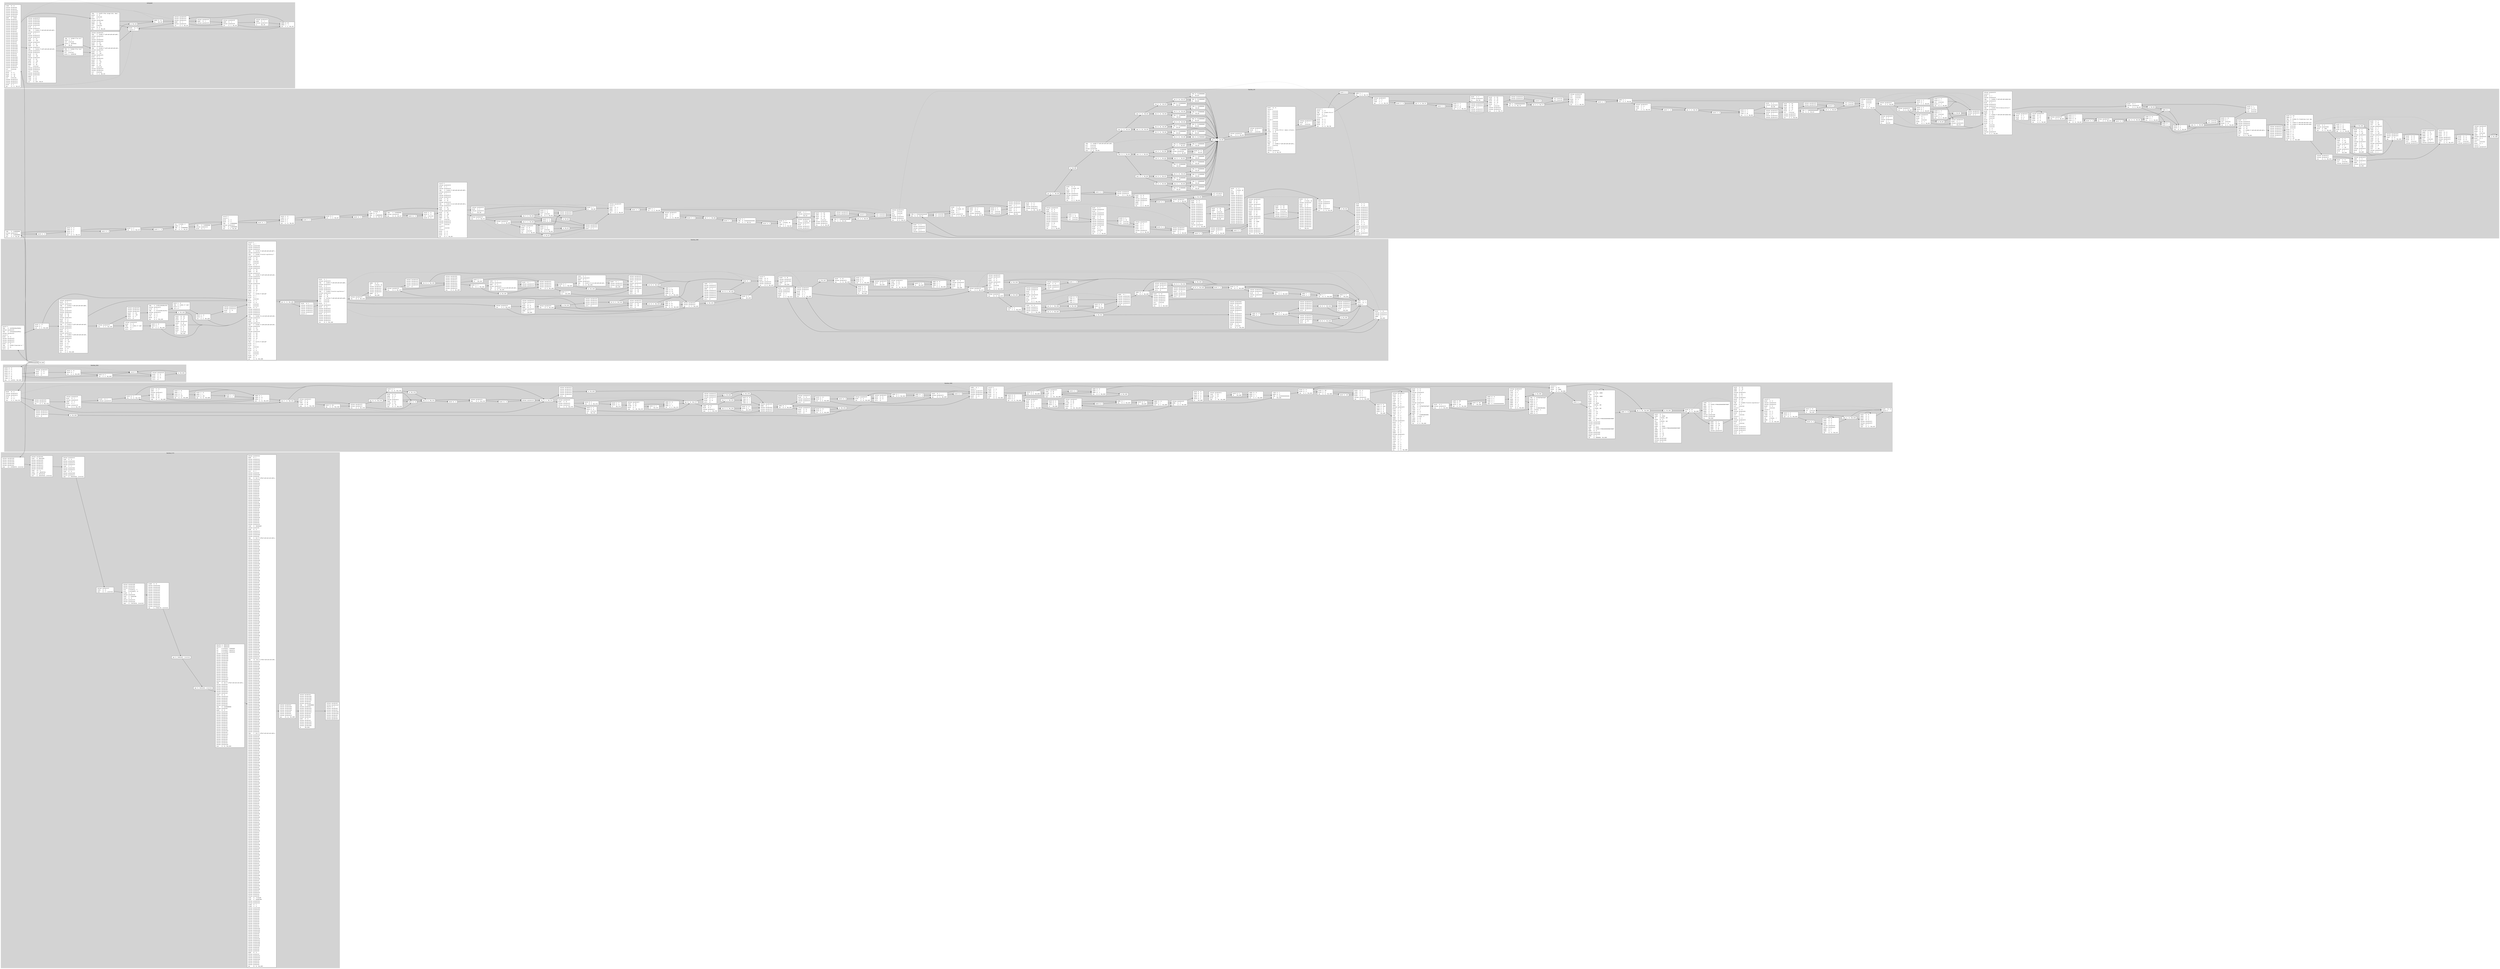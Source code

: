 digraph {
graph [
rankdir=LR;
concentrate=True;
style=filled;
color=lightgrey;
];
node [
shape=rect;
style=filled;
fillcolor=white;
fontname="Courier New";
];
edge [
fontname="Courier New";
];
  subgraph cluster_0 {
    label="entrypoint";
    tooltip=lbb_0;
    lbb_0 [label=<<table border="0" cellborder="0" cellpadding="3"><tr><td align="left">rsh64</td><td align="left">r5, r4</td></tr><tr><td align="left">unknown</td><td align="left">opcode=0x0</td></tr><tr><td align="left">unknown</td><td align="left">opcode=0x3</td></tr><tr><td align="left">unknown</td><td align="left">opcode=0x38</td></tr><tr><td align="left">unknown</td><td align="left">opcode=0x40</td></tr><tr><td align="left">unknown</td><td align="left">opcode=0x20</td></tr><tr><td align="left">unknown</td><td align="left">opcode=0x0</td></tr><tr><td align="left">add32</td><td align="left">r0, 524297</td></tr><tr><td align="left">unknown</td><td align="left">opcode=0x1</td></tr><tr><td align="left">unknown</td><td align="left">opcode=0x20</td></tr><tr><td align="left">unknown</td><td align="left">opcode=0x20</td></tr><tr><td align="left">unknown</td><td align="left">opcode=0x20</td></tr><tr><td align="left">unknown</td><td align="left">opcode=0xb0</td></tr><tr><td align="left">unknown</td><td align="left">opcode=0xb0</td></tr><tr><td align="left">unknown</td><td align="left">opcode=0x0</td></tr><tr><td align="left">unknown</td><td align="left">opcode=0x1</td></tr><tr><td align="left">unknown</td><td align="left">opcode=0xd0</td></tr><tr><td align="left">unknown</td><td align="left">opcode=0xd0</td></tr><tr><td align="left">unknown</td><td align="left">opcode=0xd0</td></tr><tr><td align="left">unknown</td><td align="left">opcode=0xe0</td></tr><tr><td align="left">unknown</td><td align="left">opcode=0xe0</td></tr><tr><td align="left">unknown</td><td align="left">opcode=0x0</td></tr><tr><td align="left">unknown</td><td align="left">opcode=0x1</td></tr><tr><td align="left">unknown</td><td align="left">opcode=0x60</td></tr><tr><td align="left">unknown</td><td align="left">opcode=0x60</td></tr><tr><td align="left">unknown</td><td align="left">opcode=0x60</td></tr><tr><td align="left">unknown</td><td align="left">opcode=0x78</td></tr><tr><td align="left">unknown</td><td align="left">opcode=0x78</td></tr><tr><td align="left">unknown</td><td align="left">opcode=0x0</td></tr><tr><td align="left">unknown</td><td align="left">opcode=0x2</td></tr><tr><td align="left">unknown</td><td align="left">opcode=0xb0</td></tr><tr><td align="left">unknown</td><td align="left">opcode=0xb0</td></tr><tr><td align="left">unknown</td><td align="left">opcode=0xb0</td></tr><tr><td align="left">unknown</td><td align="left">opcode=0xb0</td></tr><tr><td align="left">unknown</td><td align="left">opcode=0xb0</td></tr><tr><td align="left">unknown</td><td align="left">opcode=0x8</td></tr><tr><td align="left">unknown</td><td align="left">opcode=0x79</td></tr><tr><td align="left">call</td><td align="left">[invalid]</td></tr><tr><td align="left">syscall</td><td align="left">0</td></tr><tr><td align="left">mov64</td><td align="left">r2, r1</td></tr><tr><td align="left">mov64</td><td align="left">r1, r10</td></tr><tr><td align="left">add64</td><td align="left">r1, -96</td></tr><tr><td align="left">call</td><td align="left">[invalid]</td></tr><tr><td align="left">unknown</td><td align="left">opcode=0x79</td></tr><tr><td align="left">unknown</td><td align="left">opcode=0x79</td></tr><tr><td align="left">unknown</td><td align="left">opcode=0x79</td></tr><tr><td align="left">mov64</td><td align="left">r2, 8</td></tr><tr><td align="left">jgt</td><td align="left">r2, r1, lbb_127</td></tr></table>>];
    lbb_127 [label=<<table border="0" cellborder="0" cellpadding="3"><tr><td align="left">lddw</td><td align="left">r1, 0x43f4 b&quot;Not enough data. Need …</td></tr><tr><td align="left">mov64</td><td align="left">r2, 37</td></tr><tr><td align="left">call</td><td align="left">[invalid]</td></tr><tr><td align="left">mov64</td><td align="left">r1, 2</td></tr><tr><td align="left">unknown</td><td align="left">opcode=0x63</td></tr><tr><td align="left">mov64</td><td align="left">r1, r10</td></tr><tr><td align="left">add64</td><td align="left">r1, -200</td></tr><tr><td align="left">call</td><td align="left">[invalid]</td></tr><tr><td align="left">mov64</td><td align="left">r6, r0</td></tr><tr><td align="left">jeq</td><td align="left">r7, 0, lbb_143</td></tr></table>>];
    lbb_48 [label=<<table border="0" cellborder="0" cellpadding="3"><tr><td align="left">unknown</td><td align="left">opcode=0x79</td></tr><tr><td align="left">unknown</td><td align="left">opcode=0x61</td></tr><tr><td align="left">unknown</td><td align="left">opcode=0x63</td></tr><tr><td align="left">unknown</td><td align="left">opcode=0x61</td></tr><tr><td align="left">unknown</td><td align="left">opcode=0x63</td></tr><tr><td align="left">mov64</td><td align="left">r1, 0</td></tr><tr><td align="left">unknown</td><td align="left">opcode=0x7b</td></tr><tr><td align="left">lddw</td><td align="left">r1, 0x4610 b&quot;\x00\x00\x00\x00\xd0C\…</td></tr><tr><td align="left">unknown</td><td align="left">opcode=0x7b</td></tr><tr><td align="left">mov64</td><td align="left">r1, 2</td></tr><tr><td align="left">unknown</td><td align="left">opcode=0x7b</td></tr><tr><td align="left">unknown</td><td align="left">opcode=0x7b</td></tr><tr><td align="left">mov64</td><td align="left">r1, r10</td></tr><tr><td align="left">add64</td><td align="left">r1, -136</td></tr><tr><td align="left">unknown</td><td align="left">opcode=0x7b</td></tr><tr><td align="left">mov64</td><td align="left">r1, r10</td></tr><tr><td align="left">add64</td><td align="left">r1, -164</td></tr><tr><td align="left">unknown</td><td align="left">opcode=0x7b</td></tr><tr><td align="left">lddw</td><td align="left">r1, 0x4210 b&quot;\xbf#\x00\x00\x00\x00\…</td></tr><tr><td align="left">unknown</td><td align="left">opcode=0x7b</td></tr><tr><td align="left">unknown</td><td align="left">opcode=0x7b</td></tr><tr><td align="left">mov64</td><td align="left">r1, r10</td></tr><tr><td align="left">add64</td><td align="left">r1, -168</td></tr><tr><td align="left">unknown</td><td align="left">opcode=0x7b</td></tr><tr><td align="left">mov64</td><td align="left">r1, r10</td></tr><tr><td align="left">add64</td><td align="left">r1, -160</td></tr><tr><td align="left">mov64</td><td align="left">r2, r10</td></tr><tr><td align="left">add64</td><td align="left">r2, -96</td></tr><tr><td align="left">call</td><td align="left">[invalid]</td></tr><tr><td align="left">unknown</td><td align="left">opcode=0x79</td></tr><tr><td align="left">unknown</td><td align="left">opcode=0x79</td></tr><tr><td align="left">call</td><td align="left">[invalid]</td></tr><tr><td align="left">unknown</td><td align="left">opcode=0x61</td></tr><tr><td align="left">unknown</td><td align="left">opcode=0x61</td></tr><tr><td align="left">add64</td><td align="left">r2, r1</td></tr><tr><td align="left">lsh64</td><td align="left">r2, 32</td></tr><tr><td align="left">rsh64</td><td align="left">r2, 32</td></tr><tr><td align="left">jne</td><td align="left">r2, 1337, lbb_94</td></tr></table>>];
    lbb_94 [label=<<table border="0" cellborder="0" cellpadding="3"><tr><td align="left">lddw</td><td align="left">r1, 0x43e8 b&quot;You lose!&quot;</td></tr><tr><td align="left">mov64</td><td align="left">r2, 9</td></tr><tr><td align="left">call</td><td align="left">[invalid]</td></tr><tr><td align="left">mov64</td><td align="left">r1, 123456789</td></tr></table>>];
    lbb_88 [label=<<table border="0" cellborder="0" cellpadding="3"><tr><td align="left">lddw</td><td align="left">r1, 0x43e0 b&quot;You win!&quot;</td></tr><tr><td align="left">mov64</td><td align="left">r2, 8</td></tr><tr><td align="left">call</td><td align="left">[invalid]</td></tr><tr><td align="left">mov64</td><td align="left">r1, 987654321</td></tr><tr><td align="left">ja</td><td align="left">lbb_99</td></tr></table>>];
    lbb_99 [label=<<table border="0" cellborder="0" cellpadding="3"><tr><td align="left">unknown</td><td align="left">opcode=0x7b</td></tr><tr><td align="left">lddw</td><td align="left">r1, 0x4630 b&quot;\x00\x00\x00\x00\xd8C\…</td></tr><tr><td align="left">unknown</td><td align="left">opcode=0x7b</td></tr><tr><td align="left">mov64</td><td align="left">r1, 1</td></tr><tr><td align="left">unknown</td><td align="left">opcode=0x7b</td></tr><tr><td align="left">unknown</td><td align="left">opcode=0x7b</td></tr><tr><td align="left">mov64</td><td align="left">r1, r10</td></tr><tr><td align="left">add64</td><td align="left">r1, -160</td></tr><tr><td align="left">unknown</td><td align="left">opcode=0x7b</td></tr><tr><td align="left">lddw</td><td align="left">r1, 0x4238 b&quot;\xbf#\x00\x00\x00\x00\…</td></tr><tr><td align="left">unknown</td><td align="left">opcode=0x7b</td></tr><tr><td align="left">mov64</td><td align="left">r1, r10</td></tr><tr><td align="left">add64</td><td align="left">r1, -104</td></tr><tr><td align="left">unknown</td><td align="left">opcode=0x7b</td></tr><tr><td align="left">mov64</td><td align="left">r6, 0</td></tr><tr><td align="left">unknown</td><td align="left">opcode=0x7b</td></tr><tr><td align="left">mov64</td><td align="left">r1, r10</td></tr><tr><td align="left">add64</td><td align="left">r1, -136</td></tr><tr><td align="left">mov64</td><td align="left">r2, r10</td></tr><tr><td align="left">add64</td><td align="left">r2, -96</td></tr><tr><td align="left">call</td><td align="left">[invalid]</td></tr><tr><td align="left">unknown</td><td align="left">opcode=0x79</td></tr><tr><td align="left">unknown</td><td align="left">opcode=0x79</td></tr><tr><td align="left">call</td><td align="left">[invalid]</td></tr><tr><td align="left">jeq</td><td align="left">r7, 0, lbb_143</td></tr></table>>];
    lbb_126 [label=<<table border="0" cellborder="0" cellpadding="3"><tr><td align="left">ja</td><td align="left">lbb_138</td></tr></table>>];
    lbb_138 [label=<<table border="0" cellborder="0" cellpadding="3"><tr><td align="left">add64</td><td align="left">r8, 16</td></tr><tr><td align="left">ja</td><td align="left">lbb_145</td></tr></table>>];
    lbb_145 [label=<<table border="0" cellborder="0" cellpadding="3"><tr><td align="left">unknown</td><td align="left">opcode=0x79</td></tr><tr><td align="left">unknown</td><td align="left">opcode=0x79</td></tr><tr><td align="left">unknown</td><td align="left">opcode=0x79</td></tr><tr><td align="left">add64</td><td align="left">r3, -1</td></tr><tr><td align="left">unknown</td><td align="left">opcode=0x7b</td></tr><tr><td align="left">jne</td><td align="left">r3, 0, lbb_154</td></tr></table>>];
    lbb_151 [label=<<table border="0" cellborder="0" cellpadding="3"><tr><td align="left">unknown</td><td align="left">opcode=0x79</td></tr><tr><td align="left">add64</td><td align="left">r3, -1</td></tr><tr><td align="left">unknown</td><td align="left">opcode=0x7b</td></tr></table>>];
    lbb_154 [label=<<table border="0" cellborder="0" cellpadding="3"><tr><td align="left">unknown</td><td align="left">opcode=0x79</td></tr><tr><td align="left">add64</td><td align="left">r2, -1</td></tr><tr><td align="left">unknown</td><td align="left">opcode=0x7b</td></tr><tr><td align="left">jne</td><td align="left">r2, 0, lbb_140</td></tr></table>>];
    lbb_158 [label=<<table border="0" cellborder="0" cellpadding="3"><tr><td align="left">unknown</td><td align="left">opcode=0x79</td></tr><tr><td align="left">add64</td><td align="left">r2, -1</td></tr><tr><td align="left">unknown</td><td align="left">opcode=0x7b</td></tr><tr><td align="left">ja</td><td align="left">lbb_140</td></tr></table>>];
    lbb_140 [label=<<table border="0" cellborder="0" cellpadding="3"><tr><td align="left">add64</td><td align="left">r8, 48</td></tr><tr><td align="left">add64</td><td align="left">r7, -1</td></tr><tr><td align="left">jne</td><td align="left">r7, 0, lbb_145</td></tr></table>>];
    lbb_143 [label=<<table border="0" cellborder="0" cellpadding="3"><tr><td align="left">mov64</td><td align="left">r0, r6</td></tr><tr><td align="left">syscall</td><td align="left">0</td></tr></table>>];
  }
  subgraph cluster_162 {
    label="function_162";
    tooltip=lbb_162;
    lbb_162 [label=<<table border="0" cellborder="0" cellpadding="3"><tr><td align="left">lddw</td><td align="left">r3, 0x300000000</td></tr><tr><td align="left">unknown</td><td align="left">opcode=0x79</td></tr><tr><td align="left">lddw</td><td align="left">r4, 0x300008000</td></tr><tr><td align="left">jeq</td><td align="left">r3, 0, lbb_169</td></tr></table>>];
    lbb_168 [label=<<table border="0" cellborder="0" cellpadding="3"><tr><td align="left">mov64</td><td align="left">r4, r3</td></tr></table>>];
    lbb_169 [label=<<table border="0" cellborder="0" cellpadding="3"><tr><td align="left">mov64</td><td align="left">r3, r4</td></tr><tr><td align="left">sub64</td><td align="left">r3, r1</td></tr><tr><td align="left">mov64</td><td align="left">r0, 0</td></tr><tr><td align="left">mov64</td><td align="left">r5, 1</td></tr><tr><td align="left">jgt</td><td align="left">r3, r4, lbb_175</td></tr></table>>];
    lbb_174 [label=<<table border="0" cellborder="0" cellpadding="3"><tr><td align="left">mov64</td><td align="left">r5, 0</td></tr></table>>];
    lbb_175 [label=<<table border="0" cellborder="0" cellpadding="3"><tr><td align="left">mov64</td><td align="left">r1, 0</td></tr><tr><td align="left">jne</td><td align="left">r5, 0, lbb_178</td></tr></table>>];
    lbb_177 [label=<<table border="0" cellborder="0" cellpadding="3"><tr><td align="left">mov64</td><td align="left">r1, r3</td></tr></table>>];
    lbb_178 [label=<<table border="0" cellborder="0" cellpadding="3"><tr><td align="left">stw</td><td align="left">[r2+0x0], 0</td></tr><tr><td align="left">and64</td><td align="left">r1, r2</td></tr><tr><td align="left">lddw</td><td align="left">r2, 0x300000008</td></tr><tr><td align="left">jgt</td><td align="left">r2, r1, lbb_187</td></tr></table>>];
    lbb_183 [label=<<table border="0" cellborder="0" cellpadding="3"><tr><td align="left">lddw</td><td align="left">r2, 0x300000000</td></tr><tr><td align="left">unknown</td><td align="left">opcode=0x7b</td></tr><tr><td align="left">mov64</td><td align="left">r0, r1</td></tr></table>>];
    lbb_187 [label=<<table border="0" cellborder="0" cellpadding="3"><tr><td align="left">syscall</td><td align="left">0</td></tr><tr><td align="left">syscall</td><td align="left">0</td></tr><tr><td align="left">mov64</td><td align="left">r5, r2</td></tr><tr><td align="left">mov64</td><td align="left">r2, r1</td></tr><tr><td align="left">lddw</td><td align="left">r1, 0x300000000</td></tr><tr><td align="left">unknown</td><td align="left">opcode=0x79</td></tr><tr><td align="left">lddw</td><td align="left">r6, 0x300008000</td></tr><tr><td align="left">jeq</td><td align="left">r1, 0, lbb_198</td></tr></table>>];
    lbb_197 [label=<<table border="0" cellborder="0" cellpadding="3"><tr><td align="left">mov64</td><td align="left">r6, r1</td></tr></table>>];
    lbb_198 [label=<<table border="0" cellborder="0" cellpadding="3"><tr><td align="left">mov64</td><td align="left">r1, r6</td></tr><tr><td align="left">sub64</td><td align="left">r1, r4</td></tr><tr><td align="left">mov64</td><td align="left">r0, 0</td></tr><tr><td align="left">mov64</td><td align="left">r7, 1</td></tr><tr><td align="left">jgt</td><td align="left">r1, r6, lbb_204</td></tr></table>>];
    lbb_203 [label=<<table border="0" cellborder="0" cellpadding="3"><tr><td align="left">mov64</td><td align="left">r7, 0</td></tr></table>>];
    lbb_204 [label=<<table border="0" cellborder="0" cellpadding="3"><tr><td align="left">mov64</td><td align="left">r6, 0</td></tr><tr><td align="left">jne</td><td align="left">r7, 0, lbb_207</td></tr></table>>];
    lbb_206 [label=<<table border="0" cellborder="0" cellpadding="3"><tr><td align="left">mov64</td><td align="left">r6, r1</td></tr></table>>];
    lbb_207 [label=<<table border="0" cellborder="0" cellpadding="3"><tr><td align="left">stw</td><td align="left">[r3+0x0], 0</td></tr><tr><td align="left">and64</td><td align="left">r6, r3</td></tr><tr><td align="left">lddw</td><td align="left">r1, 0x300000008</td></tr><tr><td align="left">jgt</td><td align="left">r1, r6, lbb_221</td></tr></table>>];
    lbb_212 [label=<<table border="0" cellborder="0" cellpadding="3"><tr><td align="left">lddw</td><td align="left">r1, 0x300000000</td></tr><tr><td align="left">unknown</td><td align="left">opcode=0x7b</td></tr><tr><td align="left">jgt</td><td align="left">r4, r5, lbb_217</td></tr></table>>];
    lbb_216 [label=<<table border="0" cellborder="0" cellpadding="3"><tr><td align="left">mov64</td><td align="left">r5, r4</td></tr></table>>];
    lbb_217 [label=<<table border="0" cellborder="0" cellpadding="3"><tr><td align="left">mov64</td><td align="left">r1, r6</td></tr><tr><td align="left">mov64</td><td align="left">r3, r5</td></tr><tr><td align="left">call</td><td align="left">[invalid]</td></tr><tr><td align="left">mov64</td><td align="left">r0, r6</td></tr></table>>];
    lbb_221 [label=<<table border="0" cellborder="0" cellpadding="3"><tr><td align="left">syscall</td><td align="left">0</td></tr><tr><td align="left">unknown</td><td align="left">opcode=0x7b</td></tr><tr><td align="left">mov64</td><td align="left">r1, 0</td></tr><tr><td align="left">unknown</td><td align="left">opcode=0x7b</td></tr><tr><td align="left">lddw</td><td align="left">r1, 0x4640 b&quot;\x00\x00\x00\x00\xd0C\…</td></tr><tr><td align="left">unknown</td><td align="left">opcode=0x7b</td></tr><tr><td align="left">mov64</td><td align="left">r1, 1</td></tr><tr><td align="left">unknown</td><td align="left">opcode=0x7b</td></tr><tr><td align="left">unknown</td><td align="left">opcode=0x7b</td></tr><tr><td align="left">mov64</td><td align="left">r1, r10</td></tr><tr><td align="left">add64</td><td align="left">r1, -64</td></tr><tr><td align="left">unknown</td><td align="left">opcode=0x7b</td></tr><tr><td align="left">lddw</td><td align="left">r1, 0x120 b&quot;y\x11\x00\x00\x00\x00\x…</td></tr><tr><td align="left">unknown</td><td align="left">opcode=0x7b</td></tr><tr><td align="left">mov64</td><td align="left">r1, r10</td></tr><tr><td align="left">add64</td><td align="left">r1, -144</td></tr><tr><td align="left">unknown</td><td align="left">opcode=0x7b</td></tr><tr><td align="left">mov64</td><td align="left">r1, r10</td></tr><tr><td align="left">add64</td><td align="left">r1, -136</td></tr><tr><td align="left">mov64</td><td align="left">r2, r10</td></tr><tr><td align="left">add64</td><td align="left">r2, -112</td></tr><tr><td align="left">call</td><td align="left">[invalid]</td></tr><tr><td align="left">unknown</td><td align="left">opcode=0x79</td></tr><tr><td align="left">unknown</td><td align="left">opcode=0x79</td></tr><tr><td align="left">call</td><td align="left">[invalid]</td></tr><tr><td align="left">syscall</td><td align="left">0</td></tr><tr><td align="left">call</td><td align="left">[invalid]</td></tr><tr><td align="left">syscall</td><td align="left">0</td></tr><tr><td align="left">mov64</td><td align="left">r7, r3</td></tr><tr><td align="left">mov64</td><td align="left">r8, r2</td></tr><tr><td align="left">mov64</td><td align="left">r6, r1</td></tr><tr><td align="left">jeq</td><td align="left">r8, 0, lbb_265</td></tr></table>>];
    lbb_265 [label=<<table border="0" cellborder="0" cellpadding="3"><tr><td align="left">unknown</td><td align="left">opcode=0x7b</td></tr><tr><td align="left">mov64</td><td align="left">r1, 0</td></tr><tr><td align="left">unknown</td><td align="left">opcode=0x7b</td></tr><tr><td align="left">ja</td><td align="left">lbb_283</td></tr></table>>];
    lbb_255 [label=<<table border="0" cellborder="0" cellpadding="3"><tr><td align="left">unknown</td><td align="left">opcode=0x79</td></tr><tr><td align="left">jeq</td><td align="left">r1, 0, lbb_275</td></tr></table>>];
    lbb_275 [label=<<table border="0" cellborder="0" cellpadding="3"><tr><td align="left">jeq</td><td align="left">r7, 0, lbb_285</td></tr></table>>];
    lbb_276 [label=<<table border="0" cellborder="0" cellpadding="3"><tr><td align="left">mov64</td><td align="left">r1, r7</td></tr><tr><td align="left">mov64</td><td align="left">r2, r8</td></tr><tr><td align="left">call</td><td align="left">[invalid]</td></tr><tr><td align="left">jeq</td><td align="left">r0, 0, lbb_281</td></tr></table>>];
    lbb_280 [label=<<table border="0" cellborder="0" cellpadding="3"><tr><td align="left">ja</td><td align="left">lbb_287</td></tr></table>>];
    lbb_257 [label=<<table border="0" cellborder="0" cellpadding="3"><tr><td align="left">unknown</td><td align="left">opcode=0x79</td></tr><tr><td align="left">jne</td><td align="left">r2, 0, lbb_269</td></tr></table>>];
    lbb_269 [label=<<table border="0" cellborder="0" cellpadding="3"><tr><td align="left">unknown</td><td align="left">opcode=0x79</td></tr><tr><td align="left">mov64</td><td align="left">r3, r8</td></tr><tr><td align="left">mov64</td><td align="left">r4, r7</td></tr><tr><td align="left">call</td><td align="left">[invalid]</td></tr><tr><td align="left">jeq</td><td align="left">r0, 0, lbb_281</td></tr></table>>];
    lbb_274 [label=<<table border="0" cellborder="0" cellpadding="3"><tr><td align="left">ja</td><td align="left">lbb_287</td></tr></table>>];
    lbb_259 [label=<<table border="0" cellborder="0" cellpadding="3"><tr><td align="left">jeq</td><td align="left">r7, 0, lbb_285</td></tr></table>>];
    lbb_260 [label=<<table border="0" cellborder="0" cellpadding="3"><tr><td align="left">mov64</td><td align="left">r1, r7</td></tr><tr><td align="left">mov64</td><td align="left">r2, r8</td></tr><tr><td align="left">call</td><td align="left">[invalid]</td></tr><tr><td align="left">jeq</td><td align="left">r0, 0, lbb_281</td></tr></table>>];
    lbb_264 [label=<<table border="0" cellborder="0" cellpadding="3"><tr><td align="left">ja</td><td align="left">lbb_287</td></tr></table>>];
    lbb_285 [label=<<table border="0" cellborder="0" cellpadding="3"><tr><td align="left">mov64</td><td align="left">r7, 0</td></tr><tr><td align="left">mov64</td><td align="left">r0, r8</td></tr></table>>];
    lbb_281 [label=<<table border="0" cellborder="0" cellpadding="3"><tr><td align="left">unknown</td><td align="left">opcode=0x7b</td></tr><tr><td align="left">unknown</td><td align="left">opcode=0x7b</td></tr></table>>];
    lbb_287 [label=<<table border="0" cellborder="0" cellpadding="3"><tr><td align="left">unknown</td><td align="left">opcode=0x7b</td></tr><tr><td align="left">unknown</td><td align="left">opcode=0x7b</td></tr><tr><td align="left">mov64</td><td align="left">r1, 0</td></tr></table>>];
    lbb_283 [label=<<table border="0" cellborder="0" cellpadding="3"><tr><td align="left">mov64</td><td align="left">r1, 1</td></tr><tr><td align="left">ja</td><td align="left">lbb_290</td></tr></table>>];
    lbb_290 [label=<<table border="0" cellborder="0" cellpadding="3"><tr><td align="left">unknown</td><td align="left">opcode=0x7b</td></tr><tr><td align="left">syscall</td><td align="left">0</td></tr><tr><td align="left">mov64</td><td align="left">r6, r1</td></tr><tr><td align="left">add64</td><td align="left">r2, 1</td></tr><tr><td align="left">mov64</td><td align="left">r1, 1</td></tr><tr><td align="left">jeq</td><td align="left">r2, 0, lbb_297</td></tr></table>>];
    lbb_296 [label=<<table border="0" cellborder="0" cellpadding="3"><tr><td align="left">mov64</td><td align="left">r1, 0</td></tr></table>>];
    lbb_297 [label=<<table border="0" cellborder="0" cellpadding="3"><tr><td align="left">and64</td><td align="left">r1, 1</td></tr><tr><td align="left">jne</td><td align="left">r1, 0, lbb_339</td></tr></table>>];
    lbb_299 [label=<<table border="0" cellborder="0" cellpadding="3"><tr><td align="left">unknown</td><td align="left">opcode=0x79</td></tr><tr><td align="left">mov64</td><td align="left">r7, r1</td></tr><tr><td align="left">lsh64</td><td align="left">r7, 1</td></tr><tr><td align="left">jgt</td><td align="left">r7, r2, lbb_304</td></tr></table>>];
    lbb_303 [label=<<table border="0" cellborder="0" cellpadding="3"><tr><td align="left">mov64</td><td align="left">r7, r2</td></tr></table>>];
    lbb_304 [label=<<table border="0" cellborder="0" cellpadding="3"><tr><td align="left">jgt</td><td align="left">r7, 4, lbb_306</td></tr></table>>];
    lbb_305 [label=<<table border="0" cellborder="0" cellpadding="3"><tr><td align="left">mov64</td><td align="left">r7, 4</td></tr></table>>];
    lbb_306 [label=<<table border="0" cellborder="0" cellpadding="3"><tr><td align="left">mov64</td><td align="left">r2, 1</td></tr><tr><td align="left">lddw</td><td align="left">r3, 0x2aaaaaaaaaaaaab</td></tr><tr><td align="left">jgt</td><td align="left">r3, r7, lbb_311</td></tr></table>>];
    lbb_310 [label=<<table border="0" cellborder="0" cellpadding="3"><tr><td align="left">mov64</td><td align="left">r2, 0</td></tr></table>>];
    lbb_311 [label=<<table border="0" cellborder="0" cellpadding="3"><tr><td align="left">mov64</td><td align="left">r3, r7</td></tr><tr><td align="left">stb</td><td align="left">[r3+0x0], 48</td></tr><tr><td align="left">lsh64</td><td align="left">r2, 3</td></tr><tr><td align="left">jne</td><td align="left">r1, 0, lbb_318</td></tr></table>>];
    lbb_318 [label=<<table border="0" cellborder="0" cellpadding="3"><tr><td align="left">unknown</td><td align="left">opcode=0x79</td></tr><tr><td align="left">stb</td><td align="left">[r1+0x0], 48</td></tr><tr><td align="left">unknown</td><td align="left">opcode=0x7b</td></tr><tr><td align="left">mov64</td><td align="left">r1, 8</td></tr><tr><td align="left">unknown</td><td align="left">opcode=0x7b</td></tr><tr><td align="left">unknown</td><td align="left">opcode=0x7b</td></tr></table>>];
    lbb_315 [label=<<table border="0" cellborder="0" cellpadding="3"><tr><td align="left">mov64</td><td align="left">r1, 0</td></tr><tr><td align="left">unknown</td><td align="left">opcode=0x7b</td></tr><tr><td align="left">ja</td><td align="left">lbb_324</td></tr></table>>];
    lbb_324 [label=<<table border="0" cellborder="0" cellpadding="3"><tr><td align="left">mov64</td><td align="left">r1, r10</td></tr><tr><td align="left">add64</td><td align="left">r1, -48</td></tr><tr><td align="left">mov64</td><td align="left">r4, r10</td></tr><tr><td align="left">add64</td><td align="left">r4, -24</td></tr><tr><td align="left">call</td><td align="left">[invalid]</td></tr><tr><td align="left">unknown</td><td align="left">opcode=0x79</td></tr><tr><td align="left">unknown</td><td align="left">opcode=0x79</td></tr><tr><td align="left">jne</td><td align="left">r2, 0, lbb_335</td></tr></table>>];
    lbb_332 [label=<<table border="0" cellborder="0" cellpadding="3"><tr><td align="left">unknown</td><td align="left">opcode=0x7b</td></tr><tr><td align="left">unknown</td><td align="left">opcode=0x7b</td></tr></table>>];
    lbb_334 [label=<<table border="0" cellborder="0" cellpadding="3"><tr><td align="left">syscall</td><td align="left">0</td></tr></table>>];
    lbb_335 [label=<<table border="0" cellborder="0" cellpadding="3"><tr><td align="left">lddw</td><td align="left">r2, 0x8000000000000001</td></tr><tr><td align="left">jeq</td><td align="left">r1, r2, lbb_334</td></tr></table>>];
    lbb_338 [label=<<table border="0" cellborder="0" cellpadding="3"><tr><td align="left">jne</td><td align="left">r1, 0, lbb_341</td></tr></table>>];
    lbb_339 [label=<<table border="0" cellborder="0" cellpadding="3"><tr><td align="left">call</td><td align="left">[invalid]</td></tr><tr><td align="left">call</td><td align="left">[invalid]</td></tr></table>>];
    lbb_341 [label=<<table border="0" cellborder="0" cellpadding="3"><tr><td align="left">unknown</td><td align="left">opcode=0x79</td></tr><tr><td align="left">call</td><td align="left">[invalid]</td></tr><tr><td align="left">call</td><td align="left">[invalid]</td></tr><tr><td align="left">mov64</td><td align="left">r4, r2</td></tr><tr><td align="left">unknown</td><td align="left">opcode=0x7b</td></tr><tr><td align="left">unknown</td><td align="left">opcode=0x79</td></tr><tr><td align="left">jne</td><td align="left">r6, 0, lbb_372</td></tr></table>>];
    lbb_348 [label=<<table border="0" cellborder="0" cellpadding="3"><tr><td align="left">mov64</td><td align="left">r1, 0</td></tr><tr><td align="left">unknown</td><td align="left">opcode=0x7b</td></tr><tr><td align="left">unknown</td><td align="left">opcode=0x7b</td></tr><tr><td align="left">mov64</td><td align="left">r8, 8</td></tr><tr><td align="left">unknown</td><td align="left">opcode=0x7b</td></tr></table>>];
    lbb_353 [label=<<table border="0" cellborder="0" cellpadding="3"><tr><td align="left">mov64</td><td align="left">r1, r4</td></tr><tr><td align="left">add64</td><td align="left">r1, r8</td></tr><tr><td align="left">unknown</td><td align="left">opcode=0x79</td></tr><tr><td align="left">unknown</td><td align="left">opcode=0x79</td></tr><tr><td align="left">unknown</td><td align="left">opcode=0x79</td></tr><tr><td align="left">unknown</td><td align="left">opcode=0x7b</td></tr><tr><td align="left">unknown</td><td align="left">opcode=0x79</td></tr><tr><td align="left">unknown</td><td align="left">opcode=0x7b</td></tr><tr><td align="left">unknown</td><td align="left">opcode=0x79</td></tr><tr><td align="left">unknown</td><td align="left">opcode=0x7b</td></tr><tr><td align="left">add64</td><td align="left">r8, 8</td></tr><tr><td align="left">mov64</td><td align="left">r2, r4</td></tr><tr><td align="left">add64</td><td align="left">r2, r8</td></tr><tr><td align="left">unknown</td><td align="left">opcode=0x7b</td></tr><tr><td align="left">unknown</td><td align="left">opcode=0x7b</td></tr><tr><td align="left">add64</td><td align="left">r1, r8</td></tr><tr><td align="left">add64</td><td align="left">r4, r1</td></tr><tr><td align="left">unknown</td><td align="left">opcode=0x7b</td></tr><tr><td align="left">syscall</td><td align="left">0</td></tr></table>>];
    lbb_372 [label=<<table border="0" cellborder="0" cellpadding="3"><tr><td align="left">lddw</td><td align="left">r1, 0x2aaaaaaaaaaaaab</td></tr><tr><td align="left">jgt</td><td align="left">r1, r6, lbb_377</td></tr></table>>];
    lbb_375 [label=<<table border="0" cellborder="0" cellpadding="3"><tr><td align="left">call</td><td align="left">[invalid]</td></tr><tr><td align="left">call</td><td align="left">[invalid]</td></tr></table>>];
    lbb_377 [label=<<table border="0" cellborder="0" cellpadding="3"><tr><td align="left">mov64</td><td align="left">r7, r6</td></tr><tr><td align="left">stb</td><td align="left">[r7+0x0], 48</td></tr><tr><td align="left">mov64</td><td align="left">r8, 8</td></tr><tr><td align="left">mov64</td><td align="left">r0, 8</td></tr><tr><td align="left">unknown</td><td align="left">opcode=0x7b</td></tr><tr><td align="left">jeq</td><td align="left">r7, 0, lbb_392</td></tr></table>>];
    lbb_383 [label=<<table border="0" cellborder="0" cellpadding="3"><tr><td align="left">mov64</td><td align="left">r1, r7</td></tr><tr><td align="left">mov64</td><td align="left">r2, 8</td></tr><tr><td align="left">call</td><td align="left">[invalid]</td></tr><tr><td align="left">unknown</td><td align="left">opcode=0x79</td></tr><tr><td align="left">jne</td><td align="left">r0, 0, lbb_392</td></tr></table>>];
    lbb_388 [label=<<table border="0" cellborder="0" cellpadding="3"><tr><td align="left">mov64</td><td align="left">r1, 8</td></tr><tr><td align="left">mov64</td><td align="left">r2, r7</td></tr><tr><td align="left">call</td><td align="left">[invalid]</td></tr><tr><td align="left">call</td><td align="left">[invalid]</td></tr></table>>];
    lbb_392 [label=<<table border="0" cellborder="0" cellpadding="3"><tr><td align="left">unknown</td><td align="left">opcode=0x7b</td></tr><tr><td align="left">unknown</td><td align="left">opcode=0x7b</td></tr><tr><td align="left">mov64</td><td align="left">r1, 0</td></tr><tr><td align="left">unknown</td><td align="left">opcode=0x7b</td></tr><tr><td align="left">mov64</td><td align="left">r2, 0</td></tr><tr><td align="left">mov64</td><td align="left">r3, 0</td></tr><tr><td align="left">unknown</td><td align="left">opcode=0x7b</td></tr><tr><td align="left">ja</td><td align="left">lbb_429</td></tr></table>>];
    lbb_429 [label=<<table border="0" cellborder="0" cellpadding="3"><tr><td align="left">mov64</td><td align="left">r1, r4</td></tr><tr><td align="left">add64</td><td align="left">r1, r8</td></tr><tr><td align="left">unknown</td><td align="left">opcode=0x71</td></tr><tr><td align="left">unknown</td><td align="left">opcode=0x7b</td></tr><tr><td align="left">jeq</td><td align="left">r1, 255, lbb_485</td></tr></table>>];
    lbb_434 [label=<<table border="0" cellborder="0" cellpadding="3"><tr><td align="left">jgt</td><td align="left">r2, r1, lbb_436</td></tr></table>>];
    lbb_436 [label=<<table border="0" cellborder="0" cellpadding="3"><tr><td align="left">mov64</td><td align="left">r5, r2</td></tr><tr><td align="left">stb</td><td align="left">[r1+0x0], 48</td></tr><tr><td align="left">mov64</td><td align="left">r2, r0</td></tr><tr><td align="left">add64</td><td align="left">r2, r1</td></tr><tr><td align="left">unknown</td><td align="left">opcode=0x79</td></tr><tr><td align="left">unknown</td><td align="left">opcode=0x79</td></tr><tr><td align="left">add64</td><td align="left">r3, 1</td></tr><tr><td align="left">mov64</td><td align="left">r4, 1</td></tr><tr><td align="left">jeq</td><td align="left">r3, 0, lbb_446</td></tr></table>>];
    lbb_445 [label=<<table border="0" cellborder="0" cellpadding="3"><tr><td align="left">mov64</td><td align="left">r4, 0</td></tr></table>>];
    lbb_446 [label=<<table border="0" cellborder="0" cellpadding="3"><tr><td align="left">unknown</td><td align="left">opcode=0x79</td></tr><tr><td align="left">unknown</td><td align="left">opcode=0x7b</td></tr><tr><td align="left">jne</td><td align="left">r4, 1, lbb_451</td></tr></table>>];
    lbb_449 [label=<<table border="0" cellborder="0" cellpadding="3"><tr><td align="left">call</td><td align="left">entrypoint</td></tr><tr><td align="left">call</td><td align="left">[invalid]</td></tr></table>>];
    lbb_451 [label=<<table border="0" cellborder="0" cellpadding="3"><tr><td align="left">mov64</td><td align="left">r2, r0</td></tr><tr><td align="left">add64</td><td align="left">r2, r1</td></tr><tr><td align="left">unknown</td><td align="left">opcode=0x79</td></tr><tr><td align="left">unknown</td><td align="left">opcode=0x79</td></tr><tr><td align="left">add64</td><td align="left">r2, 1</td></tr><tr><td align="left">mov64</td><td align="left">r3, 1</td></tr><tr><td align="left">jeq</td><td align="left">r2, 0, lbb_459</td></tr></table>>];
    lbb_458 [label=<<table border="0" cellborder="0" cellpadding="3"><tr><td align="left">mov64</td><td align="left">r3, 0</td></tr></table>>];
    lbb_459 [label=<<table border="0" cellborder="0" cellpadding="3"><tr><td align="left">unknown</td><td align="left">opcode=0x7b</td></tr><tr><td align="left">jne</td><td align="left">r3, 1, lbb_462</td></tr></table>>];
    lbb_461 [label=<<table border="0" cellborder="0" cellpadding="3"><tr><td align="left">ja</td><td align="left">lbb_449</td></tr></table>>];
    lbb_462 [label=<<table border="0" cellborder="0" cellpadding="3"><tr><td align="left">mov64</td><td align="left">r2, r0</td></tr><tr><td align="left">add64</td><td align="left">r2, r1</td></tr><tr><td align="left">unknown</td><td align="left">opcode=0x71</td></tr><tr><td align="left">unknown</td><td align="left">opcode=0x7b</td></tr><tr><td align="left">unknown</td><td align="left">opcode=0x71</td></tr><tr><td align="left">unknown</td><td align="left">opcode=0x7b</td></tr><tr><td align="left">unknown</td><td align="left">opcode=0x71</td></tr><tr><td align="left">unknown</td><td align="left">opcode=0x7b</td></tr><tr><td align="left">unknown</td><td align="left">opcode=0x79</td></tr><tr><td align="left">unknown</td><td align="left">opcode=0x7b</td></tr><tr><td align="left">unknown</td><td align="left">opcode=0x79</td></tr><tr><td align="left">unknown</td><td align="left">opcode=0x7b</td></tr><tr><td align="left">unknown</td><td align="left">opcode=0x79</td></tr><tr><td align="left">mov64</td><td align="left">r2, r5</td></tr><tr><td align="left">unknown</td><td align="left">opcode=0x79</td></tr><tr><td align="left">jne</td><td align="left">r2, r1, lbb_400</td></tr></table>>];
    lbb_478 [label=<<table border="0" cellborder="0" cellpadding="3"><tr><td align="left">mov64</td><td align="left">r1, r10</td></tr><tr><td align="left">add64</td><td align="left">r1, -32</td></tr><tr><td align="left">call</td><td align="left">[invalid]</td></tr><tr><td align="left">unknown</td><td align="left">opcode=0x79</td></tr><tr><td align="left">unknown</td><td align="left">opcode=0x79</td></tr><tr><td align="left">unknown</td><td align="left">opcode=0x79</td></tr><tr><td align="left">ja</td><td align="left">lbb_400</td></tr></table>>];
    lbb_400 [label=<<table border="0" cellborder="0" cellpadding="3"><tr><td align="left">mov64</td><td align="left">r1, r2</td></tr><tr><td align="left">stb</td><td align="left">[r1+0x0], 48</td></tr><tr><td align="left">mov64</td><td align="left">r3, r0</td></tr><tr><td align="left">add64</td><td align="left">r3, r1</td></tr><tr><td align="left">unknown</td><td align="left">opcode=0x79</td></tr><tr><td align="left">unknown</td><td align="left">opcode=0x73</td></tr><tr><td align="left">unknown</td><td align="left">opcode=0x79</td></tr><tr><td align="left">unknown</td><td align="left">opcode=0x73</td></tr><tr><td align="left">unknown</td><td align="left">opcode=0x79</td></tr><tr><td align="left">unknown</td><td align="left">opcode=0x73</td></tr><tr><td align="left">unknown</td><td align="left">opcode=0x79</td></tr><tr><td align="left">unknown</td><td align="left">opcode=0x7b</td></tr><tr><td align="left">unknown</td><td align="left">opcode=0x79</td></tr><tr><td align="left">unknown</td><td align="left">opcode=0x7b</td></tr><tr><td align="left">unknown</td><td align="left">opcode=0x7b</td></tr><tr><td align="left">unknown</td><td align="left">opcode=0x7b</td></tr><tr><td align="left">unknown</td><td align="left">opcode=0x7b</td></tr><tr><td align="left">unknown</td><td align="left">opcode=0x61</td></tr><tr><td align="left">unknown</td><td align="left">opcode=0x63</td></tr><tr><td align="left">unknown</td><td align="left">opcode=0x71</td></tr><tr><td align="left">unknown</td><td align="left">opcode=0x73</td></tr></table>>];
    lbb_435 [label=<<table border="0" cellborder="0" cellpadding="3"><tr><td align="left">ja</td><td align="left">lbb_586</td></tr></table>>];
    lbb_586 [label=<<table border="0" cellborder="0" cellpadding="3"><tr><td align="left">lddw</td><td align="left">r3, 0x4650 b&quot;\x00\x00\x00\x00\x19D\…</td></tr><tr><td align="left">call</td><td align="left">[invalid]</td></tr><tr><td align="left">call</td><td align="left">[invalid]</td></tr><tr><td align="left">unknown</td><td align="left">opcode=0x61</td></tr><tr><td align="left">jsgt</td><td align="left">r2, 11, lbb_601</td></tr></table>>];
    lbb_601 [label=<<table border="0" cellborder="0" cellpadding="3"><tr><td align="left">jsgt</td><td align="left">r2, 17, lbb_614</td></tr></table>>];
    lbb_614 [label=<<table border="0" cellborder="0" cellpadding="3"><tr><td align="left">jsgt</td><td align="left">r2, 20, lbb_635</td></tr></table>>];
    lbb_635 [label=<<table border="0" cellborder="0" cellpadding="3"><tr><td align="left">jeq</td><td align="left">r2, 21, lbb_682</td></tr></table>>];
    lbb_682 [label=<<table border="0" cellborder="0" cellpadding="3"><tr><td align="left">lddw</td><td align="left">r6, 0x1600000000</td></tr><tr><td align="left">ja</td><td align="left">lbb_687</td></tr></table>>];
    lbb_636 [label=<<table border="0" cellborder="0" cellpadding="3"><tr><td align="left">jeq</td><td align="left">r2, 22, lbb_685</td></tr></table>>];
    lbb_685 [label=<<table border="0" cellborder="0" cellpadding="3"><tr><td align="left">lddw</td><td align="left">r6, 0x1700000000</td></tr></table>>];
    lbb_637 [label=<<table border="0" cellborder="0" cellpadding="3"><tr><td align="left">lddw</td><td align="left">r6, 0x1800000000</td></tr><tr><td align="left">ja</td><td align="left">lbb_687</td></tr></table>>];
    lbb_615 [label=<<table border="0" cellborder="0" cellpadding="3"><tr><td align="left">jeq</td><td align="left">r2, 18, lbb_658</td></tr></table>>];
    lbb_658 [label=<<table border="0" cellborder="0" cellpadding="3"><tr><td align="left">lddw</td><td align="left">r6, 0x1300000000</td></tr><tr><td align="left">ja</td><td align="left">lbb_687</td></tr></table>>];
    lbb_616 [label=<<table border="0" cellborder="0" cellpadding="3"><tr><td align="left">jeq</td><td align="left">r2, 19, lbb_661</td></tr></table>>];
    lbb_661 [label=<<table border="0" cellborder="0" cellpadding="3"><tr><td align="left">lddw</td><td align="left">r6, 0x1400000000</td></tr><tr><td align="left">ja</td><td align="left">lbb_687</td></tr></table>>];
    lbb_617 [label=<<table border="0" cellborder="0" cellpadding="3"><tr><td align="left">lddw</td><td align="left">r6, 0x1500000000</td></tr><tr><td align="left">ja</td><td align="left">lbb_687</td></tr></table>>];
    lbb_602 [label=<<table border="0" cellborder="0" cellpadding="3"><tr><td align="left">jsgt</td><td align="left">r2, 14, lbb_625</td></tr></table>>];
    lbb_625 [label=<<table border="0" cellborder="0" cellpadding="3"><tr><td align="left">jeq</td><td align="left">r2, 15, lbb_670</td></tr></table>>];
    lbb_670 [label=<<table border="0" cellborder="0" cellpadding="3"><tr><td align="left">lddw</td><td align="left">r6, 0x1000000000</td></tr><tr><td align="left">ja</td><td align="left">lbb_687</td></tr></table>>];
    lbb_626 [label=<<table border="0" cellborder="0" cellpadding="3"><tr><td align="left">jeq</td><td align="left">r2, 16, lbb_673</td></tr></table>>];
    lbb_673 [label=<<table border="0" cellborder="0" cellpadding="3"><tr><td align="left">lddw</td><td align="left">r6, 0x1100000000</td></tr><tr><td align="left">ja</td><td align="left">lbb_687</td></tr></table>>];
    lbb_627 [label=<<table border="0" cellborder="0" cellpadding="3"><tr><td align="left">lddw</td><td align="left">r6, 0x1200000000</td></tr><tr><td align="left">ja</td><td align="left">lbb_687</td></tr></table>>];
    lbb_603 [label=<<table border="0" cellborder="0" cellpadding="3"><tr><td align="left">jeq</td><td align="left">r2, 12, lbb_646</td></tr></table>>];
    lbb_646 [label=<<table border="0" cellborder="0" cellpadding="3"><tr><td align="left">lddw</td><td align="left">r6, 0xd00000000</td></tr><tr><td align="left">ja</td><td align="left">lbb_687</td></tr></table>>];
    lbb_604 [label=<<table border="0" cellborder="0" cellpadding="3"><tr><td align="left">jeq</td><td align="left">r2, 13, lbb_649</td></tr></table>>];
    lbb_649 [label=<<table border="0" cellborder="0" cellpadding="3"><tr><td align="left">lddw</td><td align="left">r6, 0xe00000000</td></tr><tr><td align="left">ja</td><td align="left">lbb_687</td></tr></table>>];
    lbb_605 [label=<<table border="0" cellborder="0" cellpadding="3"><tr><td align="left">lddw</td><td align="left">r6, 0xf00000000</td></tr><tr><td align="left">ja</td><td align="left">lbb_687</td></tr></table>>];
    lbb_592 [label=<<table border="0" cellborder="0" cellpadding="3"><tr><td align="left">jsgt</td><td align="left">r2, 5, lbb_608</td></tr></table>>];
    lbb_608 [label=<<table border="0" cellborder="0" cellpadding="3"><tr><td align="left">jsgt</td><td align="left">r2, 8, lbb_630</td></tr></table>>];
    lbb_630 [label=<<table border="0" cellborder="0" cellpadding="3"><tr><td align="left">jeq</td><td align="left">r2, 9, lbb_676</td></tr></table>>];
    lbb_676 [label=<<table border="0" cellborder="0" cellpadding="3"><tr><td align="left">lddw</td><td align="left">r6, 0xa00000000</td></tr><tr><td align="left">ja</td><td align="left">lbb_687</td></tr></table>>];
    lbb_631 [label=<<table border="0" cellborder="0" cellpadding="3"><tr><td align="left">jeq</td><td align="left">r2, 10, lbb_679</td></tr></table>>];
    lbb_679 [label=<<table border="0" cellborder="0" cellpadding="3"><tr><td align="left">lddw</td><td align="left">r6, 0xb00000000</td></tr><tr><td align="left">ja</td><td align="left">lbb_687</td></tr></table>>];
    lbb_632 [label=<<table border="0" cellborder="0" cellpadding="3"><tr><td align="left">lddw</td><td align="left">r6, 0xc00000000</td></tr><tr><td align="left">ja</td><td align="left">lbb_687</td></tr></table>>];
    lbb_609 [label=<<table border="0" cellborder="0" cellpadding="3"><tr><td align="left">jeq</td><td align="left">r2, 6, lbb_652</td></tr></table>>];
    lbb_652 [label=<<table border="0" cellborder="0" cellpadding="3"><tr><td align="left">lddw</td><td align="left">r6, 0x700000000</td></tr><tr><td align="left">ja</td><td align="left">lbb_687</td></tr></table>>];
    lbb_610 [label=<<table border="0" cellborder="0" cellpadding="3"><tr><td align="left">jeq</td><td align="left">r2, 7, lbb_655</td></tr></table>>];
    lbb_655 [label=<<table border="0" cellborder="0" cellpadding="3"><tr><td align="left">lddw</td><td align="left">r6, 0x800000000</td></tr><tr><td align="left">ja</td><td align="left">lbb_687</td></tr></table>>];
    lbb_611 [label=<<table border="0" cellborder="0" cellpadding="3"><tr><td align="left">lddw</td><td align="left">r6, 0x900000000</td></tr><tr><td align="left">ja</td><td align="left">lbb_687</td></tr></table>>];
    lbb_593 [label=<<table border="0" cellborder="0" cellpadding="3"><tr><td align="left">jsgt</td><td align="left">r2, 2, lbb_620</td></tr></table>>];
    lbb_620 [label=<<table border="0" cellborder="0" cellpadding="3"><tr><td align="left">jeq</td><td align="left">r2, 3, lbb_664</td></tr></table>>];
    lbb_664 [label=<<table border="0" cellborder="0" cellpadding="3"><tr><td align="left">lddw</td><td align="left">r6, 0x400000000</td></tr><tr><td align="left">ja</td><td align="left">lbb_687</td></tr></table>>];
    lbb_621 [label=<<table border="0" cellborder="0" cellpadding="3"><tr><td align="left">jeq</td><td align="left">r2, 4, lbb_667</td></tr></table>>];
    lbb_667 [label=<<table border="0" cellborder="0" cellpadding="3"><tr><td align="left">lddw</td><td align="left">r6, 0x500000000</td></tr><tr><td align="left">ja</td><td align="left">lbb_687</td></tr></table>>];
    lbb_622 [label=<<table border="0" cellborder="0" cellpadding="3"><tr><td align="left">lddw</td><td align="left">r6, 0x600000000</td></tr><tr><td align="left">ja</td><td align="left">lbb_687</td></tr></table>>];
    lbb_594 [label=<<table border="0" cellborder="0" cellpadding="3"><tr><td align="left">jeq</td><td align="left">r2, 0, lbb_640</td></tr></table>>];
    lbb_640 [label=<<table border="0" cellborder="0" cellpadding="3"><tr><td align="left">lddw</td><td align="left">r6, 0x100000000</td></tr><tr><td align="left">unknown</td><td align="left">opcode=0x61</td></tr><tr><td align="left">jeq</td><td align="left">r3, 0, lbb_687</td></tr></table>>];
    lbb_644 [label=<<table border="0" cellborder="0" cellpadding="3"><tr><td align="left">mov64</td><td align="left">r6, r3</td></tr><tr><td align="left">ja</td><td align="left">lbb_687</td></tr></table>>];
    lbb_595 [label=<<table border="0" cellborder="0" cellpadding="3"><tr><td align="left">lddw</td><td align="left">r6, 0x200000000</td></tr><tr><td align="left">jeq</td><td align="left">r2, 1, lbb_687</td></tr></table>>];
    lbb_598 [label=<<table border="0" cellborder="0" cellpadding="3"><tr><td align="left">lddw</td><td align="left">r6, 0x300000000</td></tr><tr><td align="left">ja</td><td align="left">lbb_687</td></tr></table>>];
    lbb_687 [label=<<table border="0" cellborder="0" cellpadding="3"><tr><td align="left">jne</td><td align="left">r2, 14, lbb_693</td></tr></table>>];
    lbb_688 [label=<<table border="0" cellborder="0" cellpadding="3"><tr><td align="left">unknown</td><td align="left">opcode=0x79</td></tr><tr><td align="left">jeq</td><td align="left">r2, 0, lbb_693</td></tr></table>>];
    lbb_690 [label=<<table border="0" cellborder="0" cellpadding="3"><tr><td align="left">unknown</td><td align="left">opcode=0x79</td></tr><tr><td align="left">mov64</td><td align="left">r3, 1</td></tr><tr><td align="left">call</td><td align="left">[invalid]</td></tr></table>>];
    lbb_693 [label=<<table border="0" cellborder="0" cellpadding="3"><tr><td align="left">mov64</td><td align="left">r0, r6</td></tr><tr><td align="left">syscall</td><td align="left">0</td></tr><tr><td align="left">call</td><td align="left">[invalid]</td></tr><tr><td align="left">call</td><td align="left">[invalid]</td></tr><tr><td align="left">call</td><td align="left">[invalid]</td></tr><tr><td align="left">call</td><td align="left">[invalid]</td></tr><tr><td align="left">call</td><td align="left">[invalid]</td></tr><tr><td align="left">syscall</td><td align="left">0</td></tr><tr><td align="left">call</td><td align="left">[invalid]</td></tr><tr><td align="left">call</td><td align="left">[invalid]</td></tr><tr><td align="left">call</td><td align="left">[invalid]</td></tr><tr><td align="left">call</td><td align="left">[invalid]</td></tr><tr><td align="left">call</td><td align="left">[invalid]</td></tr><tr><td align="left">lddw</td><td align="left">r1, 0x442a b&quot;Error: memory allocati…</td></tr><tr><td align="left">mov64</td><td align="left">r2, 46</td></tr><tr><td align="left">call</td><td align="left">[invalid]</td></tr><tr><td align="left">call</td><td align="left">[invalid]</td></tr><tr><td align="left">call</td><td align="left">[invalid]</td></tr><tr><td align="left">call</td><td align="left">[invalid]</td></tr><tr><td align="left">call</td><td align="left">[invalid]</td></tr><tr><td align="left">mov64</td><td align="left">r3, r2</td></tr><tr><td align="left">lddw</td><td align="left">r2, 0x4668 b&quot;\x00\x00\x00\x00\x80\x…</td></tr><tr><td align="left">call</td><td align="left">[invalid]</td></tr><tr><td align="left">syscall</td><td align="left">0</td></tr><tr><td align="left">syscall</td><td align="left">0</td></tr><tr><td align="left">unknown</td><td align="left">opcode=0x79</td></tr><tr><td align="left">jeq</td><td align="left">r2, 0, lbb_725</td></tr></table>>];
    lbb_722 [label=<<table border="0" cellborder="0" cellpadding="3"><tr><td align="left">unknown</td><td align="left">opcode=0x79</td></tr><tr><td align="left">mov64</td><td align="left">r3, 1</td></tr><tr><td align="left">call</td><td align="left">[invalid]</td></tr></table>>];
    lbb_725 [label=<<table border="0" cellborder="0" cellpadding="3"><tr><td align="left">syscall</td><td align="left">0</td></tr><tr><td align="left">mov64</td><td align="left">r1, r2</td></tr><tr><td align="left">lddw</td><td align="left">r2, 0x4458 b&quot;Error&quot;</td></tr><tr><td align="left">mov64</td><td align="left">r3, 5</td></tr><tr><td align="left">call</td><td align="left">[invalid]</td></tr><tr><td align="left">syscall</td><td align="left">0</td></tr><tr><td align="left">mov64</td><td align="left">r6, r1</td></tr><tr><td align="left">mov64</td><td align="left">r4, r2</td></tr><tr><td align="left">add64</td><td align="left">r4, r3</td></tr><tr><td align="left">mov64</td><td align="left">r1, 1</td></tr><tr><td align="left">jgt</td><td align="left">r2, r4, lbb_738</td></tr></table>>];
    lbb_737 [label=<<table border="0" cellborder="0" cellpadding="3"><tr><td align="left">mov64</td><td align="left">r1, 0</td></tr></table>>];
    lbb_738 [label=<<table border="0" cellborder="0" cellpadding="3"><tr><td align="left">and64</td><td align="left">r1, 1</td></tr><tr><td align="left">jne</td><td align="left">r1, 0, lbb_775</td></tr></table>>];
    lbb_740 [label=<<table border="0" cellborder="0" cellpadding="3"><tr><td align="left">unknown</td><td align="left">opcode=0x79</td></tr><tr><td align="left">mov64</td><td align="left">r7, r1</td></tr><tr><td align="left">lsh64</td><td align="left">r7, 1</td></tr><tr><td align="left">jgt</td><td align="left">r7, r4, lbb_745</td></tr></table>>];
    lbb_744 [label=<<table border="0" cellborder="0" cellpadding="3"><tr><td align="left">mov64</td><td align="left">r7, r4</td></tr></table>>];
    lbb_745 [label=<<table border="0" cellborder="0" cellpadding="3"><tr><td align="left">jgt</td><td align="left">r7, 8, lbb_747</td></tr></table>>];
    lbb_746 [label=<<table border="0" cellborder="0" cellpadding="3"><tr><td align="left">mov64</td><td align="left">r7, 8</td></tr></table>>];
    lbb_747 [label=<<table border="0" cellborder="0" cellpadding="3"><tr><td align="left">mov64</td><td align="left">r2, r7</td></tr><tr><td align="left">xor64</td><td align="left">r2, -1</td></tr><tr><td align="left">rsh64</td><td align="left">r2, 63</td></tr><tr><td align="left">jne</td><td align="left">r1, 0, lbb_754</td></tr></table>>];
    lbb_754 [label=<<table border="0" cellborder="0" cellpadding="3"><tr><td align="left">unknown</td><td align="left">opcode=0x79</td></tr><tr><td align="left">unknown</td><td align="left">opcode=0x7b</td></tr><tr><td align="left">mov64</td><td align="left">r1, 1</td></tr><tr><td align="left">unknown</td><td align="left">opcode=0x7b</td></tr><tr><td align="left">unknown</td><td align="left">opcode=0x7b</td></tr></table>>];
    lbb_751 [label=<<table border="0" cellborder="0" cellpadding="3"><tr><td align="left">mov64</td><td align="left">r1, 0</td></tr><tr><td align="left">unknown</td><td align="left">opcode=0x7b</td></tr><tr><td align="left">ja</td><td align="left">lbb_759</td></tr></table>>];
    lbb_759 [label=<<table border="0" cellborder="0" cellpadding="3"><tr><td align="left">mov64</td><td align="left">r1, r10</td></tr><tr><td align="left">add64</td><td align="left">r1, -48</td></tr><tr><td align="left">mov64</td><td align="left">r4, r10</td></tr><tr><td align="left">add64</td><td align="left">r4, -24</td></tr><tr><td align="left">mov64</td><td align="left">r3, r7</td></tr><tr><td align="left">call</td><td align="left">[invalid]</td></tr><tr><td align="left">unknown</td><td align="left">opcode=0x79</td></tr><tr><td align="left">unknown</td><td align="left">opcode=0x79</td></tr><tr><td align="left">jne</td><td align="left">r2, 0, lbb_771</td></tr></table>>];
    lbb_768 [label=<<table border="0" cellborder="0" cellpadding="3"><tr><td align="left">unknown</td><td align="left">opcode=0x7b</td></tr><tr><td align="left">unknown</td><td align="left">opcode=0x7b</td></tr></table>>];
    lbb_770 [label=<<table border="0" cellborder="0" cellpadding="3"><tr><td align="left">syscall</td><td align="left">0</td></tr></table>>];
    lbb_771 [label=<<table border="0" cellborder="0" cellpadding="3"><tr><td align="left">lddw</td><td align="left">r2, 0x8000000000000001</td></tr><tr><td align="left">jeq</td><td align="left">r1, r2, lbb_770</td></tr></table>>];
    lbb_774 [label=<<table border="0" cellborder="0" cellpadding="3"><tr><td align="left">jne</td><td align="left">r1, 0, lbb_777</td></tr></table>>];
    lbb_775 [label=<<table border="0" cellborder="0" cellpadding="3"><tr><td align="left">call</td><td align="left">[invalid]</td></tr><tr><td align="left">call</td><td align="left">[invalid]</td></tr></table>>];
    lbb_777 [label=<<table border="0" cellborder="0" cellpadding="3"><tr><td align="left">unknown</td><td align="left">opcode=0x79</td></tr><tr><td align="left">call</td><td align="left">[invalid]</td></tr><tr><td align="left">call</td><td align="left">[invalid]</td></tr><tr><td align="left">mov64</td><td align="left">r6, r1</td></tr><tr><td align="left">add64</td><td align="left">r2, 1</td></tr><tr><td align="left">mov64</td><td align="left">r1, 1</td></tr><tr><td align="left">jeq</td><td align="left">r2, 0, lbb_785</td></tr></table>>];
    lbb_784 [label=<<table border="0" cellborder="0" cellpadding="3"><tr><td align="left">mov64</td><td align="left">r1, 0</td></tr></table>>];
    lbb_785 [label=<<table border="0" cellborder="0" cellpadding="3"><tr><td align="left">and64</td><td align="left">r1, 1</td></tr><tr><td align="left">jne</td><td align="left">r1, 0, lbb_822</td></tr></table>>];
    lbb_787 [label=<<table border="0" cellborder="0" cellpadding="3"><tr><td align="left">unknown</td><td align="left">opcode=0x79</td></tr><tr><td align="left">mov64</td><td align="left">r7, r1</td></tr><tr><td align="left">lsh64</td><td align="left">r7, 1</td></tr><tr><td align="left">jgt</td><td align="left">r7, r2, lbb_792</td></tr></table>>];
    lbb_791 [label=<<table border="0" cellborder="0" cellpadding="3"><tr><td align="left">mov64</td><td align="left">r7, r2</td></tr></table>>];
    lbb_792 [label=<<table border="0" cellborder="0" cellpadding="3"><tr><td align="left">jgt</td><td align="left">r7, 8, lbb_794</td></tr></table>>];
    lbb_793 [label=<<table border="0" cellborder="0" cellpadding="3"><tr><td align="left">mov64</td><td align="left">r7, 8</td></tr></table>>];
    lbb_794 [label=<<table border="0" cellborder="0" cellpadding="3"><tr><td align="left">mov64</td><td align="left">r2, r7</td></tr><tr><td align="left">xor64</td><td align="left">r2, -1</td></tr><tr><td align="left">rsh64</td><td align="left">r2, 63</td></tr><tr><td align="left">jne</td><td align="left">r1, 0, lbb_801</td></tr></table>>];
    lbb_801 [label=<<table border="0" cellborder="0" cellpadding="3"><tr><td align="left">unknown</td><td align="left">opcode=0x79</td></tr><tr><td align="left">unknown</td><td align="left">opcode=0x7b</td></tr><tr><td align="left">mov64</td><td align="left">r1, 1</td></tr><tr><td align="left">unknown</td><td align="left">opcode=0x7b</td></tr><tr><td align="left">unknown</td><td align="left">opcode=0x7b</td></tr></table>>];
    lbb_798 [label=<<table border="0" cellborder="0" cellpadding="3"><tr><td align="left">mov64</td><td align="left">r1, 0</td></tr><tr><td align="left">unknown</td><td align="left">opcode=0x7b</td></tr><tr><td align="left">ja</td><td align="left">lbb_806</td></tr></table>>];
    lbb_806 [label=<<table border="0" cellborder="0" cellpadding="3"><tr><td align="left">mov64</td><td align="left">r1, r10</td></tr><tr><td align="left">add64</td><td align="left">r1, -48</td></tr><tr><td align="left">mov64</td><td align="left">r4, r10</td></tr><tr><td align="left">add64</td><td align="left">r4, -24</td></tr><tr><td align="left">mov64</td><td align="left">r3, r7</td></tr><tr><td align="left">call</td><td align="left">[invalid]</td></tr><tr><td align="left">unknown</td><td align="left">opcode=0x79</td></tr><tr><td align="left">unknown</td><td align="left">opcode=0x79</td></tr><tr><td align="left">jne</td><td align="left">r2, 0, lbb_818</td></tr></table>>];
    lbb_815 [label=<<table border="0" cellborder="0" cellpadding="3"><tr><td align="left">unknown</td><td align="left">opcode=0x7b</td></tr><tr><td align="left">unknown</td><td align="left">opcode=0x7b</td></tr></table>>];
    lbb_817 [label=<<table border="0" cellborder="0" cellpadding="3"><tr><td align="left">syscall</td><td align="left">0</td></tr></table>>];
    lbb_818 [label=<<table border="0" cellborder="0" cellpadding="3"><tr><td align="left">lddw</td><td align="left">r2, 0x8000000000000001</td></tr><tr><td align="left">jeq</td><td align="left">r1, r2, lbb_817</td></tr></table>>];
    lbb_821 [label=<<table border="0" cellborder="0" cellpadding="3"><tr><td align="left">jne</td><td align="left">r1, 0, lbb_824</td></tr></table>>];
    lbb_822 [label=<<table border="0" cellborder="0" cellpadding="3"><tr><td align="left">call</td><td align="left">[invalid]</td></tr><tr><td align="left">call</td><td align="left">[invalid]</td></tr></table>>];
    lbb_824 [label=<<table border="0" cellborder="0" cellpadding="3"><tr><td align="left">unknown</td><td align="left">opcode=0x79</td></tr><tr><td align="left">call</td><td align="left">[invalid]</td></tr><tr><td align="left">call</td><td align="left">[invalid]</td></tr><tr><td align="left">mov64</td><td align="left">r7, r3</td></tr><tr><td align="left">mov64</td><td align="left">r6, r1</td></tr><tr><td align="left">jeq</td><td align="left">r2, 0, lbb_843</td></tr></table>>];
    lbb_843 [label=<<table border="0" cellborder="0" cellpadding="3"><tr><td align="left">unknown</td><td align="left">opcode=0x7b</td></tr><tr><td align="left">mov64</td><td align="left">r1, 0</td></tr><tr><td align="left">unknown</td><td align="left">opcode=0x7b</td></tr><tr><td align="left">mov64</td><td align="left">r1, 1</td></tr><tr><td align="left">ja</td><td align="left">lbb_870</td></tr></table>>];
    lbb_830 [label=<<table border="0" cellborder="0" cellpadding="3"><tr><td align="left">unknown</td><td align="left">opcode=0x79</td></tr><tr><td align="left">jeq</td><td align="left">r1, 0, lbb_859</td></tr></table>>];
    lbb_859 [label=<<table border="0" cellborder="0" cellpadding="3"><tr><td align="left">mov64</td><td align="left">r1, 0</td></tr><tr><td align="left">mov64</td><td align="left">r0, 1</td></tr><tr><td align="left">jeq</td><td align="left">r7, 0, lbb_867</td></tr></table>>];
    lbb_862 [label=<<table border="0" cellborder="0" cellpadding="3"><tr><td align="left">mov64</td><td align="left">r1, r7</td></tr><tr><td align="left">mov64</td><td align="left">r2, 1</td></tr><tr><td align="left">call</td><td align="left">[invalid]</td></tr><tr><td align="left">mov64</td><td align="left">r1, r7</td></tr><tr><td align="left">jeq</td><td align="left">r0, 0, lbb_855</td></tr></table>>];
    lbb_832 [label=<<table border="0" cellborder="0" cellpadding="3"><tr><td align="left">unknown</td><td align="left">opcode=0x79</td></tr><tr><td align="left">jne</td><td align="left">r2, 0, lbb_848</td></tr></table>>];
    lbb_848 [label=<<table border="0" cellborder="0" cellpadding="3"><tr><td align="left">unknown</td><td align="left">opcode=0x79</td></tr><tr><td align="left">mov64</td><td align="left">r3, 1</td></tr><tr><td align="left">mov64</td><td align="left">r4, r7</td></tr><tr><td align="left">call</td><td align="left">[invalid]</td></tr><tr><td align="left">mov64</td><td align="left">r1, r7</td></tr><tr><td align="left">jeq</td><td align="left">r0, 0, lbb_855</td></tr></table>>];
    lbb_854 [label=<<table border="0" cellborder="0" cellpadding="3"><tr><td align="left">ja</td><td align="left">lbb_867</td></tr></table>>];
    lbb_834 [label=<<table border="0" cellborder="0" cellpadding="3"><tr><td align="left">mov64</td><td align="left">r1, 0</td></tr><tr><td align="left">mov64</td><td align="left">r0, 1</td></tr><tr><td align="left">jeq</td><td align="left">r7, 0, lbb_867</td></tr></table>>];
    lbb_837 [label=<<table border="0" cellborder="0" cellpadding="3"><tr><td align="left">mov64</td><td align="left">r1, r7</td></tr><tr><td align="left">mov64</td><td align="left">r2, 1</td></tr><tr><td align="left">call</td><td align="left">[invalid]</td></tr><tr><td align="left">mov64</td><td align="left">r1, r7</td></tr><tr><td align="left">jeq</td><td align="left">r0, 0, lbb_855</td></tr></table>>];
    lbb_842 [label=<<table border="0" cellborder="0" cellpadding="3"><tr><td align="left">ja</td><td align="left">lbb_867</td></tr></table>>];
    lbb_855 [label=<<table border="0" cellborder="0" cellpadding="3"><tr><td align="left">unknown</td><td align="left">opcode=0x7b</td></tr><tr><td align="left">mov64</td><td align="left">r1, 1</td></tr><tr><td align="left">unknown</td><td align="left">opcode=0x7b</td></tr><tr><td align="left">ja</td><td align="left">lbb_870</td></tr></table>>];
    lbb_867 [label=<<table border="0" cellborder="0" cellpadding="3"><tr><td align="left">unknown</td><td align="left">opcode=0x7b</td></tr><tr><td align="left">unknown</td><td align="left">opcode=0x7b</td></tr><tr><td align="left">mov64</td><td align="left">r1, 0</td></tr></table>>];
    lbb_870 [label=<<table border="0" cellborder="0" cellpadding="3"><tr><td align="left">unknown</td><td align="left">opcode=0x7b</td></tr><tr><td align="left">syscall</td><td align="left">0</td></tr><tr><td align="left">mov64</td><td align="left">r1, 1</td></tr><tr><td align="left">unknown</td><td align="left">opcode=0x7b</td></tr><tr><td align="left">lddw</td><td align="left">r1, 0x4698 b&quot;\x00\x00\x00\x00yD\x00…</td></tr><tr><td align="left">unknown</td><td align="left">opcode=0x7b</td></tr><tr><td align="left">mov64</td><td align="left">r1, 0</td></tr><tr><td align="left">unknown</td><td align="left">opcode=0x7b</td></tr><tr><td align="left">unknown</td><td align="left">opcode=0x7b</td></tr><tr><td align="left">lddw</td><td align="left">r1, 0x4458 b&quot;Errorlibrary/alloc/s&quot;</td></tr><tr><td align="left">unknown</td><td align="left">opcode=0x7b</td></tr><tr><td align="left">mov64</td><td align="left">r1, r10</td></tr><tr><td align="left">add64</td><td align="left">r1, -48</td></tr><tr><td align="left">lddw</td><td align="left">r2, 0x46a8 b&quot;\x00\x00\x00\x00]D\x00…</td></tr><tr><td align="left">call</td><td align="left">[invalid]</td></tr><tr><td align="left">call</td><td align="left">[invalid]</td></tr><tr><td align="left">mov64</td><td align="left">r3, r1</td></tr><tr><td align="left">mov64</td><td align="left">r1, r2</td></tr><tr><td align="left">mov64</td><td align="left">r2, r3</td></tr><tr><td align="left">call</td><td align="left">[invalid]</td></tr><tr><td align="left">call</td><td align="left">[invalid]</td></tr><tr><td align="left">mov64</td><td align="left">r7, r2</td></tr><tr><td align="left">mov64</td><td align="left">r6, r1</td></tr><tr><td align="left">unknown</td><td align="left">opcode=0x79</td></tr><tr><td align="left">jeq</td><td align="left">r2, 0, lbb_939</td></tr></table>>];
    lbb_898 [label=<<table border="0" cellborder="0" cellpadding="3"><tr><td align="left">unknown</td><td align="left">opcode=0x79</td></tr><tr><td align="left">mov64</td><td align="left">r4, 0</td></tr><tr><td align="left">mov64</td><td align="left">r3, r1</td></tr><tr><td align="left">add64</td><td align="left">r3, 8</td></tr></table>>];
    lbb_902 [label=<<table border="0" cellborder="0" cellpadding="3"><tr><td align="left">unknown</td><td align="left">opcode=0x79</td></tr><tr><td align="left">add64</td><td align="left">r8, r4</td></tr><tr><td align="left">add64</td><td align="left">r3, 16</td></tr><tr><td align="left">add64</td><td align="left">r2, -1</td></tr><tr><td align="left">mov64</td><td align="left">r4, r8</td></tr><tr><td align="left">jne</td><td align="left">r2, 0, lbb_902</td></tr></table>>];
    lbb_908 [label=<<table border="0" cellborder="0" cellpadding="3"><tr><td align="left">unknown</td><td align="left">opcode=0x79</td></tr><tr><td align="left">jeq</td><td align="left">r2, 0, lbb_924</td></tr></table>>];
    lbb_910 [label=<<table border="0" cellborder="0" cellpadding="3"><tr><td align="left">mov64</td><td align="left">r4, 0</td></tr><tr><td align="left">mov64</td><td align="left">r3, 1</td></tr><tr><td align="left">mov64</td><td align="left">r5, 16</td></tr><tr><td align="left">mov64</td><td align="left">r2, 1</td></tr><tr><td align="left">jgt</td><td align="left">r5, r8, lbb_916</td></tr></table>>];
    lbb_915 [label=<<table border="0" cellborder="0" cellpadding="3"><tr><td align="left">mov64</td><td align="left">r2, 0</td></tr></table>>];
    lbb_916 [label=<<table border="0" cellborder="0" cellpadding="3"><tr><td align="left">unknown</td><td align="left">opcode=0x79</td></tr><tr><td align="left">jeq</td><td align="left">r1, 0, lbb_919</td></tr></table>>];
    lbb_918 [label=<<table border="0" cellborder="0" cellpadding="3"><tr><td align="left">mov64</td><td align="left">r3, 0</td></tr></table>>];
    lbb_919 [label=<<table border="0" cellborder="0" cellpadding="3"><tr><td align="left">jsgt</td><td align="left">r4, r8, lbb_943</td></tr></table>>];
    lbb_920 [label=<<table border="0" cellborder="0" cellpadding="3"><tr><td align="left">and64</td><td align="left">r2, r3</td></tr><tr><td align="left">and64</td><td align="left">r2, 1</td></tr><tr><td align="left">jne</td><td align="left">r2, 0, lbb_943</td></tr></table>>];
    lbb_923 [label=<<table border="0" cellborder="0" cellpadding="3"><tr><td align="left">lsh64</td><td align="left">r8, 1</td></tr></table>>];
    lbb_924 [label=<<table border="0" cellborder="0" cellpadding="3"><tr><td align="left">mov64</td><td align="left">r0, 1</td></tr><tr><td align="left">mov64</td><td align="left">r1, 0</td></tr><tr><td align="left">jeq</td><td align="left">r8, 0, lbb_945</td></tr></table>>];
    lbb_927 [label=<<table border="0" cellborder="0" cellpadding="3"><tr><td align="left">jsgt</td><td align="left">r8, -1, lbb_930</td></tr></table>>];
    lbb_928 [label=<<table border="0" cellborder="0" cellpadding="3"><tr><td align="left">call</td><td align="left">[invalid]</td></tr><tr><td align="left">call</td><td align="left">[invalid]</td></tr></table>>];
    lbb_930 [label=<<table border="0" cellborder="0" cellpadding="3"><tr><td align="left">mov64</td><td align="left">r1, r8</td></tr><tr><td align="left">mov64</td><td align="left">r2, 1</td></tr><tr><td align="left">call</td><td align="left">[invalid]</td></tr><tr><td align="left">mov64</td><td align="left">r1, r8</td></tr><tr><td align="left">jne</td><td align="left">r0, 0, lbb_945</td></tr></table>>];
    lbb_935 [label=<<table border="0" cellborder="0" cellpadding="3"><tr><td align="left">mov64</td><td align="left">r1, 1</td></tr><tr><td align="left">mov64</td><td align="left">r2, r8</td></tr><tr><td align="left">call</td><td align="left">[invalid]</td></tr><tr><td align="left">call</td><td align="left">[invalid]</td></tr></table>>];
    lbb_939 [label=<<table border="0" cellborder="0" cellpadding="3"><tr><td align="left">mov64</td><td align="left">r8, 0</td></tr><tr><td align="left">unknown</td><td align="left">opcode=0x79</td></tr><tr><td align="left">jeq</td><td align="left">r1, 0, lbb_943</td></tr></table>>];
    lbb_942 [label=<<table border="0" cellborder="0" cellpadding="3"><tr><td align="left">ja</td><td align="left">lbb_923</td></tr></table>>];
    lbb_943 [label=<<table border="0" cellborder="0" cellpadding="3"><tr><td align="left">mov64</td><td align="left">r0, 1</td></tr><tr><td align="left">mov64</td><td align="left">r1, 0</td></tr></table>>];
    lbb_945 [label=<<table border="0" cellborder="0" cellpadding="3"><tr><td align="left">mov64</td><td align="left">r2, 0</td></tr><tr><td align="left">unknown</td><td align="left">opcode=0x7b</td></tr><tr><td align="left">unknown</td><td align="left">opcode=0x7b</td></tr><tr><td align="left">unknown</td><td align="left">opcode=0x7b</td></tr><tr><td align="left">mov64</td><td align="left">r1, r10</td></tr><tr><td align="left">add64</td><td align="left">r1, -32</td></tr><tr><td align="left">lddw</td><td align="left">r2, 0x4668 b&quot;\x00\x00\x00\x00\x80\x…</td></tr><tr><td align="left">mov64</td><td align="left">r3, r7</td></tr><tr><td align="left">call</td><td align="left">[invalid]</td></tr><tr><td align="left">jne</td><td align="left">r0, 0, lbb_963</td></tr></table>>];
    lbb_956 [label=<<table border="0" cellborder="0" cellpadding="3"><tr><td align="left">unknown</td><td align="left">opcode=0x79</td></tr><tr><td align="left">unknown</td><td align="left">opcode=0x7b</td></tr><tr><td align="left">unknown</td><td align="left">opcode=0x79</td></tr><tr><td align="left">unknown</td><td align="left">opcode=0x7b</td></tr><tr><td align="left">unknown</td><td align="left">opcode=0x79</td></tr><tr><td align="left">unknown</td><td align="left">opcode=0x7b</td></tr><tr><td align="left">syscall</td><td align="left">0</td></tr></table>>];
    lbb_963 [label=<<table border="0" cellborder="0" cellpadding="3"><tr><td align="left">mov64</td><td align="left">r3, r10</td></tr><tr><td align="left">add64</td><td align="left">r3, -1</td></tr><tr><td align="left">lddw</td><td align="left">r1, 0x448a b&quot;a formatting trait imp…</td></tr><tr><td align="left">mov64</td><td align="left">r2, 51</td></tr><tr><td align="left">lddw</td><td align="left">r4, 0x46c0 b&quot;\x00\x00\x00\x00x\x16\…</td></tr><tr><td align="left">lddw</td><td align="left">r5, 0x46e0 b&quot;\x00\x00\x00\x00\xbdD\…</td></tr><tr><td align="left">call</td><td align="left">[invalid]</td></tr><tr><td align="left">call</td><td align="left">[invalid]</td></tr><tr><td align="left">mov64</td><td align="left">r7, r2</td></tr><tr><td align="left">mov64</td><td align="left">r6, r1</td></tr><tr><td align="left">mov64</td><td align="left">r1, r7</td></tr><tr><td align="left">lsh64</td><td align="left">r1, 32</td></tr><tr><td align="left">rsh64</td><td align="left">r1, 32</td></tr><tr><td align="left">mov64</td><td align="left">r2, 128</td></tr><tr><td align="left">jgt</td><td align="left">r2, r1, lbb_1005</td></tr></table>>];
    lbb_1005 [label=<<table border="0" cellborder="0" cellpadding="3"><tr><td align="left">unknown</td><td align="left">opcode=0x79</td></tr><tr><td align="left">unknown</td><td align="left">opcode=0x79</td></tr><tr><td align="left">jne</td><td align="left">r2, r1, lbb_1011</td></tr></table>>];
    lbb_1008 [label=<<table border="0" cellborder="0" cellpadding="3"><tr><td align="left">mov64</td><td align="left">r1, r6</td></tr><tr><td align="left">call</td><td align="left">[invalid]</td></tr><tr><td align="left">unknown</td><td align="left">opcode=0x79</td></tr></table>>];
    lbb_1011 [label=<<table border="0" cellborder="0" cellpadding="3"><tr><td align="left">unknown</td><td align="left">opcode=0x79</td></tr><tr><td align="left">add64</td><td align="left">r1, r2</td></tr><tr><td align="left">unknown</td><td align="left">opcode=0x73</td></tr><tr><td align="left">add64</td><td align="left">r2, 1</td></tr><tr><td align="left">unknown</td><td align="left">opcode=0x7b</td></tr><tr><td align="left">ja</td><td align="left">lbb_1062</td></tr></table>>];
    lbb_981 [label=<<table border="0" cellborder="0" cellpadding="3"><tr><td align="left">mov64</td><td align="left">r2, 0</td></tr><tr><td align="left">unknown</td><td align="left">opcode=0x63</td></tr><tr><td align="left">mov64</td><td align="left">r2, 2048</td></tr><tr><td align="left">jgt</td><td align="left">r2, r1, lbb_1017</td></tr></table>>];
    lbb_1017 [label=<<table border="0" cellborder="0" cellpadding="3"><tr><td align="left">mov64</td><td align="left">r1, r7</td></tr><tr><td align="left">and64</td><td align="left">r1, 63</td></tr><tr><td align="left">or64</td><td align="left">r1, 128</td></tr><tr><td align="left">unknown</td><td align="left">opcode=0x73</td></tr><tr><td align="left">rsh64</td><td align="left">r7, 6</td></tr><tr><td align="left">or64</td><td align="left">r7, 192</td></tr><tr><td align="left">unknown</td><td align="left">opcode=0x73</td></tr><tr><td align="left">mov64</td><td align="left">r7, 2</td></tr><tr><td align="left">ja</td><td align="left">lbb_1045</td></tr></table>>];
    lbb_985 [label=<<table border="0" cellborder="0" cellpadding="3"><tr><td align="left">mov64</td><td align="left">r1, r7</td></tr><tr><td align="left">lsh64</td><td align="left">r1, 32</td></tr><tr><td align="left">rsh64</td><td align="left">r1, 32</td></tr><tr><td align="left">mov64</td><td align="left">r2, 65536</td></tr><tr><td align="left">jgt</td><td align="left">r2, r1, lbb_991</td></tr></table>>];
    lbb_991 [label=<<table border="0" cellborder="0" cellpadding="3"><tr><td align="left">mov64</td><td align="left">r1, r7</td></tr><tr><td align="left">and64</td><td align="left">r1, 63</td></tr><tr><td align="left">or64</td><td align="left">r1, 128</td></tr><tr><td align="left">unknown</td><td align="left">opcode=0x73</td></tr><tr><td align="left">mov64</td><td align="left">r1, r7</td></tr><tr><td align="left">rsh64</td><td align="left">r1, 12</td></tr><tr><td align="left">or64</td><td align="left">r1, 224</td></tr><tr><td align="left">unknown</td><td align="left">opcode=0x73</td></tr><tr><td align="left">rsh64</td><td align="left">r7, 6</td></tr><tr><td align="left">and64</td><td align="left">r7, 63</td></tr><tr><td align="left">or64</td><td align="left">r7, 128</td></tr><tr><td align="left">unknown</td><td align="left">opcode=0x73</td></tr><tr><td align="left">mov64</td><td align="left">r7, 3</td></tr><tr><td align="left">ja</td><td align="left">lbb_1045</td></tr></table>>];
    lbb_990 [label=<<table border="0" cellborder="0" cellpadding="3"><tr><td align="left">ja</td><td align="left">lbb_1026</td></tr></table>>];
    lbb_1026 [label=<<table border="0" cellborder="0" cellpadding="3"><tr><td align="left">mov64</td><td align="left">r1, r7</td></tr><tr><td align="left">and64</td><td align="left">r1, 63</td></tr><tr><td align="left">or64</td><td align="left">r1, 128</td></tr><tr><td align="left">unknown</td><td align="left">opcode=0x73</td></tr><tr><td align="left">mov64</td><td align="left">r1, r7</td></tr><tr><td align="left">rsh64</td><td align="left">r1, 6</td></tr><tr><td align="left">and64</td><td align="left">r1, 63</td></tr><tr><td align="left">or64</td><td align="left">r1, 128</td></tr><tr><td align="left">unknown</td><td align="left">opcode=0x73</td></tr><tr><td align="left">mov64</td><td align="left">r1, r7</td></tr><tr><td align="left">rsh64</td><td align="left">r1, 12</td></tr><tr><td align="left">and64</td><td align="left">r1, 63</td></tr><tr><td align="left">or64</td><td align="left">r1, 128</td></tr><tr><td align="left">unknown</td><td align="left">opcode=0x73</td></tr><tr><td align="left">rsh64</td><td align="left">r7, 18</td></tr><tr><td align="left">and64</td><td align="left">r7, 7</td></tr><tr><td align="left">or64</td><td align="left">r7, 240</td></tr><tr><td align="left">unknown</td><td align="left">opcode=0x73</td></tr><tr><td align="left">mov64</td><td align="left">r7, 4</td></tr></table>>];
    lbb_1045 [label=<<table border="0" cellborder="0" cellpadding="3"><tr><td align="left">unknown</td><td align="left">opcode=0x79</td></tr><tr><td align="left">unknown</td><td align="left">opcode=0x79</td></tr><tr><td align="left">sub64</td><td align="left">r1, r8</td></tr><tr><td align="left">jge</td><td align="left">r1, r7, lbb_1054</td></tr></table>>];
    lbb_1049 [label=<<table border="0" cellborder="0" cellpadding="3"><tr><td align="left">mov64</td><td align="left">r1, r6</td></tr><tr><td align="left">mov64</td><td align="left">r2, r8</td></tr><tr><td align="left">mov64</td><td align="left">r3, r7</td></tr><tr><td align="left">call</td><td align="left">[invalid]</td></tr><tr><td align="left">unknown</td><td align="left">opcode=0x79</td></tr></table>>];
    lbb_1054 [label=<<table border="0" cellborder="0" cellpadding="3"><tr><td align="left">unknown</td><td align="left">opcode=0x79</td></tr><tr><td align="left">add64</td><td align="left">r1, r8</td></tr><tr><td align="left">mov64</td><td align="left">r2, r10</td></tr><tr><td align="left">add64</td><td align="left">r2, -4</td></tr><tr><td align="left">mov64</td><td align="left">r3, r7</td></tr><tr><td align="left">call</td><td align="left">[invalid]</td></tr><tr><td align="left">add64</td><td align="left">r8, r7</td></tr><tr><td align="left">unknown</td><td align="left">opcode=0x7b</td></tr></table>>];
    lbb_1062 [label=<<table border="0" cellborder="0" cellpadding="3"><tr><td align="left">syscall</td><td align="left">0</td></tr><tr><td align="left">mov64</td><td align="left">r6, r3</td></tr><tr><td align="left">mov64</td><td align="left">r8, r2</td></tr><tr><td align="left">mov64</td><td align="left">r7, r1</td></tr><tr><td align="left">unknown</td><td align="left">opcode=0x79</td></tr><tr><td align="left">unknown</td><td align="left">opcode=0x79</td></tr><tr><td align="left">sub64</td><td align="left">r1, r9</td></tr><tr><td align="left">jge</td><td align="left">r1, r6, lbb_1075</td></tr></table>>];
    lbb_1070 [label=<<table border="0" cellborder="0" cellpadding="3"><tr><td align="left">mov64</td><td align="left">r1, r7</td></tr><tr><td align="left">mov64</td><td align="left">r2, r9</td></tr><tr><td align="left">mov64</td><td align="left">r3, r6</td></tr><tr><td align="left">call</td><td align="left">[invalid]</td></tr><tr><td align="left">unknown</td><td align="left">opcode=0x79</td></tr></table>>];
    lbb_1075 [label=<<table border="0" cellborder="0" cellpadding="3"><tr><td align="left">unknown</td><td align="left">opcode=0x79</td></tr><tr><td align="left">add64</td><td align="left">r1, r9</td></tr><tr><td align="left">mov64</td><td align="left">r2, r8</td></tr><tr><td align="left">mov64</td><td align="left">r3, r6</td></tr><tr><td align="left">call</td><td align="left">[invalid]</td></tr><tr><td align="left">add64</td><td align="left">r9, r6</td></tr><tr><td align="left">unknown</td><td align="left">opcode=0x7b</td></tr><tr><td align="left">mov64</td><td align="left">r0, 0</td></tr><tr><td align="left">syscall</td><td align="left">0</td></tr><tr><td align="left">call</td><td align="left">[invalid]</td></tr><tr><td align="left">mov64</td><td align="left">r0, 0</td></tr><tr><td align="left">syscall</td><td align="left">0</td></tr><tr><td align="left">unknown</td><td align="left">opcode=0x79</td></tr></table>>];
    lbb_1088 [label=<<table border="0" cellborder="0" cellpadding="3"><tr><td align="left">ja</td><td align="left">lbb_1088</td></tr></table>>];
    lbb_421 [label=<<table border="0" cellborder="0" cellpadding="3"><tr><td align="left">add64</td><td align="left">r2, 1</td></tr><tr><td align="left">unknown</td><td align="left">opcode=0x7b</td></tr><tr><td align="left">unknown</td><td align="left">opcode=0x79</td></tr><tr><td align="left">add64</td><td align="left">r3, 1</td></tr><tr><td align="left">add64</td><td align="left">r8, 8</td></tr><tr><td align="left">unknown</td><td align="left">opcode=0x79</td></tr><tr><td align="left">jgt</td><td align="left">r1, r3, lbb_429</td></tr></table>>];
    lbb_428 [label=<<table border="0" cellborder="0" cellpadding="3"><tr><td align="left">ja</td><td align="left">lbb_353</td></tr></table>>];
    lbb_485 [label=<<table border="0" cellborder="0" cellpadding="3"><tr><td align="left">unknown</td><td align="left">opcode=0x7b</td></tr><tr><td align="left">mov64</td><td align="left">r6, r8</td></tr><tr><td align="left">add64</td><td align="left">r6, r4</td></tr><tr><td align="left">unknown</td><td align="left">opcode=0x71</td></tr><tr><td align="left">unknown</td><td align="left">opcode=0x7b</td></tr><tr><td align="left">unknown</td><td align="left">opcode=0x71</td></tr><tr><td align="left">unknown</td><td align="left">opcode=0x7b</td></tr><tr><td align="left">unknown</td><td align="left">opcode=0x71</td></tr><tr><td align="left">unknown</td><td align="left">opcode=0x7b</td></tr><tr><td align="left">mov64</td><td align="left">r1, 32</td></tr><tr><td align="left">mov64</td><td align="left">r2, 8</td></tr><tr><td align="left">call</td><td align="left">[invalid]</td></tr><tr><td align="left">jne</td><td align="left">r0, 0, lbb_502</td></tr></table>>];
    lbb_498 [label=<<table border="0" cellborder="0" cellpadding="3"><tr><td align="left">mov64</td><td align="left">r1, 8</td></tr><tr><td align="left">mov64</td><td align="left">r2, 32</td></tr><tr><td align="left">call</td><td align="left">[invalid]</td></tr><tr><td align="left">call</td><td align="left">[invalid]</td></tr></table>>];
    lbb_502 [label=<<table border="0" cellborder="0" cellpadding="3"><tr><td align="left">mov64</td><td align="left">r1, 0</td></tr><tr><td align="left">unknown</td><td align="left">opcode=0x7b</td></tr><tr><td align="left">mov64</td><td align="left">r1, 1</td></tr><tr><td align="left">unknown</td><td align="left">opcode=0x7b</td></tr><tr><td align="left">unknown</td><td align="left">opcode=0x7b</td></tr><tr><td align="left">mov64</td><td align="left">r1, r6</td></tr><tr><td align="left">add64</td><td align="left">r1, 72</td></tr><tr><td align="left">unknown</td><td align="left">opcode=0x7b</td></tr><tr><td align="left">unknown</td><td align="left">opcode=0x7b</td></tr><tr><td align="left">unknown</td><td align="left">opcode=0x79</td></tr><tr><td align="left">unknown</td><td align="left">opcode=0x63</td></tr><tr><td align="left">mov64</td><td align="left">r1, 40</td></tr><tr><td align="left">mov64</td><td align="left">r2, 8</td></tr><tr><td align="left">call</td><td align="left">[invalid]</td></tr><tr><td align="left">mov64</td><td align="left">r7, r0</td></tr><tr><td align="left">jne</td><td align="left">r7, 0, lbb_522</td></tr></table>>];
    lbb_518 [label=<<table border="0" cellborder="0" cellpadding="3"><tr><td align="left">mov64</td><td align="left">r1, 8</td></tr><tr><td align="left">mov64</td><td align="left">r2, 40</td></tr><tr><td align="left">call</td><td align="left">[invalid]</td></tr><tr><td align="left">call</td><td align="left">[invalid]</td></tr></table>>];
    lbb_522 [label=<<table border="0" cellborder="0" cellpadding="3"><tr><td align="left">unknown</td><td align="left">opcode=0x79</td></tr><tr><td align="left">mov64</td><td align="left">r3, r1</td></tr><tr><td align="left">mov64</td><td align="left">r2, 0</td></tr><tr><td align="left">mov64</td><td align="left">r1, 1</td></tr><tr><td align="left">mov64</td><td align="left">r5, 1</td></tr><tr><td align="left">unknown</td><td align="left">opcode=0x79</td></tr><tr><td align="left">jne</td><td align="left">r3, 0, lbb_530</td></tr></table>>];
    lbb_529 [label=<<table border="0" cellborder="0" cellpadding="3"><tr><td align="left">mov64</td><td align="left">r5, 0</td></tr></table>>];
    lbb_530 [label=<<table border="0" cellborder="0" cellpadding="3"><tr><td align="left">unknown</td><td align="left">opcode=0x79</td></tr><tr><td align="left">unknown</td><td align="left">opcode=0x7b</td></tr><tr><td align="left">mov64</td><td align="left">r2, 1</td></tr><tr><td align="left">jne</td><td align="left">r3, 0, lbb_535</td></tr></table>>];
    lbb_534 [label=<<table border="0" cellborder="0" cellpadding="3"><tr><td align="left">mov64</td><td align="left">r2, 0</td></tr></table>>];
    lbb_535 [label=<<table border="0" cellborder="0" cellpadding="3"><tr><td align="left">unknown</td><td align="left">opcode=0x7b</td></tr><tr><td align="left">unknown</td><td align="left">opcode=0x79</td></tr><tr><td align="left">mov64</td><td align="left">r3, 1</td></tr><tr><td align="left">jne</td><td align="left">r2, 0, lbb_540</td></tr></table>>];
    lbb_539 [label=<<table border="0" cellborder="0" cellpadding="3"><tr><td align="left">mov64</td><td align="left">r3, 0</td></tr></table>>];
    lbb_540 [label=<<table border="0" cellborder="0" cellpadding="3"><tr><td align="left">unknown</td><td align="left">opcode=0x7b</td></tr><tr><td align="left">mov64</td><td align="left">r2, r6</td></tr><tr><td align="left">add64</td><td align="left">r2, 40</td></tr><tr><td align="left">unknown</td><td align="left">opcode=0x7b</td></tr><tr><td align="left">add64</td><td align="left">r6, 8</td></tr><tr><td align="left">unknown</td><td align="left">opcode=0x7b</td></tr><tr><td align="left">unknown</td><td align="left">opcode=0x7b</td></tr><tr><td align="left">mov64</td><td align="left">r1, r8</td></tr><tr><td align="left">add64</td><td align="left">r1, r4</td></tr><tr><td align="left">add64</td><td align="left">r1, 88</td></tr><tr><td align="left">unknown</td><td align="left">opcode=0x7b</td></tr><tr><td align="left">unknown</td><td align="left">opcode=0x7b</td></tr><tr><td align="left">add64</td><td align="left">r8, r9</td></tr><tr><td align="left">add64</td><td align="left">r8, 10335</td></tr><tr><td align="left">and64</td><td align="left">r8, -8</td></tr><tr><td align="left">mov64</td><td align="left">r1, r4</td></tr><tr><td align="left">add64</td><td align="left">r1, r8</td></tr><tr><td align="left">unknown</td><td align="left">opcode=0x79</td></tr><tr><td align="left">unknown</td><td align="left">opcode=0x79</td></tr><tr><td align="left">unknown</td><td align="left">opcode=0x79</td></tr><tr><td align="left">jne</td><td align="left">r2, r1, lbb_568</td></tr></table>>];
    lbb_561 [label=<<table border="0" cellborder="0" cellpadding="3"><tr><td align="left">mov64</td><td align="left">r1, r10</td></tr><tr><td align="left">add64</td><td align="left">r1, -32</td></tr><tr><td align="left">unknown</td><td align="left">opcode=0x7b</td></tr><tr><td align="left">call</td><td align="left">[invalid]</td></tr><tr><td align="left">unknown</td><td align="left">opcode=0x79</td></tr><tr><td align="left">unknown</td><td align="left">opcode=0x79</td></tr><tr><td align="left">unknown</td><td align="left">opcode=0x79</td></tr></table>>];
    lbb_568 [label=<<table border="0" cellborder="0" cellpadding="3"><tr><td align="left">mov64</td><td align="left">r1, r2</td></tr><tr><td align="left">stb</td><td align="left">[r1+0x0], 48</td></tr><tr><td align="left">unknown</td><td align="left">opcode=0x79</td></tr><tr><td align="left">mov64</td><td align="left">r3, r0</td></tr><tr><td align="left">add64</td><td align="left">r3, r1</td></tr><tr><td align="left">unknown</td><td align="left">opcode=0x73</td></tr><tr><td align="left">unknown</td><td align="left">opcode=0x79</td></tr><tr><td align="left">unknown</td><td align="left">opcode=0x73</td></tr><tr><td align="left">unknown</td><td align="left">opcode=0x79</td></tr><tr><td align="left">unknown</td><td align="left">opcode=0x73</td></tr><tr><td align="left">unknown</td><td align="left">opcode=0x7b</td></tr><tr><td align="left">unknown</td><td align="left">opcode=0x79</td></tr><tr><td align="left">unknown</td><td align="left">opcode=0x7b</td></tr><tr><td align="left">unknown</td><td align="left">opcode=0x7b</td></tr><tr><td align="left">unknown</td><td align="left">opcode=0x79</td></tr><tr><td align="left">unknown</td><td align="left">opcode=0x7b</td></tr><tr><td align="left">unknown</td><td align="left">opcode=0x7b</td></tr><tr><td align="left">ja</td><td align="left">lbb_421</td></tr></table>>];
  }
  subgraph cluster_1089 {
    label="function_1089";
    tooltip=lbb_1089;
    lbb_1089 [label=<<table border="0" cellborder="0" cellpadding="3"><tr><td align="left">syscall</td><td align="left">0</td></tr><tr><td align="left">lddw</td><td align="left">r2, 0xbf0032581df6855a</td></tr><tr><td align="left">unknown</td><td align="left">opcode=0x7b</td></tr><tr><td align="left">lddw</td><td align="left">r2, 0xf6c0e91a5cd6f8ca</td></tr><tr><td align="left">unknown</td><td align="left">opcode=0x7b</td></tr><tr><td align="left">syscall</td><td align="left">0</td></tr><tr><td align="left">mov64</td><td align="left">r8, r1</td></tr><tr><td align="left">unknown</td><td align="left">opcode=0x79</td></tr><tr><td align="left">unknown</td><td align="left">opcode=0x79</td></tr><tr><td align="left">unknown</td><td align="left">opcode=0x79</td></tr><tr><td align="left">mov64</td><td align="left">r1, r6</td></tr><tr><td align="left">lddw</td><td align="left">r2, 0x4520 b&quot;panicked at &quot;</td></tr><tr><td align="left">mov64</td><td align="left">r3, 12</td></tr><tr><td align="left">callx</td><td align="left">r0</td></tr></table>>];
    lbb_1106 [label=<<table border="0" cellborder="0" cellpadding="3"><tr><td align="left">mov64</td><td align="left">r1, r0</td></tr><tr><td align="left">mov64</td><td align="left">r0, 1</td></tr><tr><td align="left">jne</td><td align="left">r1, 0, lbb_1196</td></tr></table>>];
    lbb_1109 [label=<<table border="0" cellborder="0" cellpadding="3"><tr><td align="left">unknown</td><td align="left">opcode=0x79</td></tr><tr><td align="left">mov64</td><td align="left">r2, 0</td></tr><tr><td align="left">unknown</td><td align="left">opcode=0x7b</td></tr><tr><td align="left">lddw</td><td align="left">r2, 0x4708 b&quot;\x00\x00\x00\x00\xd8D\…</td></tr><tr><td align="left">unknown</td><td align="left">opcode=0x7b</td></tr><tr><td align="left">mov64</td><td align="left">r2, 3</td></tr><tr><td align="left">unknown</td><td align="left">opcode=0x7b</td></tr><tr><td align="left">unknown</td><td align="left">opcode=0x7b</td></tr><tr><td align="left">mov64</td><td align="left">r2, r10</td></tr><tr><td align="left">add64</td><td align="left">r2, -96</td></tr><tr><td align="left">unknown</td><td align="left">opcode=0x7b</td></tr><tr><td align="left">mov64</td><td align="left">r2, r1</td></tr><tr><td align="left">add64</td><td align="left">r2, 20</td></tr><tr><td align="left">unknown</td><td align="left">opcode=0x7b</td></tr><tr><td align="left">lddw</td><td align="left">r2, 0x4210 b&quot;\xbf#\x00\x00\x00\x00\…</td></tr><tr><td align="left">unknown</td><td align="left">opcode=0x7b</td></tr><tr><td align="left">unknown</td><td align="left">opcode=0x7b</td></tr><tr><td align="left">mov64</td><td align="left">r2, r1</td></tr><tr><td align="left">add64</td><td align="left">r2, 16</td></tr><tr><td align="left">unknown</td><td align="left">opcode=0x7b</td></tr><tr><td align="left">lddw</td><td align="left">r2, 0x4290 b&quot;\xbf$\x00\x00\x00\x00\…</td></tr><tr><td align="left">unknown</td><td align="left">opcode=0x7b</td></tr><tr><td align="left">unknown</td><td align="left">opcode=0x7b</td></tr><tr><td align="left">mov64</td><td align="left">r3, r10</td></tr><tr><td align="left">add64</td><td align="left">r3, -144</td></tr><tr><td align="left">mov64</td><td align="left">r1, r6</td></tr><tr><td align="left">mov64</td><td align="left">r2, r7</td></tr><tr><td align="left">call</td><td align="left">[invalid]</td></tr><tr><td align="left">mov64</td><td align="left">r1, r0</td></tr><tr><td align="left">mov64</td><td align="left">r0, 1</td></tr><tr><td align="left">jne</td><td align="left">r1, 0, lbb_1196</td></tr></table>>];
    lbb_1143 [label=<<table border="0" cellborder="0" cellpadding="3"><tr><td align="left">unknown</td><td align="left">opcode=0x79</td></tr><tr><td align="left">jeq</td><td align="left">r1, 0, lbb_1165</td></tr></table>>];
    lbb_1165 [label=<<table border="0" cellborder="0" cellpadding="3"><tr><td align="left">unknown</td><td align="left">opcode=0x79</td></tr><tr><td align="left">unknown</td><td align="left">opcode=0x79</td></tr><tr><td align="left">unknown</td><td align="left">opcode=0x79</td></tr><tr><td align="left">mov64</td><td align="left">r1, r10</td></tr><tr><td align="left">add64</td><td align="left">r1, -160</td></tr><tr><td align="left">mov64</td><td align="left">r2, r7</td></tr><tr><td align="left">callx</td><td align="left">r0</td></tr></table>>];
    lbb_1172 [label=<<table border="0" cellborder="0" cellpadding="3"><tr><td align="left">lddw</td><td align="left">r1, 0xfdbc168100b1ef64</td></tr><tr><td align="left">unknown</td><td align="left">opcode=0x79</td></tr><tr><td align="left">xor64</td><td align="left">r2, r1</td></tr><tr><td align="left">lddw</td><td align="left">r1, 0xc1a2c89ccd1e7bc1</td></tr><tr><td align="left">unknown</td><td align="left">opcode=0x79</td></tr><tr><td align="left">xor64</td><td align="left">r3, r1</td></tr><tr><td align="left">or64</td><td align="left">r3, r2</td></tr><tr><td align="left">mov64</td><td align="left">r0, 0</td></tr><tr><td align="left">jeq</td><td align="left">r3, 0, lbb_1184</td></tr></table>>];
    lbb_1184 [label=<<table border="0" cellborder="0" cellpadding="3"><tr><td align="left">mov64</td><td align="left">r1, r6</td></tr><tr><td align="left">lddw</td><td align="left">r2, 0x452c b&quot;:\x0a&quot;</td></tr><tr><td align="left">mov64</td><td align="left">r3, 2</td></tr><tr><td align="left">callx</td><td align="left">r0</td></tr></table>>];
    lbb_1189 [label=<<table border="0" cellborder="0" cellpadding="3"><tr><td align="left">mov64</td><td align="left">r1, r0</td></tr><tr><td align="left">mov64</td><td align="left">r0, 1</td></tr><tr><td align="left">jne</td><td align="left">r1, 0, lbb_1196</td></tr></table>>];
    lbb_1192 [label=<<table border="0" cellborder="0" cellpadding="3"><tr><td align="left">unknown</td><td align="left">opcode=0x79</td></tr><tr><td align="left">unknown</td><td align="left">opcode=0x79</td></tr><tr><td align="left">mov64</td><td align="left">r1, r6</td></tr><tr><td align="left">callx</td><td align="left">r0</td></tr></table>>];
    lbb_1183 [label=<<table border="0" cellborder="0" cellpadding="3"><tr><td align="left">ja</td><td align="left">lbb_1196</td></tr></table>>];
    lbb_1145 [label=<<table border="0" cellborder="0" cellpadding="3"><tr><td align="left">unknown</td><td align="left">opcode=0x7b</td></tr><tr><td align="left">mov64</td><td align="left">r1, r6</td></tr><tr><td align="left">lddw</td><td align="left">r2, 0x452c b&quot;:\x0a&quot;</td></tr><tr><td align="left">mov64</td><td align="left">r3, 2</td></tr><tr><td align="left">callx</td><td align="left">r0</td></tr></table>>];
    lbb_1151 [label=<<table border="0" cellborder="0" cellpadding="3"><tr><td align="left">mov64</td><td align="left">r1, r0</td></tr><tr><td align="left">mov64</td><td align="left">r0, 1</td></tr><tr><td align="left">jne</td><td align="left">r1, 0, lbb_1196</td></tr></table>>];
    lbb_1154 [label=<<table border="0" cellborder="0" cellpadding="3"><tr><td align="left">mov64</td><td align="left">r8, r10</td></tr><tr><td align="left">add64</td><td align="left">r8, -96</td></tr><tr><td align="left">mov64</td><td align="left">r1, r8</td></tr><tr><td align="left">unknown</td><td align="left">opcode=0x79</td></tr><tr><td align="left">mov64</td><td align="left">r3, 48</td></tr><tr><td align="left">call</td><td align="left">[invalid]</td></tr><tr><td align="left">mov64</td><td align="left">r1, r6</td></tr><tr><td align="left">mov64</td><td align="left">r2, r7</td></tr><tr><td align="left">mov64</td><td align="left">r3, r8</td></tr><tr><td align="left">call</td><td align="left">[invalid]</td></tr><tr><td align="left">ja</td><td align="left">lbb_1196</td></tr></table>>];
    lbb_1196 [label=<<table border="0" cellborder="0" cellpadding="3"><tr><td align="left">syscall</td><td align="left">0</td></tr><tr><td align="left">mov64</td><td align="left">r3, 1</td></tr><tr><td align="left">unknown</td><td align="left">opcode=0x6b</td></tr><tr><td align="left">unknown</td><td align="left">opcode=0x7b</td></tr><tr><td align="left">unknown</td><td align="left">opcode=0x7b</td></tr><tr><td align="left">lddw</td><td align="left">r1, 0x4738 b&quot;\x00\x00\x00\x00\x08&quot;\…</td></tr><tr><td align="left">unknown</td><td align="left">opcode=0x7b</td></tr><tr><td align="left">lddw</td><td align="left">r1, 0x44d8 b&quot;invalid argslibrary/&quot;</td></tr><tr><td align="left">unknown</td><td align="left">opcode=0x7b</td></tr><tr><td align="left">mov64</td><td align="left">r1, r10</td></tr><tr><td align="left">add64</td><td align="left">r1, -40</td></tr><tr><td align="left">call</td><td align="left">[invalid]</td></tr><tr><td align="left">call</td><td align="left">[invalid]</td></tr><tr><td align="left">mov64</td><td align="left">r6, r3</td></tr><tr><td align="left">unknown</td><td align="left">opcode=0x7b</td></tr><tr><td align="left">unknown</td><td align="left">opcode=0x7b</td></tr><tr><td align="left">mov64</td><td align="left">r1, r10</td></tr><tr><td align="left">add64</td><td align="left">r1, -96</td></tr><tr><td align="left">unknown</td><td align="left">opcode=0x7b</td></tr><tr><td align="left">lddw</td><td align="left">r1, 0x4238 b&quot;\xbf#\x00\x00\x00\x00\…</td></tr><tr><td align="left">unknown</td><td align="left">opcode=0x7b</td></tr><tr><td align="left">unknown</td><td align="left">opcode=0x7b</td></tr><tr><td align="left">mov64</td><td align="left">r1, r10</td></tr><tr><td align="left">add64</td><td align="left">r1, -88</td></tr><tr><td align="left">unknown</td><td align="left">opcode=0x7b</td></tr><tr><td align="left">mov64</td><td align="left">r7, r10</td></tr><tr><td align="left">add64</td><td align="left">r7, -80</td></tr><tr><td align="left">mov64</td><td align="left">r4, r10</td></tr><tr><td align="left">add64</td><td align="left">r4, -32</td></tr><tr><td align="left">mov64</td><td align="left">r1, r7</td></tr><tr><td align="left">lddw</td><td align="left">r2, 0x4758 b&quot;\x00\x00&quot;</td></tr><tr><td align="left">mov64</td><td align="left">r3, 2</td></tr><tr><td align="left">mov64</td><td align="left">r5, 2</td></tr><tr><td align="left">call</td><td align="left">[invalid]</td></tr><tr><td align="left">mov64</td><td align="left">r1, r7</td></tr><tr><td align="left">mov64</td><td align="left">r2, r6</td></tr><tr><td align="left">call</td><td align="left">[invalid]</td></tr><tr><td align="left">call</td><td align="left">[invalid]</td></tr><tr><td align="left">mov64</td><td align="left">r6, r5</td></tr><tr><td align="left">unknown</td><td align="left">opcode=0x7b</td></tr><tr><td align="left">unknown</td><td align="left">opcode=0x7b</td></tr><tr><td align="left">unknown</td><td align="left">opcode=0x7b</td></tr><tr><td align="left">unknown</td><td align="left">opcode=0x7b</td></tr><tr><td align="left">lddw</td><td align="left">r1, 0x4260 b&quot;y\x13\x00\x00\x00\x00\…</td></tr><tr><td align="left">unknown</td><td align="left">opcode=0x7b</td></tr><tr><td align="left">mov64</td><td align="left">r1, r10</td></tr><tr><td align="left">add64</td><td align="left">r1, -96</td></tr><tr><td align="left">unknown</td><td align="left">opcode=0x7b</td></tr><tr><td align="left">lddw</td><td align="left">r1, 0x4290 b&quot;\xbf$\x00\x00\x00\x00\…</td></tr><tr><td align="left">unknown</td><td align="left">opcode=0x7b</td></tr><tr><td align="left">mov64</td><td align="left">r1, r10</td></tr><tr><td align="left">add64</td><td align="left">r1, -112</td></tr><tr><td align="left">unknown</td><td align="left">opcode=0x7b</td></tr><tr><td align="left">mov64</td><td align="left">r7, r10</td></tr><tr><td align="left">add64</td><td align="left">r7, -80</td></tr><tr><td align="left">mov64</td><td align="left">r4, r10</td></tr><tr><td align="left">add64</td><td align="left">r4, -32</td></tr><tr><td align="left">mov64</td><td align="left">r1, r7</td></tr><tr><td align="left">lddw</td><td align="left">r2, 0x4778 b&quot;\x00\x00&quot;</td></tr><tr><td align="left">mov64</td><td align="left">r3, 2</td></tr><tr><td align="left">mov64</td><td align="left">r5, 2</td></tr><tr><td align="left">call</td><td align="left">[invalid]</td></tr><tr><td align="left">mov64</td><td align="left">r1, r7</td></tr><tr><td align="left">mov64</td><td align="left">r2, r6</td></tr><tr><td align="left">call</td><td align="left">[invalid]</td></tr><tr><td align="left">call</td><td align="left">[invalid]</td></tr><tr><td align="left">mov64</td><td align="left">r0, r5</td></tr><tr><td align="left">add64</td><td align="left">r0, 1</td></tr><tr><td align="left">jgt</td><td align="left">r3, r0, lbb_1280</td></tr></table>>];
    lbb_1272 [label=<<table border="0" cellborder="0" cellpadding="3"><tr><td align="left">jgt</td><td align="left">r5, r3, lbb_1280</td></tr></table>>];
    lbb_1273 [label=<<table border="0" cellborder="0" cellpadding="3"><tr><td align="left">mov64</td><td align="left">r0, 0</td></tr><tr><td align="left">unknown</td><td align="left">opcode=0x7b</td></tr><tr><td align="left">unknown</td><td align="left">opcode=0x7b</td></tr><tr><td align="left">unknown</td><td align="left">opcode=0x7b</td></tr><tr><td align="left">unknown</td><td align="left">opcode=0x7b</td></tr><tr><td align="left">unknown</td><td align="left">opcode=0x7b</td></tr><tr><td align="left">syscall</td><td align="left">0</td></tr></table>>];
    lbb_1280 [label=<<table border="0" cellborder="0" cellpadding="3"><tr><td align="left">mov64</td><td align="left">r1, 1</td></tr><tr><td align="left">unknown</td><td align="left">opcode=0x7b</td></tr><tr><td align="left">lddw</td><td align="left">r1, 0x46f8 b&quot;\x00\x00\x00\x00\xd8D\…</td></tr><tr><td align="left">unknown</td><td align="left">opcode=0x7b</td></tr><tr><td align="left">mov64</td><td align="left">r1, 0</td></tr><tr><td align="left">unknown</td><td align="left">opcode=0x7b</td></tr><tr><td align="left">unknown</td><td align="left">opcode=0x7b</td></tr><tr><td align="left">lddw</td><td align="left">r1, 0x44d8 b&quot;invalid argslibrary/&quot;</td></tr><tr><td align="left">unknown</td><td align="left">opcode=0x7b</td></tr><tr><td align="left">mov64</td><td align="left">r1, r10</td></tr><tr><td align="left">add64</td><td align="left">r1, -48</td></tr><tr><td align="left">lddw</td><td align="left">r2, 0x4798 b&quot;\x00\x00\x00\x00\xe4D\…</td></tr><tr><td align="left">call</td><td align="left">[invalid]</td></tr><tr><td align="left">call</td><td align="left">[invalid]</td></tr><tr><td align="left">mov64</td><td align="left">r4, 3</td></tr><tr><td align="left">unknown</td><td align="left">opcode=0x73</td></tr><tr><td align="left">mov64</td><td align="left">r4, 32</td></tr><tr><td align="left">unknown</td><td align="left">opcode=0x7b</td></tr><tr><td align="left">unknown</td><td align="left">opcode=0x7b</td></tr><tr><td align="left">unknown</td><td align="left">opcode=0x7b</td></tr><tr><td align="left">mov64</td><td align="left">r7, 0</td></tr><tr><td align="left">unknown</td><td align="left">opcode=0x7b</td></tr><tr><td align="left">unknown</td><td align="left">opcode=0x7b</td></tr><tr><td align="left">unknown</td><td align="left">opcode=0x79</td></tr><tr><td align="left">unknown</td><td align="left">opcode=0x7b</td></tr><tr><td align="left">jne</td><td align="left">r8, 0, lbb_1338</td></tr></table>>];
    lbb_1338 [label=<<table border="0" cellborder="0" cellpadding="3"><tr><td align="left">unknown</td><td align="left">opcode=0x79</td></tr><tr><td align="left">jeq</td><td align="left">r9, 0, lbb_1418</td></tr></table>>];
    lbb_1340 [label=<<table border="0" cellborder="0" cellpadding="3"><tr><td align="left">add64</td><td align="left">r8, 24</td></tr><tr><td align="left">stb</td><td align="left">[r9+0x0], 56</td></tr><tr><td align="left">unknown</td><td align="left">opcode=0x79</td></tr><tr><td align="left">unknown</td><td align="left">opcode=0x79</td></tr><tr><td align="left">unknown</td><td align="left">opcode=0x7b</td></tr><tr><td align="left">unknown</td><td align="left">opcode=0x79</td></tr><tr><td align="left">add64</td><td align="left">r6, 8</td></tr><tr><td align="left">ja</td><td align="left">lbb_1365</td></tr></table>>];
    lbb_1365 [label=<<table border="0" cellborder="0" cellpadding="3"><tr><td align="left">unknown</td><td align="left">opcode=0x79</td></tr><tr><td align="left">jeq</td><td align="left">r3, 0, lbb_1373</td></tr></table>>];
    lbb_1367 [label=<<table border="0" cellborder="0" cellpadding="3"><tr><td align="left">unknown</td><td align="left">opcode=0x79</td></tr><tr><td align="left">unknown</td><td align="left">opcode=0x79</td></tr><tr><td align="left">unknown</td><td align="left">opcode=0x79</td></tr><tr><td align="left">unknown</td><td align="left">opcode=0x79</td></tr><tr><td align="left">callx</td><td align="left">r0</td></tr></table>>];
    lbb_1372 [label=<<table border="0" cellborder="0" cellpadding="3"><tr><td align="left">jne</td><td align="left">r0, 0, lbb_1435</td></tr></table>>];
    lbb_1373 [label=<<table border="0" cellborder="0" cellpadding="3"><tr><td align="left">unknown</td><td align="left">opcode=0x61</td></tr><tr><td align="left">unknown</td><td align="left">opcode=0x63</td></tr><tr><td align="left">unknown</td><td align="left">opcode=0x71</td></tr><tr><td align="left">unknown</td><td align="left">opcode=0x73</td></tr><tr><td align="left">unknown</td><td align="left">opcode=0x61</td></tr><tr><td align="left">unknown</td><td align="left">opcode=0x63</td></tr><tr><td align="left">unknown</td><td align="left">opcode=0x79</td></tr><tr><td align="left">unknown</td><td align="left">opcode=0x79</td></tr><tr><td align="left">jeq</td><td align="left">r3, 0, lbb_1385</td></tr></table>>];
    lbb_1382 [label=<<table border="0" cellborder="0" cellpadding="3"><tr><td align="left">mov64</td><td align="left">r2, 0</td></tr><tr><td align="left">jeq</td><td align="left">r3, 1, lbb_1387</td></tr></table>>];
    lbb_1384 [label=<<table border="0" cellborder="0" cellpadding="3"><tr><td align="left">ja</td><td align="left">lbb_1397</td></tr></table>>];
    lbb_1387 [label=<<table border="0" cellborder="0" cellpadding="3"><tr><td align="left">lsh64</td><td align="left">r1, 4</td></tr><tr><td align="left">unknown</td><td align="left">opcode=0x79</td></tr><tr><td align="left">add64</td><td align="left">r3, r1</td></tr><tr><td align="left">unknown</td><td align="left">opcode=0x79</td></tr><tr><td align="left">lddw</td><td align="left">r5, 0x21f8 b&quot;y\x11\x00\x00\x00\x00\…</td></tr><tr><td align="left">jne</td><td align="left">r4, r5, lbb_1397</td></tr></table>>];
    lbb_1394 [label=<<table border="0" cellborder="0" cellpadding="3"><tr><td align="left">mov64</td><td align="left">r2, 1</td></tr><tr><td align="left">unknown</td><td align="left">opcode=0x79</td></tr><tr><td align="left">unknown</td><td align="left">opcode=0x79</td></tr></table>>];
    lbb_1397 [label=<<table border="0" cellborder="0" cellpadding="3"><tr><td align="left">unknown</td><td align="left">opcode=0x7b</td></tr><tr><td align="left">unknown</td><td align="left">opcode=0x7b</td></tr><tr><td align="left">unknown</td><td align="left">opcode=0x79</td></tr><tr><td align="left">unknown</td><td align="left">opcode=0x79</td></tr><tr><td align="left">jeq</td><td align="left">r3, 0, lbb_1405</td></tr></table>>];
    lbb_1402 [label=<<table border="0" cellborder="0" cellpadding="3"><tr><td align="left">mov64</td><td align="left">r2, 0</td></tr><tr><td align="left">jeq</td><td align="left">r3, 1, lbb_1407</td></tr></table>>];
    lbb_1404 [label=<<table border="0" cellborder="0" cellpadding="3"><tr><td align="left">ja</td><td align="left">lbb_1348</td></tr></table>>];
    lbb_1407 [label=<<table border="0" cellborder="0" cellpadding="3"><tr><td align="left">lsh64</td><td align="left">r1, 4</td></tr><tr><td align="left">unknown</td><td align="left">opcode=0x79</td></tr><tr><td align="left">add64</td><td align="left">r3, r1</td></tr><tr><td align="left">unknown</td><td align="left">opcode=0x79</td></tr><tr><td align="left">lddw</td><td align="left">r5, 0x21f8 b&quot;y\x11\x00\x00\x00\x00\…</td></tr><tr><td align="left">jne</td><td align="left">r4, r5, lbb_1348</td></tr></table>>];
    lbb_1414 [label=<<table border="0" cellborder="0" cellpadding="3"><tr><td align="left">mov64</td><td align="left">r2, 1</td></tr><tr><td align="left">unknown</td><td align="left">opcode=0x79</td></tr><tr><td align="left">unknown</td><td align="left">opcode=0x79</td></tr><tr><td align="left">ja</td><td align="left">lbb_1348</td></tr></table>>];
    lbb_1348 [label=<<table border="0" cellborder="0" cellpadding="3"><tr><td align="left">unknown</td><td align="left">opcode=0x7b</td></tr><tr><td align="left">unknown</td><td align="left">opcode=0x7b</td></tr><tr><td align="left">unknown</td><td align="left">opcode=0x79</td></tr><tr><td align="left">lsh64</td><td align="left">r1, 4</td></tr><tr><td align="left">unknown</td><td align="left">opcode=0x79</td></tr><tr><td align="left">add64</td><td align="left">r2, r1</td></tr><tr><td align="left">unknown</td><td align="left">opcode=0x79</td></tr><tr><td align="left">unknown</td><td align="left">opcode=0x79</td></tr><tr><td align="left">mov64</td><td align="left">r2, r10</td></tr><tr><td align="left">add64</td><td align="left">r2, -64</td></tr><tr><td align="left">callx</td><td align="left">r0</td></tr></table>>];
    lbb_1359 [label=<<table border="0" cellborder="0" cellpadding="3"><tr><td align="left">jne</td><td align="left">r0, 0, lbb_1435</td></tr></table>>];
    lbb_1360 [label=<<table border="0" cellborder="0" cellpadding="3"><tr><td align="left">add64</td><td align="left">r7, 1</td></tr><tr><td align="left">add64</td><td align="left">r8, 56</td></tr><tr><td align="left">add64</td><td align="left">r6, 16</td></tr><tr><td align="left">add64</td><td align="left">r9, -56</td></tr><tr><td align="left">jeq</td><td align="left">r9, 0, lbb_1418</td></tr></table>>];
    lbb_1405 [label=<<table border="0" cellborder="0" cellpadding="3"><tr><td align="left">mov64</td><td align="left">r2, 1</td></tr><tr><td align="left">ja</td><td align="left">lbb_1348</td></tr></table>>];
    lbb_1385 [label=<<table border="0" cellborder="0" cellpadding="3"><tr><td align="left">mov64</td><td align="left">r2, 1</td></tr><tr><td align="left">ja</td><td align="left">lbb_1397</td></tr></table>>];
    lbb_1309 [label=<<table border="0" cellborder="0" cellpadding="3"><tr><td align="left">unknown</td><td align="left">opcode=0x79</td></tr><tr><td align="left">jeq</td><td align="left">r1, 0, lbb_1418</td></tr></table>>];
    lbb_1311 [label=<<table border="0" cellborder="0" cellpadding="3"><tr><td align="left">unknown</td><td align="left">opcode=0x79</td></tr><tr><td align="left">unknown</td><td align="left">opcode=0x79</td></tr><tr><td align="left">lsh64</td><td align="left">r1, 4</td></tr><tr><td align="left">mov64</td><td align="left">r8, r6</td></tr><tr><td align="left">add64</td><td align="left">r8, r1</td></tr><tr><td align="left">unknown</td><td align="left">opcode=0x79</td></tr><tr><td align="left">add64</td><td align="left">r9, 8</td></tr><tr><td align="left">ja</td><td align="left">lbb_1335</td></tr></table>>];
    lbb_1335 [label=<<table border="0" cellborder="0" cellpadding="3"><tr><td align="left">unknown</td><td align="left">opcode=0x79</td></tr><tr><td align="left">jeq</td><td align="left">r3, 0, lbb_1325</td></tr></table>>];
    lbb_1337 [label=<<table border="0" cellborder="0" cellpadding="3"><tr><td align="left">ja</td><td align="left">lbb_1319</td></tr></table>>];
    lbb_1319 [label=<<table border="0" cellborder="0" cellpadding="3"><tr><td align="left">unknown</td><td align="left">opcode=0x79</td></tr><tr><td align="left">unknown</td><td align="left">opcode=0x79</td></tr><tr><td align="left">unknown</td><td align="left">opcode=0x79</td></tr><tr><td align="left">unknown</td><td align="left">opcode=0x79</td></tr><tr><td align="left">callx</td><td align="left">r0</td></tr></table>>];
    lbb_1324 [label=<<table border="0" cellborder="0" cellpadding="3"><tr><td align="left">jne</td><td align="left">r0, 0, lbb_1435</td></tr></table>>];
    lbb_1325 [label=<<table border="0" cellborder="0" cellpadding="3"><tr><td align="left">unknown</td><td align="left">opcode=0x79</td></tr><tr><td align="left">unknown</td><td align="left">opcode=0x79</td></tr><tr><td align="left">mov64</td><td align="left">r2, r10</td></tr><tr><td align="left">add64</td><td align="left">r2, -64</td></tr><tr><td align="left">callx</td><td align="left">r0</td></tr></table>>];
    lbb_1330 [label=<<table border="0" cellborder="0" cellpadding="3"><tr><td align="left">jne</td><td align="left">r0, 0, lbb_1435</td></tr></table>>];
    lbb_1331 [label=<<table border="0" cellborder="0" cellpadding="3"><tr><td align="left">add64</td><td align="left">r7, 1</td></tr><tr><td align="left">add64</td><td align="left">r9, 16</td></tr><tr><td align="left">add64</td><td align="left">r6, 16</td></tr><tr><td align="left">jeq</td><td align="left">r6, r8, lbb_1418</td></tr></table>>];
    lbb_1418 [label=<<table border="0" cellborder="0" cellpadding="3"><tr><td align="left">unknown</td><td align="left">opcode=0x79</td></tr><tr><td align="left">unknown</td><td align="left">opcode=0x79</td></tr><tr><td align="left">jgt</td><td align="left">r1, r7, lbb_1422</td></tr></table>>];
    lbb_1422 [label=<<table border="0" cellborder="0" cellpadding="3"><tr><td align="left">lsh64</td><td align="left">r7, 4</td></tr><tr><td align="left">unknown</td><td align="left">opcode=0x79</td></tr><tr><td align="left">unknown</td><td align="left">opcode=0x79</td></tr><tr><td align="left">add64</td><td align="left">r1, r7</td></tr><tr><td align="left">unknown</td><td align="left">opcode=0x79</td></tr><tr><td align="left">unknown</td><td align="left">opcode=0x79</td></tr><tr><td align="left">unknown</td><td align="left">opcode=0x79</td></tr><tr><td align="left">unknown</td><td align="left">opcode=0x79</td></tr><tr><td align="left">unknown</td><td align="left">opcode=0x79</td></tr><tr><td align="left">callx</td><td align="left">r0</td></tr></table>>];
    lbb_1432 [label=<<table border="0" cellborder="0" cellpadding="3"><tr><td align="left">jne</td><td align="left">r0, 0, lbb_1435</td></tr></table>>];
    lbb_1421 [label=<<table border="0" cellborder="0" cellpadding="3"><tr><td align="left">ja</td><td align="left">lbb_1433</td></tr></table>>];
    lbb_1433 [label=<<table border="0" cellborder="0" cellpadding="3"><tr><td align="left">mov64</td><td align="left">r0, 0</td></tr><tr><td align="left">ja</td><td align="left">lbb_1436</td></tr></table>>];
    lbb_1435 [label=<<table border="0" cellborder="0" cellpadding="3"><tr><td align="left">mov64</td><td align="left">r0, 1</td></tr></table>>];
    lbb_1436 [label=<<table border="0" cellborder="0" cellpadding="3"><tr><td align="left">syscall</td><td align="left">0</td></tr><tr><td align="left">mov64</td><td align="left">r0, r4</td></tr><tr><td align="left">mov64</td><td align="left">r8, r1</td></tr><tr><td align="left">unknown</td><td align="left">opcode=0x79</td></tr><tr><td align="left">unknown</td><td align="left">opcode=0x7b</td></tr><tr><td align="left">jne</td><td align="left">r2, 0, lbb_1447</td></tr></table>>];
    lbb_1447 [label=<<table border="0" cellborder="0" cellpadding="3"><tr><td align="left">mov64</td><td align="left">r1, 1114112</td></tr><tr><td align="left">unknown</td><td align="left">opcode=0x7b</td></tr><tr><td align="left">unknown</td><td align="left">opcode=0x61</td></tr><tr><td align="left">mov64</td><td align="left">r1, r7</td></tr><tr><td align="left">and64</td><td align="left">r1, 1</td></tr><tr><td align="left">jne</td><td align="left">r1, 0, lbb_1513</td></tr></table>>];
    lbb_1442 [label=<<table border="0" cellborder="0" cellpadding="3"><tr><td align="left">mov64</td><td align="left">r1, 45</td></tr><tr><td align="left">unknown</td><td align="left">opcode=0x7b</td></tr><tr><td align="left">unknown</td><td align="left">opcode=0x61</td></tr><tr><td align="left">add64</td><td align="left">r9, 1</td></tr><tr><td align="left">ja</td><td align="left">lbb_1453</td></tr></table>>];
    lbb_1453 [label=<<table border="0" cellborder="0" cellpadding="3"><tr><td align="left">unknown</td><td align="left">opcode=0x79</td></tr><tr><td align="left">unknown</td><td align="left">opcode=0x7b</td></tr><tr><td align="left">mov64</td><td align="left">r4, 0</td></tr><tr><td align="left">mov64</td><td align="left">r1, r7</td></tr><tr><td align="left">and64</td><td align="left">r1, 4</td></tr><tr><td align="left">jeq</td><td align="left">r1, 0, lbb_1460</td></tr></table>>];
    lbb_1459 [label=<<table border="0" cellborder="0" cellpadding="3"><tr><td align="left">ja</td><td align="left">lbb_1487</td></tr></table>>];
    lbb_1487 [label=<<table border="0" cellborder="0" cellpadding="3"><tr><td align="left">mov64</td><td align="left">r1, 32</td></tr><tr><td align="left">unknown</td><td align="left">opcode=0x7b</td></tr><tr><td align="left">jgt</td><td align="left">r1, r0, lbb_1518</td></tr></table>>];
    lbb_1490 [label=<<table border="0" cellborder="0" cellpadding="3"><tr><td align="left">mov64</td><td align="left">r1, r3</td></tr><tr><td align="left">mov64</td><td align="left">r6, r0</td></tr><tr><td align="left">mov64</td><td align="left">r2, r0</td></tr><tr><td align="left">call</td><td align="left">[invalid]</td></tr><tr><td align="left">ja</td><td align="left">lbb_1529</td></tr></table>>];
    lbb_1529 [label=<<table border="0" cellborder="0" cellpadding="3"><tr><td align="left">add64</td><td align="left">r0, r9</td></tr><tr><td align="left">unknown</td><td align="left">opcode=0x79</td></tr><tr><td align="left">mov64</td><td align="left">r9, r0</td></tr><tr><td align="left">mov64</td><td align="left">r0, r6</td></tr><tr><td align="left">ja</td><td align="left">lbb_1460</td></tr></table>>];
    lbb_1518 [label=<<table border="0" cellborder="0" cellpadding="3"><tr><td align="left">mov64</td><td align="left">r1, r0</td></tr><tr><td align="left">mov64</td><td align="left">r0, 0</td></tr><tr><td align="left">mov64</td><td align="left">r6, r1</td></tr><tr><td align="left">jeq</td><td align="left">r1, 0, lbb_1529</td></tr></table>>];
    lbb_1522 [label=<<table border="0" cellborder="0" cellpadding="3"><tr><td align="left">unknown</td><td align="left">opcode=0x79</td></tr><tr><td align="left">mov64</td><td align="left">r2, r6</td></tr><tr><td align="left">ja</td><td align="left">lbb_1534</td></tr></table>>];
    lbb_1534 [label=<<table border="0" cellborder="0" cellpadding="3"><tr><td align="left">unknown</td><td align="left">opcode=0x71</td></tr><tr><td align="left">lsh64</td><td align="left">r4, 56</td></tr><tr><td align="left">arsh64</td><td align="left">r4, 56</td></tr><tr><td align="left">mov64</td><td align="left">r3, 1</td></tr><tr><td align="left">jsgt</td><td align="left">r4, -65, lbb_1525</td></tr></table>>];
    lbb_1539 [label=<<table border="0" cellborder="0" cellpadding="3"><tr><td align="left">mov64</td><td align="left">r3, 0</td></tr><tr><td align="left">ja</td><td align="left">lbb_1525</td></tr></table>>];
    lbb_1525 [label=<<table border="0" cellborder="0" cellpadding="3"><tr><td align="left">add64</td><td align="left">r0, r3</td></tr><tr><td align="left">add64</td><td align="left">r1, 1</td></tr><tr><td align="left">add64</td><td align="left">r2, -1</td></tr><tr><td align="left">jne</td><td align="left">r2, 0, lbb_1534</td></tr></table>>];
    lbb_1460 [label=<<table border="0" cellborder="0" cellpadding="3"><tr><td align="left">unknown</td><td align="left">opcode=0x79</td></tr><tr><td align="left">jne</td><td align="left">r1, 0, lbb_1472</td></tr></table>>];
    lbb_1462 [label=<<table border="0" cellborder="0" cellpadding="3"><tr><td align="left">unknown</td><td align="left">opcode=0x79</td></tr><tr><td align="left">unknown</td><td align="left">opcode=0x79</td></tr><tr><td align="left">mov64</td><td align="left">r1, r6</td></tr><tr><td align="left">mov64</td><td align="left">r2, r9</td></tr><tr><td align="left">unknown</td><td align="left">opcode=0x79</td></tr><tr><td align="left">mov64</td><td align="left">r5, r0</td></tr><tr><td align="left">call</td><td align="left">[invalid]</td></tr><tr><td align="left">mov64</td><td align="left">r7, 1</td></tr><tr><td align="left">jne</td><td align="left">r0, 0, lbb_1510</td></tr></table>>];
    lbb_1471 [label=<<table border="0" cellborder="0" cellpadding="3"><tr><td align="left">ja</td><td align="left">lbb_1504</td></tr></table>>];
    lbb_1504 [label=<<table border="0" cellborder="0" cellpadding="3"><tr><td align="left">unknown</td><td align="left">opcode=0x79</td></tr><tr><td align="left">mov64</td><td align="left">r1, r6</td></tr><tr><td align="left">unknown</td><td align="left">opcode=0x79</td></tr><tr><td align="left">unknown</td><td align="left">opcode=0x79</td></tr><tr><td align="left">callx</td><td align="left">r0</td></tr></table>>];
    lbb_1509 [label=<<table border="0" cellborder="0" cellpadding="3"><tr><td align="left">mov64</td><td align="left">r7, r0</td></tr></table>>];
    lbb_1510 [label=<<table border="0" cellborder="0" cellpadding="3"><tr><td align="left">and64</td><td align="left">r7, 1</td></tr><tr><td align="left">mov64</td><td align="left">r0, r7</td></tr><tr><td align="left">syscall</td><td align="left">0</td></tr></table>>];
    lbb_1472 [label=<<table border="0" cellborder="0" cellpadding="3"><tr><td align="left">unknown</td><td align="left">opcode=0x79</td></tr><tr><td align="left">jgt</td><td align="left">r6, r9, lbb_1475</td></tr></table>>];
    lbb_1474 [label=<<table border="0" cellborder="0" cellpadding="3"><tr><td align="left">ja</td><td align="left">lbb_1495</td></tr></table>>];
    lbb_1495 [label=<<table border="0" cellborder="0" cellpadding="3"><tr><td align="left">unknown</td><td align="left">opcode=0x79</td></tr><tr><td align="left">unknown</td><td align="left">opcode=0x79</td></tr><tr><td align="left">mov64</td><td align="left">r1, r6</td></tr><tr><td align="left">mov64</td><td align="left">r2, r9</td></tr><tr><td align="left">unknown</td><td align="left">opcode=0x79</td></tr><tr><td align="left">mov64</td><td align="left">r5, r0</td></tr><tr><td align="left">call</td><td align="left">[invalid]</td></tr><tr><td align="left">mov64</td><td align="left">r7, 1</td></tr><tr><td align="left">jne</td><td align="left">r0, 0, lbb_1510</td></tr></table>>];
    lbb_1475 [label=<<table border="0" cellborder="0" cellpadding="3"><tr><td align="left">and64</td><td align="left">r7, 8</td></tr><tr><td align="left">jeq</td><td align="left">r7, 0, lbb_1478</td></tr></table>>];
    lbb_1477 [label=<<table border="0" cellborder="0" cellpadding="3"><tr><td align="left">ja</td><td align="left">lbb_1541</td></tr></table>>];
    lbb_1541 [label=<<table border="0" cellborder="0" cellpadding="3"><tr><td align="left">unknown</td><td align="left">opcode=0x61</td></tr><tr><td align="left">unknown</td><td align="left">opcode=0x7b</td></tr><tr><td align="left">mov64</td><td align="left">r1, 48</td></tr><tr><td align="left">unknown</td><td align="left">opcode=0x63</td></tr><tr><td align="left">unknown</td><td align="left">opcode=0x71</td></tr><tr><td align="left">unknown</td><td align="left">opcode=0x7b</td></tr><tr><td align="left">mov64</td><td align="left">r7, 1</td></tr><tr><td align="left">unknown</td><td align="left">opcode=0x73</td></tr><tr><td align="left">unknown</td><td align="left">opcode=0x79</td></tr><tr><td align="left">unknown</td><td align="left">opcode=0x79</td></tr><tr><td align="left">unknown</td><td align="left">opcode=0x7b</td></tr><tr><td align="left">unknown</td><td align="left">opcode=0x7b</td></tr><tr><td align="left">unknown</td><td align="left">opcode=0x79</td></tr><tr><td align="left">mov64</td><td align="left">r5, r0</td></tr><tr><td align="left">call</td><td align="left">[invalid]</td></tr><tr><td align="left">jne</td><td align="left">r0, 0, lbb_1510</td></tr></table>>];
    lbb_1557 [label=<<table border="0" cellborder="0" cellpadding="3"><tr><td align="left">sub64</td><td align="left">r6, r9</td></tr><tr><td align="left">add64</td><td align="left">r6, 1</td></tr></table>>];
    lbb_1559 [label=<<table border="0" cellborder="0" cellpadding="3"><tr><td align="left">add64</td><td align="left">r6, -1</td></tr><tr><td align="left">jeq</td><td align="left">r6, 0, lbb_1570</td></tr></table>>];
    lbb_1561 [label=<<table border="0" cellborder="0" cellpadding="3"><tr><td align="left">unknown</td><td align="left">opcode=0x79</td></tr><tr><td align="left">unknown</td><td align="left">opcode=0x79</td></tr><tr><td align="left">unknown</td><td align="left">opcode=0x79</td></tr><tr><td align="left">mov64</td><td align="left">r2, 48</td></tr><tr><td align="left">callx</td><td align="left">r0</td></tr></table>>];
    lbb_1566 [label=<<table border="0" cellborder="0" cellpadding="3"><tr><td align="left">jne</td><td align="left">r0, 0, lbb_1510</td></tr></table>>];
    lbb_1567 [label=<<table border="0" cellborder="0" cellpadding="3"><tr><td align="left">ja</td><td align="left">lbb_1559</td></tr></table>>];
    lbb_1570 [label=<<table border="0" cellborder="0" cellpadding="3"><tr><td align="left">unknown</td><td align="left">opcode=0x79</td></tr><tr><td align="left">unknown</td><td align="left">opcode=0x79</td></tr><tr><td align="left">unknown</td><td align="left">opcode=0x79</td></tr><tr><td align="left">unknown</td><td align="left">opcode=0x79</td></tr><tr><td align="left">unknown</td><td align="left">opcode=0x79</td></tr><tr><td align="left">callx</td><td align="left">r0</td></tr></table>>];
    lbb_1576 [label=<<table border="0" cellborder="0" cellpadding="3"><tr><td align="left">jne</td><td align="left">r0, 0, lbb_1510</td></tr></table>>];
    lbb_1577 [label=<<table border="0" cellborder="0" cellpadding="3"><tr><td align="left">unknown</td><td align="left">opcode=0x79</td></tr><tr><td align="left">unknown</td><td align="left">opcode=0x73</td></tr><tr><td align="left">unknown</td><td align="left">opcode=0x79</td></tr><tr><td align="left">unknown</td><td align="left">opcode=0x63</td></tr><tr><td align="left">mov64</td><td align="left">r7, 0</td></tr><tr><td align="left">ja</td><td align="left">lbb_1510</td></tr></table>>];
    lbb_1478 [label=<<table border="0" cellborder="0" cellpadding="3"><tr><td align="left">sub64</td><td align="left">r6, r9</td></tr><tr><td align="left">unknown</td><td align="left">opcode=0x71</td></tr><tr><td align="left">unknown</td><td align="left">opcode=0x7b</td></tr><tr><td align="left">unknown</td><td align="left">opcode=0x7b</td></tr><tr><td align="left">jsgt</td><td align="left">r9, 1, lbb_1568</td></tr></table>>];
    lbb_1483 [label=<<table border="0" cellborder="0" cellpadding="3"><tr><td align="left">jeq</td><td align="left">r9, 0, lbb_1587</td></tr></table>>];
    lbb_1484 [label=<<table border="0" cellborder="0" cellpadding="3"><tr><td align="left">mov64</td><td align="left">r9, r6</td></tr><tr><td align="left">mov64</td><td align="left">r6, 0</td></tr><tr><td align="left">ja</td><td align="left">lbb_1587</td></tr></table>>];
    lbb_1587 [label=<<table border="0" cellborder="0" cellpadding="3"><tr><td align="left">add64</td><td align="left">r9, 1</td></tr><tr><td align="left">unknown</td><td align="left">opcode=0x61</td></tr><tr><td align="left">unknown</td><td align="left">opcode=0x7b</td></tr><tr><td align="left">unknown</td><td align="left">opcode=0x79</td></tr><tr><td align="left">unknown</td><td align="left">opcode=0x7b</td></tr><tr><td align="left">unknown</td><td align="left">opcode=0x79</td></tr><tr><td align="left">mov64</td><td align="left">r7, 1</td></tr></table>>];
    lbb_1594 [label=<<table border="0" cellborder="0" cellpadding="3"><tr><td align="left">add64</td><td align="left">r9, -1</td></tr><tr><td align="left">jeq</td><td align="left">r9, 0, lbb_1603</td></tr></table>>];
    lbb_1596 [label=<<table border="0" cellborder="0" cellpadding="3"><tr><td align="left">unknown</td><td align="left">opcode=0x79</td></tr><tr><td align="left">unknown</td><td align="left">opcode=0x79</td></tr><tr><td align="left">mov64</td><td align="left">r1, r8</td></tr><tr><td align="left">unknown</td><td align="left">opcode=0x79</td></tr><tr><td align="left">callx</td><td align="left">r0</td></tr></table>>];
    lbb_1601 [label=<<table border="0" cellborder="0" cellpadding="3"><tr><td align="left">jne</td><td align="left">r0, 0, lbb_1510</td></tr></table>>];
    lbb_1602 [label=<<table border="0" cellborder="0" cellpadding="3"><tr><td align="left">ja</td><td align="left">lbb_1594</td></tr></table>>];
    lbb_1603 [label=<<table border="0" cellborder="0" cellpadding="3"><tr><td align="left">mov64</td><td align="left">r1, r8</td></tr><tr><td align="left">unknown</td><td align="left">opcode=0x79</td></tr><tr><td align="left">unknown</td><td align="left">opcode=0x79</td></tr><tr><td align="left">unknown</td><td align="left">opcode=0x79</td></tr><tr><td align="left">unknown</td><td align="left">opcode=0x79</td></tr><tr><td align="left">call</td><td align="left">[invalid]</td></tr><tr><td align="left">mov64</td><td align="left">r7, 1</td></tr><tr><td align="left">jne</td><td align="left">r0, 0, lbb_1510</td></tr></table>>];
    lbb_1611 [label=<<table border="0" cellborder="0" cellpadding="3"><tr><td align="left">unknown</td><td align="left">opcode=0x79</td></tr><tr><td align="left">unknown</td><td align="left">opcode=0x79</td></tr><tr><td align="left">mov64</td><td align="left">r1, r8</td></tr><tr><td align="left">unknown</td><td align="left">opcode=0x79</td></tr><tr><td align="left">unknown</td><td align="left">opcode=0x79</td></tr><tr><td align="left">callx</td><td align="left">r0</td></tr></table>>];
    lbb_1617 [label=<<table border="0" cellborder="0" cellpadding="3"><tr><td align="left">jne</td><td align="left">r0, 0, lbb_1510</td></tr></table>>];
    lbb_1618 [label=<<table border="0" cellborder="0" cellpadding="3"><tr><td align="left">mov64</td><td align="left">r7, 0</td></tr></table>>];
    lbb_1619 [label=<<table border="0" cellborder="0" cellpadding="3"><tr><td align="left">mov64</td><td align="left">r1, r6</td></tr><tr><td align="left">jeq</td><td align="left">r6, r7, lbb_1630</td></tr></table>>];
    lbb_1621 [label=<<table border="0" cellborder="0" cellpadding="3"><tr><td align="left">unknown</td><td align="left">opcode=0x79</td></tr><tr><td align="left">unknown</td><td align="left">opcode=0x79</td></tr><tr><td align="left">mov64</td><td align="left">r1, r8</td></tr><tr><td align="left">unknown</td><td align="left">opcode=0x79</td></tr><tr><td align="left">callx</td><td align="left">r0</td></tr></table>>];
    lbb_1626 [label=<<table border="0" cellborder="0" cellpadding="3"><tr><td align="left">add64</td><td align="left">r7, 1</td></tr><tr><td align="left">jeq</td><td align="left">r0, 0, lbb_1619</td></tr></table>>];
    lbb_1628 [label=<<table border="0" cellborder="0" cellpadding="3"><tr><td align="left">add64</td><td align="left">r7, -1</td></tr><tr><td align="left">mov64</td><td align="left">r1, r7</td></tr></table>>];
    lbb_1630 [label=<<table border="0" cellborder="0" cellpadding="3"><tr><td align="left">mov64</td><td align="left">r7, 1</td></tr><tr><td align="left">jgt</td><td align="left">r6, r1, lbb_1510</td></tr></table>>];
    lbb_1632 [label=<<table border="0" cellborder="0" cellpadding="3"><tr><td align="left">mov64</td><td align="left">r7, 0</td></tr><tr><td align="left">ja</td><td align="left">lbb_1510</td></tr></table>>];
    lbb_1568 [label=<<table border="0" cellborder="0" cellpadding="3"><tr><td align="left">jeq</td><td align="left">r9, 2, lbb_1583</td></tr></table>>];
    lbb_1569 [label=<<table border="0" cellborder="0" cellpadding="3"><tr><td align="left">ja</td><td align="left">lbb_1484</td></tr></table>>];
    lbb_1583 [label=<<table border="0" cellborder="0" cellpadding="3"><tr><td align="left">mov64</td><td align="left">r9, r6</td></tr><tr><td align="left">rsh64</td><td align="left">r9, 1</td></tr><tr><td align="left">add64</td><td align="left">r6, 1</td></tr><tr><td align="left">rsh64</td><td align="left">r6, 1</td></tr></table>>];
    lbb_1513 [label=<<table border="0" cellborder="0" cellpadding="3"><tr><td align="left">mov64</td><td align="left">r1, 43</td></tr><tr><td align="left">unknown</td><td align="left">opcode=0x7b</td></tr><tr><td align="left">unknown</td><td align="left">opcode=0x79</td></tr><tr><td align="left">add64</td><td align="left">r9, 1</td></tr><tr><td align="left">ja</td><td align="left">lbb_1453</td></tr></table>>];
  }
  subgraph cluster_1634 {
    label="function_1634";
    tooltip=lbb_1634;
    lbb_1634 [label=<<table border="0" cellborder="0" cellpadding="3"><tr><td align="left">mov64</td><td align="left">r6, r5</td></tr><tr><td align="left">mov64</td><td align="left">r7, r4</td></tr><tr><td align="left">mov64</td><td align="left">r9, r2</td></tr><tr><td align="left">mov64</td><td align="left">r8, r1</td></tr><tr><td align="left">mov64</td><td align="left">r1, r3</td></tr><tr><td align="left">lsh64</td><td align="left">r1, 32</td></tr><tr><td align="left">rsh64</td><td align="left">r1, 32</td></tr><tr><td align="left">jeq</td><td align="left">r1, 1114112, lbb_1649</td></tr></table>>];
    lbb_1642 [label=<<table border="0" cellborder="0" cellpadding="3"><tr><td align="left">unknown</td><td align="left">opcode=0x79</td></tr><tr><td align="left">mov64</td><td align="left">r1, r8</td></tr><tr><td align="left">mov64</td><td align="left">r2, r3</td></tr><tr><td align="left">callx</td><td align="left">r0</td></tr></table>>];
    lbb_1646 [label=<<table border="0" cellborder="0" cellpadding="3"><tr><td align="left">mov64</td><td align="left">r1, r0</td></tr><tr><td align="left">mov64</td><td align="left">r0, 1</td></tr><tr><td align="left">jne</td><td align="left">r1, 0, lbb_1651</td></tr></table>>];
    lbb_1649 [label=<<table border="0" cellborder="0" cellpadding="3"><tr><td align="left">mov64</td><td align="left">r0, 0</td></tr><tr><td align="left">jne</td><td align="left">r7, 0, lbb_1652</td></tr></table>>];
    lbb_1651 [label=<<table border="0" cellborder="0" cellpadding="3"><tr><td align="left">syscall</td><td align="left">0</td></tr></table>>];
    lbb_1652 [label=<<table border="0" cellborder="0" cellpadding="3"><tr><td align="left">unknown</td><td align="left">opcode=0x79</td></tr><tr><td align="left">mov64</td><td align="left">r1, r8</td></tr><tr><td align="left">mov64</td><td align="left">r2, r7</td></tr><tr><td align="left">mov64</td><td align="left">r3, r6</td></tr><tr><td align="left">callx</td><td align="left">r0</td></tr></table>>];
    lbb_1657 [label=<<table border="0" cellborder="0" cellpadding="3"><tr><td align="left">ja</td><td align="left">lbb_1651</td></tr></table>>];
  }
  subgraph cluster_1658 {
    label="function_1658";
    tooltip=lbb_1658;
    lbb_1658 [label=<<table border="0" cellborder="0" cellpadding="3"><tr><td align="left">mov64</td><td align="left">r8, r1</td></tr><tr><td align="left">unknown</td><td align="left">opcode=0x79</td></tr><tr><td align="left">unknown</td><td align="left">opcode=0x79</td></tr><tr><td align="left">mov64</td><td align="left">r4, r1</td></tr><tr><td align="left">or64</td><td align="left">r4, r5</td></tr><tr><td align="left">jeq</td><td align="left">r4, 0, lbb_1715</td></tr></table>>];
    lbb_1715 [label=<<table border="0" cellborder="0" cellpadding="3"><tr><td align="left">unknown</td><td align="left">opcode=0x79</td></tr><tr><td align="left">unknown</td><td align="left">opcode=0x79</td></tr><tr><td align="left">unknown</td><td align="left">opcode=0x79</td></tr><tr><td align="left">callx</td><td align="left">r0</td></tr></table>>];
    lbb_1719 [label=<<table border="0" cellborder="0" cellpadding="3"><tr><td align="left">ja</td><td align="left">lbb_1829</td></tr></table>>];
    lbb_1664 [label=<<table border="0" cellborder="0" cellpadding="3"><tr><td align="left">unknown</td><td align="left">opcode=0x7b</td></tr><tr><td align="left">unknown</td><td align="left">opcode=0x7b</td></tr><tr><td align="left">jeq</td><td align="left">r5, 0, lbb_1735</td></tr></table>>];
    lbb_1667 [label=<<table border="0" cellborder="0" cellpadding="3"><tr><td align="left">unknown</td><td align="left">opcode=0x79</td></tr><tr><td align="left">mov64</td><td align="left">r3, r7</td></tr><tr><td align="left">unknown</td><td align="left">opcode=0x79</td></tr><tr><td align="left">add64</td><td align="left">r3, r2</td></tr><tr><td align="left">mov64</td><td align="left">r2, 0</td></tr><tr><td align="left">unknown</td><td align="left">opcode=0x79</td></tr><tr><td align="left">jeq</td><td align="left">r4, 0, lbb_1700</td></tr></table>>];
    lbb_1674 [label=<<table border="0" cellborder="0" cellpadding="3"><tr><td align="left">mov64</td><td align="left">r6, 0</td></tr><tr><td align="left">unknown</td><td align="left">opcode=0x79</td></tr></table>>];
    lbb_1676 [label=<<table border="0" cellborder="0" cellpadding="3"><tr><td align="left">mov64</td><td align="left">r9, r7</td></tr><tr><td align="left">jeq</td><td align="left">r9, r3, lbb_1735</td></tr></table>>];
    lbb_1678 [label=<<table border="0" cellborder="0" cellpadding="3"><tr><td align="left">mov64</td><td align="left">r7, r9</td></tr><tr><td align="left">add64</td><td align="left">r7, 1</td></tr><tr><td align="left">unknown</td><td align="left">opcode=0x71</td></tr><tr><td align="left">mov64</td><td align="left">r0, r5</td></tr><tr><td align="left">lsh64</td><td align="left">r0, 56</td></tr><tr><td align="left">arsh64</td><td align="left">r0, 56</td></tr><tr><td align="left">jsgt</td><td align="left">r0, -1, lbb_1696</td></tr></table>>];
    lbb_1685 [label=<<table border="0" cellborder="0" cellpadding="3"><tr><td align="left">mov64</td><td align="left">r7, r9</td></tr><tr><td align="left">add64</td><td align="left">r7, 2</td></tr><tr><td align="left">mov64</td><td align="left">r0, r5</td></tr><tr><td align="left">mov64</td><td align="left">r5, 224</td></tr><tr><td align="left">jgt</td><td align="left">r5, r0, lbb_1696</td></tr></table>>];
    lbb_1690 [label=<<table border="0" cellborder="0" cellpadding="3"><tr><td align="left">mov64</td><td align="left">r7, r9</td></tr><tr><td align="left">add64</td><td align="left">r7, 3</td></tr><tr><td align="left">mov64</td><td align="left">r5, 240</td></tr><tr><td align="left">jgt</td><td align="left">r5, r0, lbb_1696</td></tr></table>>];
    lbb_1694 [label=<<table border="0" cellborder="0" cellpadding="3"><tr><td align="left">mov64</td><td align="left">r7, r9</td></tr><tr><td align="left">add64</td><td align="left">r7, 4</td></tr></table>>];
    lbb_1696 [label=<<table border="0" cellborder="0" cellpadding="3"><tr><td align="left">add64</td><td align="left">r6, 1</td></tr><tr><td align="left">sub64</td><td align="left">r2, r9</td></tr><tr><td align="left">add64</td><td align="left">r2, r7</td></tr><tr><td align="left">jgt</td><td align="left">r4, r6, lbb_1676</td></tr></table>>];
    lbb_1700 [label=<<table border="0" cellborder="0" cellpadding="3"><tr><td align="left">jeq</td><td align="left">r7, r3, lbb_1735</td></tr></table>>];
    lbb_1701 [label=<<table border="0" cellborder="0" cellpadding="3"><tr><td align="left">unknown</td><td align="left">opcode=0x71</td></tr><tr><td align="left">mov64</td><td align="left">r4, r3</td></tr><tr><td align="left">lsh64</td><td align="left">r4, 56</td></tr><tr><td align="left">arsh64</td><td align="left">r4, 56</td></tr><tr><td align="left">jsgt</td><td align="left">r4, -1, lbb_1708</td></tr></table>>];
    lbb_1706 [label=<<table border="0" cellborder="0" cellpadding="3"><tr><td align="left">mov64</td><td align="left">r4, 224</td></tr><tr><td align="left">jgt</td><td align="left">r4, r3, lbb_1708</td></tr></table>>];
    lbb_1708 [label=<<table border="0" cellborder="0" cellpadding="3"><tr><td align="left">unknown</td><td align="left">opcode=0x79</td></tr><tr><td align="left">unknown</td><td align="left">opcode=0x79</td></tr><tr><td align="left">jeq</td><td align="left">r2, 0, lbb_1728</td></tr></table>>];
    lbb_1711 [label=<<table border="0" cellborder="0" cellpadding="3"><tr><td align="left">jgt</td><td align="left">r0, r2, lbb_1720</td></tr></table>>];
    lbb_1720 [label=<<table border="0" cellborder="0" cellpadding="3"><tr><td align="left">mov64</td><td align="left">r4, r6</td></tr><tr><td align="left">add64</td><td align="left">r4, r2</td></tr><tr><td align="left">mov64</td><td align="left">r3, 0</td></tr><tr><td align="left">unknown</td><td align="left">opcode=0x71</td></tr><tr><td align="left">lsh64</td><td align="left">r4, 56</td></tr><tr><td align="left">arsh64</td><td align="left">r4, 56</td></tr><tr><td align="left">mov64</td><td align="left">r5, -64</td></tr><tr><td align="left">jsgt</td><td align="left">r5, r4, lbb_1729</td></tr></table>>];
    lbb_1712 [label=<<table border="0" cellborder="0" cellpadding="3"><tr><td align="left">mov64</td><td align="left">r3, 0</td></tr><tr><td align="left">jeq</td><td align="left">r2, r0, lbb_1728</td></tr></table>>];
    lbb_1714 [label=<<table border="0" cellborder="0" cellpadding="3"><tr><td align="left">ja</td><td align="left">lbb_1729</td></tr></table>>];
    lbb_1728 [label=<<table border="0" cellborder="0" cellpadding="3"><tr><td align="left">mov64</td><td align="left">r3, r6</td></tr></table>>];
    lbb_1729 [label=<<table border="0" cellborder="0" cellpadding="3"><tr><td align="left">jeq</td><td align="left">r3, 0, lbb_1731</td></tr></table>>];
    lbb_1730 [label=<<table border="0" cellborder="0" cellpadding="3"><tr><td align="left">mov64</td><td align="left">r0, r2</td></tr></table>>];
    lbb_1731 [label=<<table border="0" cellborder="0" cellpadding="3"><tr><td align="left">unknown</td><td align="left">opcode=0x7b</td></tr><tr><td align="left">jeq</td><td align="left">r3, 0, lbb_1734</td></tr></table>>];
    lbb_1733 [label=<<table border="0" cellborder="0" cellpadding="3"><tr><td align="left">mov64</td><td align="left">r6, r3</td></tr></table>>];
    lbb_1734 [label=<<table border="0" cellborder="0" cellpadding="3"><tr><td align="left">unknown</td><td align="left">opcode=0x7b</td></tr></table>>];
    lbb_1735 [label=<<table border="0" cellborder="0" cellpadding="3"><tr><td align="left">jne</td><td align="left">r1, 0, lbb_1743</td></tr></table>>];
    lbb_1743 [label=<<table border="0" cellborder="0" cellpadding="3"><tr><td align="left">unknown</td><td align="left">opcode=0x79</td></tr><tr><td align="left">mov64</td><td align="left">r1, 32</td></tr><tr><td align="left">unknown</td><td align="left">opcode=0x79</td></tr><tr><td align="left">unknown</td><td align="left">opcode=0x79</td></tr><tr><td align="left">jgt</td><td align="left">r1, r6, lbb_1752</td></tr></table>>];
    lbb_1752 [label=<<table border="0" cellborder="0" cellpadding="3"><tr><td align="left">mov64</td><td align="left">r0, 0</td></tr><tr><td align="left">jeq</td><td align="left">r6, 0, lbb_1761</td></tr></table>>];
    lbb_1754 [label=<<table border="0" cellborder="0" cellpadding="3"><tr><td align="left">mov64</td><td align="left">r1, r7</td></tr><tr><td align="left">mov64</td><td align="left">r2, r6</td></tr><tr><td align="left">ja</td><td align="left">lbb_1770</td></tr></table>>];
    lbb_1770 [label=<<table border="0" cellborder="0" cellpadding="3"><tr><td align="left">unknown</td><td align="left">opcode=0x71</td></tr><tr><td align="left">lsh64</td><td align="left">r4, 56</td></tr><tr><td align="left">arsh64</td><td align="left">r4, 56</td></tr><tr><td align="left">mov64</td><td align="left">r3, 1</td></tr><tr><td align="left">jsgt</td><td align="left">r4, -65, lbb_1757</td></tr></table>>];
    lbb_1775 [label=<<table border="0" cellborder="0" cellpadding="3"><tr><td align="left">mov64</td><td align="left">r3, 0</td></tr><tr><td align="left">ja</td><td align="left">lbb_1757</td></tr></table>>];
    lbb_1757 [label=<<table border="0" cellborder="0" cellpadding="3"><tr><td align="left">add64</td><td align="left">r0, r3</td></tr><tr><td align="left">add64</td><td align="left">r1, 1</td></tr><tr><td align="left">add64</td><td align="left">r2, -1</td></tr><tr><td align="left">jne</td><td align="left">r2, 0, lbb_1770</td></tr></table>>];
    lbb_1748 [label=<<table border="0" cellborder="0" cellpadding="3"><tr><td align="left">mov64</td><td align="left">r1, r7</td></tr><tr><td align="left">mov64</td><td align="left">r2, r6</td></tr><tr><td align="left">call</td><td align="left">[invalid]</td></tr><tr><td align="left">ja</td><td align="left">lbb_1761</td></tr></table>>];
    lbb_1761 [label=<<table border="0" cellborder="0" cellpadding="3"><tr><td align="left">jge</td><td align="left">r0, r9, lbb_1777</td></tr></table>>];
    lbb_1777 [label=<<table border="0" cellborder="0" cellpadding="3"><tr><td align="left">unknown</td><td align="left">opcode=0x79</td></tr><tr><td align="left">unknown</td><td align="left">opcode=0x79</td></tr><tr><td align="left">unknown</td><td align="left">opcode=0x79</td></tr><tr><td align="left">mov64</td><td align="left">r2, r7</td></tr><tr><td align="left">mov64</td><td align="left">r3, r6</td></tr><tr><td align="left">callx</td><td align="left">r0</td></tr></table>>];
    lbb_1783 [label=<<table border="0" cellborder="0" cellpadding="3"><tr><td align="left">ja</td><td align="left">lbb_1829</td></tr></table>>];
    lbb_1762 [label=<<table border="0" cellborder="0" cellpadding="3"><tr><td align="left">sub64</td><td align="left">r9, r0</td></tr><tr><td align="left">mov64</td><td align="left">r6, 0</td></tr><tr><td align="left">unknown</td><td align="left">opcode=0x71</td></tr><tr><td align="left">jsgt</td><td align="left">r1, 1, lbb_1784</td></tr></table>>];
    lbb_1784 [label=<<table border="0" cellborder="0" cellpadding="3"><tr><td align="left">jeq</td><td align="left">r1, 2, lbb_1786</td></tr></table>>];
    lbb_1786 [label=<<table border="0" cellborder="0" cellpadding="3"><tr><td align="left">mov64</td><td align="left">r6, r9</td></tr><tr><td align="left">rsh64</td><td align="left">r6, 1</td></tr><tr><td align="left">add64</td><td align="left">r9, 1</td></tr><tr><td align="left">rsh64</td><td align="left">r9, 1</td></tr></table>>];
    lbb_1785 [label=<<table border="0" cellborder="0" cellpadding="3"><tr><td align="left">ja</td><td align="left">lbb_1790</td></tr></table>>];
    lbb_1766 [label=<<table border="0" cellborder="0" cellpadding="3"><tr><td align="left">jeq</td><td align="left">r1, 0, lbb_1790</td></tr></table>>];
    lbb_1767 [label=<<table border="0" cellborder="0" cellpadding="3"><tr><td align="left">mov64</td><td align="left">r6, r9</td></tr><tr><td align="left">mov64</td><td align="left">r9, 0</td></tr><tr><td align="left">ja</td><td align="left">lbb_1790</td></tr></table>>];
    lbb_1790 [label=<<table border="0" cellborder="0" cellpadding="3"><tr><td align="left">unknown</td><td align="left">opcode=0x7b</td></tr><tr><td align="left">add64</td><td align="left">r6, 1</td></tr><tr><td align="left">unknown</td><td align="left">opcode=0x61</td></tr><tr><td align="left">unknown</td><td align="left">opcode=0x79</td></tr><tr><td align="left">unknown</td><td align="left">opcode=0x79</td></tr></table>>];
    lbb_1795 [label=<<table border="0" cellborder="0" cellpadding="3"><tr><td align="left">add64</td><td align="left">r6, -1</td></tr><tr><td align="left">jeq</td><td align="left">r6, 0, lbb_1805</td></tr></table>>];
    lbb_1797 [label=<<table border="0" cellborder="0" cellpadding="3"><tr><td align="left">unknown</td><td align="left">opcode=0x79</td></tr><tr><td align="left">mov64</td><td align="left">r1, r8</td></tr><tr><td align="left">mov64</td><td align="left">r2, r9</td></tr><tr><td align="left">callx</td><td align="left">r0</td></tr></table>>];
    lbb_1801 [label=<<table border="0" cellborder="0" cellpadding="3"><tr><td align="left">mov64</td><td align="left">r1, r0</td></tr><tr><td align="left">mov64</td><td align="left">r0, 1</td></tr><tr><td align="left">jne</td><td align="left">r1, 0, lbb_1829</td></tr></table>>];
    lbb_1804 [label=<<table border="0" cellborder="0" cellpadding="3"><tr><td align="left">ja</td><td align="left">lbb_1795</td></tr></table>>];
    lbb_1805 [label=<<table border="0" cellborder="0" cellpadding="3"><tr><td align="left">unknown</td><td align="left">opcode=0x79</td></tr><tr><td align="left">mov64</td><td align="left">r1, r8</td></tr><tr><td align="left">unknown</td><td align="left">opcode=0x79</td></tr><tr><td align="left">unknown</td><td align="left">opcode=0x79</td></tr><tr><td align="left">callx</td><td align="left">r0</td></tr></table>>];
    lbb_1810 [label=<<table border="0" cellborder="0" cellpadding="3"><tr><td align="left">mov64</td><td align="left">r1, r0</td></tr><tr><td align="left">mov64</td><td align="left">r0, 1</td></tr><tr><td align="left">jne</td><td align="left">r1, 0, lbb_1829</td></tr></table>>];
    lbb_1813 [label=<<table border="0" cellborder="0" cellpadding="3"><tr><td align="left">mov64</td><td align="left">r6, 0</td></tr></table>>];
    lbb_1814 [label=<<table border="0" cellborder="0" cellpadding="3"><tr><td align="left">unknown</td><td align="left">opcode=0x79</td></tr><tr><td align="left">mov64</td><td align="left">r1, r2</td></tr><tr><td align="left">jeq</td><td align="left">r2, r6, lbb_1825</td></tr></table>>];
    lbb_1817 [label=<<table border="0" cellborder="0" cellpadding="3"><tr><td align="left">unknown</td><td align="left">opcode=0x79</td></tr><tr><td align="left">mov64</td><td align="left">r1, r8</td></tr><tr><td align="left">mov64</td><td align="left">r2, r9</td></tr><tr><td align="left">callx</td><td align="left">r0</td></tr></table>>];
    lbb_1821 [label=<<table border="0" cellborder="0" cellpadding="3"><tr><td align="left">add64</td><td align="left">r6, 1</td></tr><tr><td align="left">jeq</td><td align="left">r0, 0, lbb_1814</td></tr></table>>];
    lbb_1823 [label=<<table border="0" cellborder="0" cellpadding="3"><tr><td align="left">add64</td><td align="left">r6, -1</td></tr><tr><td align="left">mov64</td><td align="left">r1, r6</td></tr></table>>];
    lbb_1825 [label=<<table border="0" cellborder="0" cellpadding="3"><tr><td align="left">mov64</td><td align="left">r0, 1</td></tr><tr><td align="left">unknown</td><td align="left">opcode=0x79</td></tr><tr><td align="left">jgt</td><td align="left">r2, r1, lbb_1829</td></tr></table>>];
    lbb_1828 [label=<<table border="0" cellborder="0" cellpadding="3"><tr><td align="left">mov64</td><td align="left">r0, 0</td></tr></table>>];
    lbb_1736 [label=<<table border="0" cellborder="0" cellpadding="3"><tr><td align="left">unknown</td><td align="left">opcode=0x79</td></tr><tr><td align="left">unknown</td><td align="left">opcode=0x79</td></tr><tr><td align="left">unknown</td><td align="left">opcode=0x79</td></tr><tr><td align="left">unknown</td><td align="left">opcode=0x79</td></tr><tr><td align="left">unknown</td><td align="left">opcode=0x79</td></tr><tr><td align="left">callx</td><td align="left">r0</td></tr></table>>];
    lbb_1742 [label=<<table border="0" cellborder="0" cellpadding="3"><tr><td align="left">ja</td><td align="left">lbb_1829</td></tr></table>>];
    lbb_1829 [label=<<table border="0" cellborder="0" cellpadding="3"><tr><td align="left">and64</td><td align="left">r0, 1</td></tr><tr><td align="left">syscall</td><td align="left">0</td></tr><tr><td align="left">unknown</td><td align="left">opcode=0x79</td></tr><tr><td align="left">unknown</td><td align="left">opcode=0x79</td></tr><tr><td align="left">unknown</td><td align="left">opcode=0x79</td></tr><tr><td align="left">mov64</td><td align="left">r1, r4</td></tr><tr><td align="left">callx</td><td align="left">r0</td></tr></table>>];
    lbb_1836 [label=<<table border="0" cellborder="0" cellpadding="3"><tr><td align="left">syscall</td><td align="left">0</td></tr><tr><td align="left">mov64</td><td align="left">r7, r1</td></tr><tr><td align="left">add64</td><td align="left">r7, 7</td></tr><tr><td align="left">and64</td><td align="left">r7, -8</td></tr><tr><td align="left">mov64</td><td align="left">r4, r7</td></tr><tr><td align="left">sub64</td><td align="left">r4, r1</td></tr><tr><td align="left">jgt</td><td align="left">r4, r2, lbb_1981</td></tr></table>>];
    lbb_1843 [label=<<table border="0" cellborder="0" cellpadding="3"><tr><td align="left">mov64</td><td align="left">r5, r2</td></tr><tr><td align="left">sub64</td><td align="left">r5, r4</td></tr><tr><td align="left">mov64</td><td align="left">r3, 8</td></tr><tr><td align="left">jgt</td><td align="left">r3, r5, lbb_1981</td></tr></table>>];
    lbb_1847 [label=<<table border="0" cellborder="0" cellpadding="3"><tr><td align="left">unknown</td><td align="left">opcode=0x7b</td></tr><tr><td align="left">mov64</td><td align="left">r2, r5</td></tr><tr><td align="left">and64</td><td align="left">r2, 7</td></tr><tr><td align="left">mov64</td><td align="left">r0, 0</td></tr><tr><td align="left">mov64</td><td align="left">r3, 0</td></tr><tr><td align="left">jeq</td><td align="left">r7, r1, lbb_1860</td></tr></table>>];
    lbb_1853 [label=<<table border="0" cellborder="0" cellpadding="3"><tr><td align="left">mov64</td><td align="left">r6, r1</td></tr><tr><td align="left">sub64</td><td align="left">r6, r7</td></tr><tr><td align="left">mov64</td><td align="left">r7, r1</td></tr><tr><td align="left">ja</td><td align="left">lbb_1869</td></tr></table>>];
    lbb_1869 [label=<<table border="0" cellborder="0" cellpadding="3"><tr><td align="left">unknown</td><td align="left">opcode=0x71</td></tr><tr><td align="left">lsh64</td><td align="left">r4, 56</td></tr><tr><td align="left">arsh64</td><td align="left">r4, 56</td></tr><tr><td align="left">mov64</td><td align="left">r8, 1</td></tr><tr><td align="left">mov64</td><td align="left">r9, 1</td></tr><tr><td align="left">jsgt</td><td align="left">r4, -65, lbb_1876</td></tr></table>>];
    lbb_1875 [label=<<table border="0" cellborder="0" cellpadding="3"><tr><td align="left">mov64</td><td align="left">r9, 0</td></tr></table>>];
    lbb_1876 [label=<<table border="0" cellborder="0" cellpadding="3"><tr><td align="left">add64</td><td align="left">r6, 1</td></tr><tr><td align="left">jeq</td><td align="left">r6, 0, lbb_1857</td></tr></table>>];
    lbb_1878 [label=<<table border="0" cellborder="0" cellpadding="3"><tr><td align="left">mov64</td><td align="left">r8, 0</td></tr><tr><td align="left">ja</td><td align="left">lbb_1857</td></tr></table>>];
    lbb_1857 [label=<<table border="0" cellborder="0" cellpadding="3"><tr><td align="left">add64</td><td align="left">r3, r9</td></tr><tr><td align="left">add64</td><td align="left">r7, 1</td></tr><tr><td align="left">jne</td><td align="left">r8, 1, lbb_1869</td></tr></table>>];
    lbb_1860 [label=<<table border="0" cellborder="0" cellpadding="3"><tr><td align="left">unknown</td><td align="left">opcode=0x79</td></tr><tr><td align="left">add64</td><td align="left">r1, r4</td></tr><tr><td align="left">jeq</td><td align="left">r2, 0, lbb_1884</td></tr></table>>];
    lbb_1863 [label=<<table border="0" cellborder="0" cellpadding="3"><tr><td align="left">mov64</td><td align="left">r0, r5</td></tr><tr><td align="left">and64</td><td align="left">r0, -8</td></tr><tr><td align="left">mov64</td><td align="left">r4, r1</td></tr><tr><td align="left">add64</td><td align="left">r4, r0</td></tr><tr><td align="left">mov64</td><td align="left">r0, 0</td></tr><tr><td align="left">ja</td><td align="left">lbb_1889</td></tr></table>>];
    lbb_1889 [label=<<table border="0" cellborder="0" cellpadding="3"><tr><td align="left">unknown</td><td align="left">opcode=0x71</td></tr><tr><td align="left">lsh64</td><td align="left">r7, 56</td></tr><tr><td align="left">arsh64</td><td align="left">r7, 56</td></tr><tr><td align="left">mov64</td><td align="left">r6, 1</td></tr><tr><td align="left">jsgt</td><td align="left">r7, -65, lbb_1880</td></tr></table>>];
    lbb_1894 [label=<<table border="0" cellborder="0" cellpadding="3"><tr><td align="left">mov64</td><td align="left">r6, 0</td></tr><tr><td align="left">ja</td><td align="left">lbb_1880</td></tr></table>>];
    lbb_1880 [label=<<table border="0" cellborder="0" cellpadding="3"><tr><td align="left">add64</td><td align="left">r0, r6</td></tr><tr><td align="left">add64</td><td align="left">r4, 1</td></tr><tr><td align="left">add64</td><td align="left">r2, -1</td></tr><tr><td align="left">jne</td><td align="left">r2, 0, lbb_1889</td></tr></table>>];
    lbb_1884 [label=<<table border="0" cellborder="0" cellpadding="3"><tr><td align="left">rsh64</td><td align="left">r5, 3</td></tr><tr><td align="left">add64</td><td align="left">r0, r3</td></tr><tr><td align="left">lddw</td><td align="left">r6, 0x101010101010101</td></tr><tr><td align="left">ja</td><td align="left">lbb_1962</td></tr></table>>];
    lbb_1962 [label=<<table border="0" cellborder="0" cellpadding="3"><tr><td align="left">mov64</td><td align="left">r3, r5</td></tr><tr><td align="left">mov64</td><td align="left">r9, r1</td></tr><tr><td align="left">jeq</td><td align="left">r3, 0, lbb_2025</td></tr></table>>];
    lbb_1965 [label=<<table border="0" cellborder="0" cellpadding="3"><tr><td align="left">mov64</td><td align="left">r1, 192</td></tr><tr><td align="left">mov64</td><td align="left">r2, r3</td></tr><tr><td align="left">jgt</td><td align="left">r1, r3, lbb_1969</td></tr></table>>];
    lbb_1968 [label=<<table border="0" cellborder="0" cellpadding="3"><tr><td align="left">mov64</td><td align="left">r2, 192</td></tr></table>>];
    lbb_1969 [label=<<table border="0" cellborder="0" cellpadding="3"><tr><td align="left">mov64</td><td align="left">r5, r2</td></tr><tr><td align="left">lsh64</td><td align="left">r5, 3</td></tr><tr><td align="left">mov64</td><td align="left">r4, 0</td></tr><tr><td align="left">mov64</td><td align="left">r1, 4</td></tr><tr><td align="left">unknown</td><td align="left">opcode=0x7b</td></tr><tr><td align="left">jgt</td><td align="left">r1, r2, lbb_1930</td></tr></table>>];
    lbb_1975 [label=<<table border="0" cellborder="0" cellpadding="3"><tr><td align="left">mov64</td><td align="left">r2, r5</td></tr><tr><td align="left">and64</td><td align="left">r2, 2016</td></tr><tr><td align="left">mov64</td><td align="left">r1, r9</td></tr><tr><td align="left">add64</td><td align="left">r1, r2</td></tr><tr><td align="left">mov64</td><td align="left">r2, r9</td></tr><tr><td align="left">ja</td><td align="left">lbb_1896</td></tr></table>>];
    lbb_1896 [label=<<table border="0" cellborder="0" cellpadding="3"><tr><td align="left">unknown</td><td align="left">opcode=0x79</td></tr><tr><td align="left">mov64</td><td align="left">r7, r8</td></tr><tr><td align="left">rsh64</td><td align="left">r7, 6</td></tr><tr><td align="left">xor64</td><td align="left">r8, -1</td></tr><tr><td align="left">rsh64</td><td align="left">r8, 7</td></tr><tr><td align="left">or64</td><td align="left">r8, r7</td></tr><tr><td align="left">and64</td><td align="left">r8, r6</td></tr><tr><td align="left">add64</td><td align="left">r8, r4</td></tr><tr><td align="left">unknown</td><td align="left">opcode=0x79</td></tr><tr><td align="left">mov64</td><td align="left">r7, r4</td></tr><tr><td align="left">rsh64</td><td align="left">r7, 6</td></tr><tr><td align="left">xor64</td><td align="left">r4, -1</td></tr><tr><td align="left">rsh64</td><td align="left">r4, 7</td></tr><tr><td align="left">or64</td><td align="left">r4, r7</td></tr><tr><td align="left">and64</td><td align="left">r4, r6</td></tr><tr><td align="left">add64</td><td align="left">r4, r8</td></tr><tr><td align="left">unknown</td><td align="left">opcode=0x79</td></tr><tr><td align="left">mov64</td><td align="left">r7, r8</td></tr><tr><td align="left">rsh64</td><td align="left">r7, 6</td></tr><tr><td align="left">xor64</td><td align="left">r8, -1</td></tr><tr><td align="left">rsh64</td><td align="left">r8, 7</td></tr><tr><td align="left">or64</td><td align="left">r8, r7</td></tr><tr><td align="left">and64</td><td align="left">r8, r6</td></tr><tr><td align="left">add64</td><td align="left">r8, r4</td></tr><tr><td align="left">unknown</td><td align="left">opcode=0x79</td></tr><tr><td align="left">mov64</td><td align="left">r7, r4</td></tr><tr><td align="left">rsh64</td><td align="left">r7, 6</td></tr><tr><td align="left">xor64</td><td align="left">r4, -1</td></tr><tr><td align="left">rsh64</td><td align="left">r4, 7</td></tr><tr><td align="left">or64</td><td align="left">r4, r7</td></tr><tr><td align="left">and64</td><td align="left">r4, r6</td></tr><tr><td align="left">add64</td><td align="left">r4, r8</td></tr><tr><td align="left">add64</td><td align="left">r2, 32</td></tr><tr><td align="left">jne</td><td align="left">r2, r1, lbb_1896</td></tr></table>>];
    lbb_1930 [label=<<table border="0" cellborder="0" cellpadding="3"><tr><td align="left">mov64</td><td align="left">r1, r9</td></tr><tr><td align="left">add64</td><td align="left">r1, r5</td></tr><tr><td align="left">unknown</td><td align="left">opcode=0x79</td></tr><tr><td align="left">mov64</td><td align="left">r2, r8</td></tr><tr><td align="left">and64</td><td align="left">r2, 3</td></tr><tr><td align="left">mov64</td><td align="left">r5, r3</td></tr><tr><td align="left">sub64</td><td align="left">r5, r8</td></tr><tr><td align="left">mov64</td><td align="left">r7, r4</td></tr><tr><td align="left">unknown</td><td align="left">opcode=0x7b</td></tr><tr><td align="left">mov64</td><td align="left">r9, r3</td></tr><tr><td align="left">lddw</td><td align="left">r3, 0xff00ff00ff00ff</td></tr><tr><td align="left">and64</td><td align="left">r7, r3</td></tr><tr><td align="left">rsh64</td><td align="left">r4, 8</td></tr><tr><td align="left">and64</td><td align="left">r4, r3</td></tr><tr><td align="left">add64</td><td align="left">r4, r7</td></tr><tr><td align="left">lddw</td><td align="left">r7, 0x1000100010001</td></tr><tr><td align="left">stxb</td><td align="left">[r4+0x0], r7</td></tr><tr><td align="left">rsh64</td><td align="left">r4, 48</td></tr><tr><td align="left">add64</td><td align="left">r4, r0</td></tr><tr><td align="left">mov64</td><td align="left">r0, r4</td></tr><tr><td align="left">jeq</td><td align="left">r2, 0, lbb_1962</td></tr></table>>];
    lbb_1953 [label=<<table border="0" cellborder="0" cellpadding="3"><tr><td align="left">mov64</td><td align="left">r0, 0</td></tr><tr><td align="left">unknown</td><td align="left">opcode=0x79</td></tr><tr><td align="left">jeq</td><td align="left">r2, 0, lbb_2013</td></tr></table>>];
    lbb_1956 [label=<<table border="0" cellborder="0" cellpadding="3"><tr><td align="left">and64</td><td align="left">r8, 252</td></tr><tr><td align="left">lsh64</td><td align="left">r8, 3</td></tr><tr><td align="left">mov64</td><td align="left">r1, 192</td></tr><tr><td align="left">jgt</td><td align="left">r1, r9, lbb_1994</td></tr></table>>];
    lbb_1960 [label=<<table border="0" cellborder="0" cellpadding="3"><tr><td align="left">mov64</td><td align="left">r9, 192</td></tr><tr><td align="left">ja</td><td align="left">lbb_1994</td></tr></table>>];
    lbb_1994 [label=<<table border="0" cellborder="0" cellpadding="3"><tr><td align="left">add64</td><td align="left">r6, r8</td></tr><tr><td align="left">mov64</td><td align="left">r2, 0</td></tr><tr><td align="left">and64</td><td align="left">r9, 3</td></tr><tr><td align="left">lsh64</td><td align="left">r9, 3</td></tr><tr><td align="left">lddw</td><td align="left">r1, 0x101010101010101</td></tr></table>>];
    lbb_2000 [label=<<table border="0" cellborder="0" cellpadding="3"><tr><td align="left">unknown</td><td align="left">opcode=0x79</td></tr><tr><td align="left">mov64</td><td align="left">r5, r0</td></tr><tr><td align="left">rsh64</td><td align="left">r5, 6</td></tr><tr><td align="left">xor64</td><td align="left">r0, -1</td></tr><tr><td align="left">rsh64</td><td align="left">r0, 7</td></tr><tr><td align="left">or64</td><td align="left">r0, r5</td></tr><tr><td align="left">and64</td><td align="left">r0, r1</td></tr><tr><td align="left">add64</td><td align="left">r0, r2</td></tr><tr><td align="left">add64</td><td align="left">r6, 8</td></tr><tr><td align="left">add64</td><td align="left">r9, -8</td></tr><tr><td align="left">mov64</td><td align="left">r2, r0</td></tr><tr><td align="left">jeq</td><td align="left">r9, 0, lbb_2013</td></tr></table>>];
    lbb_2012 [label=<<table border="0" cellborder="0" cellpadding="3"><tr><td align="left">ja</td><td align="left">lbb_2000</td></tr></table>>];
    lbb_2013 [label=<<table border="0" cellborder="0" cellpadding="3"><tr><td align="left">lddw</td><td align="left">r1, 0xff00ff00ff00ff</td></tr><tr><td align="left">mov64</td><td align="left">r2, r0</td></tr><tr><td align="left">and64</td><td align="left">r2, r1</td></tr><tr><td align="left">rsh64</td><td align="left">r0, 8</td></tr><tr><td align="left">and64</td><td align="left">r0, r1</td></tr><tr><td align="left">add64</td><td align="left">r0, r2</td></tr><tr><td align="left">lddw</td><td align="left">r1, 0x1000100010001</td></tr><tr><td align="left">stxb</td><td align="left">[r0+0x0], r1</td></tr><tr><td align="left">rsh64</td><td align="left">r0, 48</td></tr><tr><td align="left">add64</td><td align="left">r0, r4</td></tr></table>>];
    lbb_1981 [label=<<table border="0" cellborder="0" cellpadding="3"><tr><td align="left">mov64</td><td align="left">r0, 0</td></tr><tr><td align="left">jeq</td><td align="left">r2, 0, lbb_2025</td></tr></table>>];
    lbb_1983 [label=<<table border="0" cellborder="0" cellpadding="3"><tr><td align="left">unknown</td><td align="left">opcode=0x71</td></tr><tr><td align="left">lsh64</td><td align="left">r4, 56</td></tr><tr><td align="left">arsh64</td><td align="left">r4, 56</td></tr><tr><td align="left">mov64</td><td align="left">r3, 1</td></tr><tr><td align="left">jsgt</td><td align="left">r4, -65, lbb_1989</td></tr></table>>];
    lbb_1988 [label=<<table border="0" cellborder="0" cellpadding="3"><tr><td align="left">mov64</td><td align="left">r3, 0</td></tr></table>>];
    lbb_1989 [label=<<table border="0" cellborder="0" cellpadding="3"><tr><td align="left">add64</td><td align="left">r0, r3</td></tr><tr><td align="left">add64</td><td align="left">r1, 1</td></tr><tr><td align="left">add64</td><td align="left">r2, -1</td></tr><tr><td align="left">jeq</td><td align="left">r2, 0, lbb_2025</td></tr></table>>];
    lbb_1993 [label=<<table border="0" cellborder="0" cellpadding="3"><tr><td align="left">ja</td><td align="left">lbb_1983</td></tr></table>>];
    lbb_2025 [label=<<table border="0" cellborder="0" cellpadding="3"><tr><td align="left">syscall</td><td align="left">0</td></tr><tr><td align="left">mov64</td><td align="left">r4, 39</td></tr><tr><td align="left">mov64</td><td align="left">r5, 10000</td></tr><tr><td align="left">jgt</td><td align="left">r5, r1, lbb_2061</td></tr></table>>];
    lbb_2029 [label=<<table border="0" cellborder="0" cellpadding="3"><tr><td align="left">mov64</td><td align="left">r4, 0</td></tr></table>>];
    lbb_2030 [label=<<table border="0" cellborder="0" cellpadding="3"><tr><td align="left">mov64</td><td align="left">r5, r1</td></tr><tr><td align="left">sth</td><td align="left">[r1+0x0], 10000</td></tr><tr><td align="left">mov64</td><td align="left">r6, r1</td></tr><tr><td align="left">stb</td><td align="left">[r6+0x0], 10000</td></tr><tr><td align="left">mov64</td><td align="left">r0, r5</td></tr><tr><td align="left">sub64</td><td align="left">r0, r6</td></tr><tr><td align="left">mov64</td><td align="left">r6, r0</td></tr><tr><td align="left">and64</td><td align="left">r6, 65535</td></tr><tr><td align="left">sth</td><td align="left">[r6+0x0], 100</td></tr><tr><td align="left">mov64</td><td align="left">r7, r6</td></tr><tr><td align="left">stb</td><td align="left">[r7+0x0], 100</td></tr><tr><td align="left">sub64</td><td align="left">r0, r7</td></tr><tr><td align="left">mov64</td><td align="left">r7, r10</td></tr><tr><td align="left">add64</td><td align="left">r7, -39</td></tr><tr><td align="left">add64</td><td align="left">r7, r4</td></tr><tr><td align="left">lsh64</td><td align="left">r6, 1</td></tr><tr><td align="left">lddw</td><td align="left">r8, 0x4542 b&quot;00010203040506070809&quot;</td></tr><tr><td align="left">add64</td><td align="left">r8, r6</td></tr><tr><td align="left">unknown</td><td align="left">opcode=0x69</td></tr><tr><td align="left">unknown</td><td align="left">opcode=0x6b</td></tr><tr><td align="left">lsh64</td><td align="left">r0, 1</td></tr><tr><td align="left">and64</td><td align="left">r0, 65534</td></tr><tr><td align="left">lddw</td><td align="left">r6, 0x4542 b&quot;00010203040506070809&quot;</td></tr><tr><td align="left">add64</td><td align="left">r6, r0</td></tr><tr><td align="left">unknown</td><td align="left">opcode=0x69</td></tr><tr><td align="left">unknown</td><td align="left">opcode=0x6b</td></tr><tr><td align="left">add64</td><td align="left">r4, -4</td></tr><tr><td align="left">jgt</td><td align="left">r5, 99999999, lbb_2030</td></tr></table>>];
    lbb_2060 [label=<<table border="0" cellborder="0" cellpadding="3"><tr><td align="left">add64</td><td align="left">r4, 39</td></tr></table>>];
    lbb_2061 [label=<<table border="0" cellborder="0" cellpadding="3"><tr><td align="left">jgt</td><td align="left">r1, 99, lbb_2063</td></tr></table>>];
    lbb_2063 [label=<<table border="0" cellborder="0" cellpadding="3"><tr><td align="left">mov64</td><td align="left">r5, r1</td></tr><tr><td align="left">and64</td><td align="left">r5, 65535</td></tr><tr><td align="left">sth</td><td align="left">[r5+0x0], 100</td></tr><tr><td align="left">mov64</td><td align="left">r0, r5</td></tr><tr><td align="left">stb</td><td align="left">[r0+0x0], 100</td></tr><tr><td align="left">sub64</td><td align="left">r1, r0</td></tr><tr><td align="left">lsh64</td><td align="left">r1, 1</td></tr><tr><td align="left">and64</td><td align="left">r1, 65534</td></tr><tr><td align="left">lddw</td><td align="left">r0, 0x4542 b&quot;00010203040506070809&quot;</td></tr><tr><td align="left">add64</td><td align="left">r0, r1</td></tr><tr><td align="left">add64</td><td align="left">r4, -2</td></tr><tr><td align="left">mov64</td><td align="left">r1, r10</td></tr><tr><td align="left">add64</td><td align="left">r1, -39</td></tr><tr><td align="left">add64</td><td align="left">r1, r4</td></tr><tr><td align="left">unknown</td><td align="left">opcode=0x69</td></tr><tr><td align="left">unknown</td><td align="left">opcode=0x6b</td></tr><tr><td align="left">mov64</td><td align="left">r1, r5</td></tr></table>>];
    lbb_2062 [label=<<table border="0" cellborder="0" cellpadding="3"><tr><td align="left">ja</td><td align="left">lbb_2081</td></tr></table>>];
    lbb_2081 [label=<<table border="0" cellborder="0" cellpadding="3"><tr><td align="left">mov64</td><td align="left">r5, 10</td></tr><tr><td align="left">jgt</td><td align="left">r5, r1, lbb_2094</td></tr></table>>];
    lbb_2094 [label=<<table border="0" cellborder="0" cellpadding="3"><tr><td align="left">add64</td><td align="left">r4, -1</td></tr><tr><td align="left">mov64</td><td align="left">r5, r10</td></tr><tr><td align="left">add64</td><td align="left">r5, -39</td></tr><tr><td align="left">add64</td><td align="left">r5, r4</td></tr><tr><td align="left">add64</td><td align="left">r1, 48</td></tr><tr><td align="left">unknown</td><td align="left">opcode=0x73</td></tr></table>>];
    lbb_2083 [label=<<table border="0" cellborder="0" cellpadding="3"><tr><td align="left">lsh64</td><td align="left">r1, 1</td></tr><tr><td align="left">lddw</td><td align="left">r5, 0x4542 b&quot;00010203040506070809&quot;</td></tr><tr><td align="left">add64</td><td align="left">r5, r1</td></tr><tr><td align="left">add64</td><td align="left">r4, -2</td></tr><tr><td align="left">mov64</td><td align="left">r1, r10</td></tr><tr><td align="left">add64</td><td align="left">r1, -39</td></tr><tr><td align="left">add64</td><td align="left">r1, r4</td></tr><tr><td align="left">unknown</td><td align="left">opcode=0x69</td></tr><tr><td align="left">unknown</td><td align="left">opcode=0x6b</td></tr><tr><td align="left">ja</td><td align="left">lbb_2100</td></tr></table>>];
    lbb_2100 [label=<<table border="0" cellborder="0" cellpadding="3"><tr><td align="left">mov64</td><td align="left">r1, r10</td></tr><tr><td align="left">add64</td><td align="left">r1, -39</td></tr><tr><td align="left">add64</td><td align="left">r1, r4</td></tr><tr><td align="left">unknown</td><td align="left">opcode=0x7b</td></tr><tr><td align="left">mov64</td><td align="left">r1, 39</td></tr><tr><td align="left">sub64</td><td align="left">r1, r4</td></tr><tr><td align="left">unknown</td><td align="left">opcode=0x7b</td></tr><tr><td align="left">mov64</td><td align="left">r5, r10</td></tr><tr><td align="left">mov64</td><td align="left">r1, r3</td></tr><tr><td align="left">lddw</td><td align="left">r3, 0x44d8 b&quot;invalid argslibrary/&quot;</td></tr><tr><td align="left">mov64</td><td align="left">r4, 0</td></tr><tr><td align="left">call</td><td align="left">[invalid]</td></tr><tr><td align="left">syscall</td><td align="left">0</td></tr><tr><td align="left">mov64</td><td align="left">r3, r2</td></tr><tr><td align="left">unknown</td><td align="left">opcode=0x61</td></tr><tr><td align="left">mov64</td><td align="left">r2, 1</td></tr><tr><td align="left">call</td><td align="left">[invalid]</td></tr><tr><td align="left">syscall</td><td align="left">0</td></tr><tr><td align="left">mov64</td><td align="left">r3, r2</td></tr><tr><td align="left">unknown</td><td align="left">opcode=0x79</td></tr><tr><td align="left">mov64</td><td align="left">r2, 1</td></tr><tr><td align="left">call</td><td align="left">[invalid]</td></tr><tr><td align="left">syscall</td><td align="left">0</td></tr><tr><td align="left">unknown</td><td align="left">opcode=0x79</td></tr><tr><td align="left">unknown</td><td align="left">opcode=0x79</td></tr><tr><td align="left">unknown</td><td align="left">opcode=0x79</td></tr><tr><td align="left">mov64</td><td align="left">r1, r3</td></tr><tr><td align="left">callx</td><td align="left">r0</td></tr></table>>];
    lbb_2129 [label=<<table border="0" cellborder="0" cellpadding="3"><tr><td align="left">syscall</td><td align="left">0</td></tr><tr><td align="left">mov64</td><td align="left">r4, r2</td></tr><tr><td align="left">unknown</td><td align="left">opcode=0x79</td></tr><tr><td align="left">unknown</td><td align="left">opcode=0x79</td></tr><tr><td align="left">mov64</td><td align="left">r1, r4</td></tr><tr><td align="left">call</td><td align="left">[invalid]</td></tr><tr><td align="left">syscall</td><td align="left">0</td></tr><tr><td align="left">mov64</td><td align="left">r6, r1</td></tr><tr><td align="left">mov64</td><td align="left">r4, r3</td></tr><tr><td align="left">rsh64</td><td align="left">r4, 3</td></tr><tr><td align="left">mov64</td><td align="left">r1, r4</td></tr><tr><td align="left">stb</td><td align="left">[r1+0x0], -7</td></tr><tr><td align="left">add64</td><td align="left">r1, r3</td></tr><tr><td align="left">jgt</td><td align="left">r1, 15, lbb_2167</td></tr></table>>];
    lbb_2143 [label=<<table border="0" cellborder="0" cellpadding="3"><tr><td align="left">mov64</td><td align="left">r1, 0</td></tr><tr><td align="left">mov64</td><td align="left">r5, 8</td></tr><tr><td align="left">jgt</td><td align="left">r5, r3, lbb_2156</td></tr></table>>];
    lbb_2146 [label=<<table border="0" cellborder="0" cellpadding="3"><tr><td align="left">mov64</td><td align="left">r5, 0</td></tr></table>>];
    lbb_2147 [label=<<table border="0" cellborder="0" cellpadding="3"><tr><td align="left">mov64</td><td align="left">r0, r6</td></tr><tr><td align="left">add64</td><td align="left">r0, r1</td></tr><tr><td align="left">mov64</td><td align="left">r7, r2</td></tr><tr><td align="left">add64</td><td align="left">r7, r1</td></tr><tr><td align="left">unknown</td><td align="left">opcode=0x79</td></tr><tr><td align="left">unknown</td><td align="left">opcode=0x7b</td></tr><tr><td align="left">add64</td><td align="left">r1, 8</td></tr><tr><td align="left">add64</td><td align="left">r5, 1</td></tr><tr><td align="left">jgt</td><td align="left">r4, r5, lbb_2147</td></tr></table>>];
    lbb_2156 [label=<<table border="0" cellborder="0" cellpadding="3"><tr><td align="left">jsge</td><td align="left">r1, r3, lbb_2165</td></tr></table>>];
    lbb_2157 [label=<<table border="0" cellborder="0" cellpadding="3"><tr><td align="left">mov64</td><td align="left">r4, r6</td></tr><tr><td align="left">add64</td><td align="left">r4, r1</td></tr><tr><td align="left">mov64</td><td align="left">r5, r2</td></tr><tr><td align="left">add64</td><td align="left">r5, r1</td></tr><tr><td align="left">unknown</td><td align="left">opcode=0x71</td></tr><tr><td align="left">unknown</td><td align="left">opcode=0x73</td></tr><tr><td align="left">add64</td><td align="left">r1, 1</td></tr><tr><td align="left">jsgt</td><td align="left">r3, r1, lbb_2157</td></tr></table>>];
    lbb_2165 [label=<<table border="0" cellborder="0" cellpadding="3"><tr><td align="left">mov64</td><td align="left">r0, r6</td></tr><tr><td align="left">syscall</td><td align="left">0</td></tr></table>>];
    lbb_2167 [label=<<table border="0" cellborder="0" cellpadding="3"><tr><td align="left">mov64</td><td align="left">r1, r6</td></tr><tr><td align="left">call</td><td align="left">[invalid]</td></tr><tr><td align="left">ja</td><td align="left">lbb_2165</td></tr></table>>];
  }
  subgraph cluster_2170 {
    label="function_2170";
    tooltip=lbb_2170;
    lbb_2170 [label=<<table border="0" cellborder="0" cellpadding="3"><tr><td align="left">unknown</td><td align="left">opcode=0x49</td></tr><tr><td align="left">unknown</td><td align="left">opcode=0x52</td></tr><tr><td align="left">unknown</td><td align="left">opcode=0x59</td></tr><tr><td align="left">unknown</td><td align="left">opcode=0x59</td></tr><tr><td align="left">unknown</td><td align="left">opcode=0x21</td></tr><tr><td align="left">jsgt</td><td align="left">r14, 1679845479, [invalid]</td></tr></table>>];
    lbb_2176 [label=<<table border="0" cellborder="0" cellpadding="3"><tr><td align="left">unknown</td><td align="left">opcode=0x61</td></tr><tr><td align="left">lsh32</td><td align="left">r0, 863314031</td></tr><tr><td align="left">unknown</td><td align="left">opcode=0x32</td></tr><tr><td align="left">unknown</td><td align="left">opcode=0x2e</td></tr><tr><td align="left">unknown</td><td align="left">opcode=0x72</td></tr><tr><td align="left">unknown</td><td align="left">opcode=0x72</td></tr><tr><td align="left">unknown</td><td align="left">opcode=0x20</td></tr><tr><td align="left">unknown</td><td align="left">opcode=0x61</td></tr><tr><td align="left">lsh64</td><td align="left">r14, r6</td></tr><tr><td align="left">lsh32</td><td align="left">r12, 1864397941</td></tr><tr><td align="left">urem32</td><td align="left">r0, 2037542765</td></tr><tr><td align="left">jset</td><td align="left">r2, 1651076210, [invalid]</td></tr></table>>];
    lbb_2188 [label=<<table border="0" cellborder="0" cellpadding="3"><tr><td align="left">unknown</td><td align="left">opcode=0x72</td></tr><tr><td align="left">lsh64</td><td align="left">r3, r6</td></tr><tr><td align="left">unknown</td><td align="left">opcode=0x61</td></tr><tr><td align="left">unknown</td><td align="left">opcode=0x73</td></tr><tr><td align="left">unknown</td><td align="left">opcode=0x79</td></tr><tr><td align="left">lsh64</td><td align="left">r7, r7</td></tr><tr><td align="left">unknown</td><td align="left">opcode=0x61</td></tr><tr><td align="left">unknown</td><td align="left">opcode=0x72</td></tr><tr><td align="left">lsh32</td><td align="left">r5, r6</td></tr><tr><td align="left">unknown</td><td align="left">opcode=0x69</td></tr><tr><td align="left">unknown</td><td align="left">opcode=0x72</td></tr><tr><td align="left">jsgt</td><td align="left">r2, 1651076210, [invalid]</td></tr></table>>];
    lbb_2200 [label=<<table border="0" cellborder="0" cellpadding="3"><tr><td align="left">unknown</td><td align="left">opcode=0x72</td></tr><tr><td align="left">lsh64</td><td align="left">r3, r6</td></tr><tr><td align="left">jsgt</td><td align="left">r4, r7, [invalid]</td></tr></table>>];
    lbb_2203 [label=<<table border="0" cellborder="0" cellpadding="3"><tr><td align="left">unknown</td><td align="left">opcode=0x69</td></tr><tr><td align="left">unknown</td><td align="left">opcode=0x61</td></tr><tr><td align="left">unknown</td><td align="left">opcode=0x61</td></tr><tr><td align="left">stxb</td><td align="left">[r3+0x6372], r7</td></tr><tr><td align="left">stxb</td><td align="left">[r13+0x646f], r6</td></tr><tr><td align="left">urem32</td><td align="left">r4, r6</td></tr><tr><td align="left">unknown</td><td align="left">opcode=0x20</td></tr><tr><td align="left">lsh32</td><td align="left">r3, 543516788</td></tr><tr><td align="left">lsh32</td><td align="left">r5, r6</td></tr><tr><td align="left">unknown</td><td align="left">opcode=0x70</td></tr><tr><td align="left">unknown</td><td align="left">opcode=0x20</td></tr><tr><td align="left">jsge</td><td align="left">r4, 1763730792, [invalid]</td></tr></table>>];
    lbb_2215 [label=<<table border="0" cellborder="0" cellpadding="3"><tr><td align="left">urem32</td><td align="left">r4, r6</td></tr><tr><td align="left">unknown</td><td align="left">opcode=0x3a</td></tr><tr><td align="left">unknown</td><td align="left">opcode=0x30</td></tr><tr><td align="left">unknown</td><td align="left">opcode=0x30</td></tr><tr><td align="left">unknown</td><td align="left">opcode=0x31</td></tr><tr><td align="left">unknown</td><td align="left">opcode=0x31</td></tr><tr><td align="left">unknown</td><td align="left">opcode=0x31</td></tr><tr><td align="left">unknown</td><td align="left">opcode=0x32</td></tr><tr><td align="left">unknown</td><td align="left">opcode=0x32</td></tr><tr><td align="left">unknown</td><td align="left">opcode=0x33</td></tr><tr><td align="left">unknown</td><td align="left">opcode=0x33</td></tr><tr><td align="left">unknown</td><td align="left">opcode=0x33</td></tr><tr><td align="left">unknown</td><td align="left">opcode=0x34</td></tr><tr><td align="left">unknown</td><td align="left">opcode=0x34</td></tr><tr><td align="left">jge</td><td align="left">r1, 875901749, [invalid]</td></tr></table>>];
    lbb_2230 [label=<<table border="0" cellborder="0" cellpadding="3"><tr><td align="left">jge</td><td align="left">r5, 943011637, [invalid]</td></tr></table>>];
    lbb_2231 [label=<<table border="0" cellborder="0" cellpadding="3"><tr><td align="left">jge</td><td align="left">r9, 842412342, [invalid]</td></tr></table>>];
    lbb_2232 [label=<<table border="0" cellborder="0" cellpadding="3"><tr><td align="left">uhmul64</td><td align="left">r3, 909522230</td></tr><tr><td align="left">uhmul64</td><td align="left">r7, 808925494</td></tr><tr><td align="left">sth</td><td align="left">[r1+0x3237], 876032823</td></tr><tr><td align="left">sth</td><td align="left">[r5+0x3637], 943142711</td></tr><tr><td align="left">sth</td><td align="left">[r9+0x3038], 842543416</td></tr><tr><td align="left">unknown</td><td align="left">opcode=0x38</td></tr><tr><td align="left">unknown</td><td align="left">opcode=0x38</td></tr><tr><td align="left">unknown</td><td align="left">opcode=0x39</td></tr><tr><td align="left">unknown</td><td align="left">opcode=0x39</td></tr><tr><td align="left">unknown</td><td align="left">opcode=0x39</td></tr><tr><td align="left">unknown</td><td align="left">opcode=0x0</td></tr><tr><td align="left">unknown</td><td align="left">opcode=0x8</td></tr><tr><td align="left">unknown</td><td align="left">opcode=0x0</td></tr><tr><td align="left">unknown</td><td align="left">opcode=0x3</td></tr><tr><td align="left">unknown</td><td align="left">opcode=0x0</td></tr><tr><td align="left">unknown</td><td align="left">opcode=0x8</td></tr><tr><td align="left">unknown</td><td align="left">opcode=0x0</td></tr><tr><td align="left">unknown</td><td align="left">opcode=0x0</td></tr><tr><td align="left">unknown</td><td align="left">opcode=0x0</td></tr><tr><td align="left">unknown</td><td align="left">opcode=0x11</td></tr><tr><td align="left">unknown</td><td align="left">opcode=0x61</td></tr><tr><td align="left">unknown</td><td align="left">opcode=0x0</td></tr><tr><td align="left">lddw</td><td align="left">r0, 0x0 b&quot;\x7fELF\x02\x01\x01\x00\x…</td></tr><tr><td align="left">unknown</td><td align="left">opcode=0x0</td></tr><tr><td align="left">unknown</td><td align="left">opcode=0x0</td></tr><tr><td align="left">unknown</td><td align="left">opcode=0x0</td></tr><tr><td align="left">unknown</td><td align="left">opcode=0x0</td></tr><tr><td align="left">unknown</td><td align="left">opcode=0x11</td></tr><tr><td align="left">unknown</td><td align="left">opcode=0x0</td></tr><tr><td align="left">sub32</td><td align="left">r0, r0</td></tr><tr><td align="left">unknown</td><td align="left">opcode=0x21</td></tr><tr><td align="left">unknown</td><td align="left">opcode=0x0</td></tr><tr><td align="left">unknown</td><td align="left">opcode=0x0</td></tr><tr><td align="left">unknown</td><td align="left">opcode=0x1</td></tr><tr><td align="left">unknown</td><td align="left">opcode=0x0</td></tr><tr><td align="left">unknown</td><td align="left">opcode=0x0</td></tr><tr><td align="left">lddw</td><td align="left">r0, 0x2000000000</td></tr><tr><td align="left">unknown</td><td align="left">opcode=0x0</td></tr><tr><td align="left">add32</td><td align="left">r0, r0</td></tr><tr><td align="left">unknown</td><td align="left">opcode=0x0</td></tr><tr><td align="left">unknown</td><td align="left">opcode=0x0</td></tr><tr><td align="left">unknown</td><td align="left">opcode=0x0</td></tr><tr><td align="left">unknown</td><td align="left">opcode=0x1</td></tr><tr><td align="left">unknown</td><td align="left">opcode=0x0</td></tr><tr><td align="left">unknown</td><td align="left">opcode=0x1</td></tr><tr><td align="left">unknown</td><td align="left">opcode=0x0</td></tr><tr><td align="left">unknown</td><td align="left">opcode=0x0</td></tr><tr><td align="left">unknown</td><td align="left">opcode=0x1</td></tr><tr><td align="left">unknown</td><td align="left">opcode=0x0</td></tr><tr><td align="left">unknown</td><td align="left">opcode=0x0</td></tr><tr><td align="left">unknown</td><td align="left">opcode=0x20</td></tr><tr><td align="left">unknown</td><td align="left">opcode=0x0</td></tr><tr><td align="left">unknown</td><td align="left">opcode=0x12</td></tr><tr><td align="left">unknown</td><td align="left">opcode=0x0</td></tr><tr><td align="left">unknown</td><td align="left">opcode=0x0</td></tr><tr><td align="left">unknown</td><td align="left">opcode=0x0</td></tr><tr><td align="left">unknown</td><td align="left">opcode=0x2</td></tr><tr><td align="left">unknown</td><td align="left">opcode=0x0</td></tr><tr><td align="left">unknown</td><td align="left">opcode=0x1b</td></tr><tr><td align="left">jset</td><td align="left">r1, r0, lbb_2294</td></tr></table>>];
    lbb_2294 [label=<<table border="0" cellborder="0" cellpadding="3"><tr><td align="left">unknown</td><td align="left">opcode=0x1e</td></tr><tr><td align="left">add32</td><td align="left">r0, 0</td></tr><tr><td align="left">unknown</td><td align="left">opcode=0x11</td></tr><tr><td align="left">unknown</td><td align="left">opcode=0x28</td></tr><tr><td align="left">unknown</td><td align="left">opcode=0x12</td></tr><tr><td align="left">unknown</td><td align="left">opcode=0xb0</td></tr><tr><td align="left">unknown</td><td align="left">opcode=0x13</td></tr><tr><td align="left">unknown</td><td align="left">opcode=0x10</td></tr><tr><td align="left">unknown</td><td align="left">opcode=0xfa</td></tr><tr><td align="left">or32</td><td align="left">r0, 0</td></tr><tr><td align="left">unknown</td><td align="left">opcode=0x6</td></tr><tr><td align="left">unknown</td><td align="left">opcode=0x60</td></tr><tr><td align="left">unknown</td><td align="left">opcode=0xb</td></tr><tr><td align="left">lddw</td><td align="left">r0, 0x0 b&quot;\x7fELF\x02\x01\x01\x00\x…</td></tr><tr><td align="left">unknown</td><td align="left">opcode=0xf0</td></tr><tr><td align="left">unknown</td><td align="left">opcode=0xa</td></tr><tr><td align="left">unknown</td><td align="left">opcode=0x34</td></tr><tr><td align="left">unknown</td><td align="left">opcode=0x16</td></tr><tr><td align="left">unknown</td><td align="left">opcode=0x0</td></tr><tr><td align="left">unknown</td><td align="left">opcode=0x0</td></tr><tr><td align="left">unknown</td><td align="left">opcode=0x0</td></tr><tr><td align="left">unknown</td><td align="left">opcode=0x0</td></tr><tr><td align="left">unknown</td><td align="left">opcode=0x0</td></tr><tr><td align="left">unknown</td><td align="left">opcode=0x0</td></tr><tr><td align="left">unknown</td><td align="left">opcode=0x1</td></tr><tr><td align="left">unknown</td><td align="left">opcode=0xf0</td></tr><tr><td align="left">unknown</td><td align="left">opcode=0xd8</td></tr><tr><td align="left">unknown</td><td align="left">opcode=0xe</td></tr><tr><td align="left">unknown</td><td align="left">opcode=0x38</td></tr><tr><td align="left">unknown</td><td align="left">opcode=0xd8</td></tr><tr><td align="left">unknown</td><td align="left">opcode=0x19</td></tr><tr><td align="left">unknown</td><td align="left">opcode=0x0</td></tr><tr><td align="left">unknown</td><td align="left">opcode=0x0</td></tr><tr><td align="left">unknown</td><td align="left">opcode=0x22</td></tr><tr><td align="left">unknown</td><td align="left">opcode=0x0</td></tr><tr><td align="left">unknown</td><td align="left">opcode=0x0</td></tr><tr><td align="left">unknown</td><td align="left">opcode=0x28</td></tr><tr><td align="left">unknown</td><td align="left">opcode=0x0</td></tr><tr><td align="left">unknown</td><td align="left">opcode=0x0</td></tr><tr><td align="left">unknown</td><td align="left">opcode=0x0</td></tr><tr><td align="left">unknown</td><td align="left">opcode=0x70</td></tr><tr><td align="left">rsh32</td><td align="left">r2, 1953393007</td></tr><tr><td align="left">unknown</td><td align="left">opcode=0x0</td></tr><tr><td align="left">and64</td><td align="left">r0, r0</td></tr><tr><td align="left">unknown</td><td align="left">opcode=0x73</td></tr><tr><td align="left">unknown</td><td align="left">opcode=0x70</td></tr><tr><td align="left">unknown</td><td align="left">opcode=0xb8</td></tr><tr><td align="left">unknown</td><td align="left">opcode=0x8</td></tr><tr><td align="left">lddw</td><td align="left">r2, 0x0 b&quot;\x7fELF\x02\x01\x01\x00\x…</td></tr><tr><td align="left">unknown</td><td align="left">opcode=0xc0</td></tr><tr><td align="left">unknown</td><td align="left">opcode=0x8</td></tr><tr><td align="left">unknown</td><td align="left">opcode=0xf0</td></tr><tr><td align="left">unknown</td><td align="left">opcode=0x8</td></tr><tr><td align="left">unknown</td><td align="left">opcode=0x20</td></tr><tr><td align="left">unknown</td><td align="left">opcode=0x8</td></tr><tr><td align="left">unknown</td><td align="left">opcode=0x68</td></tr><tr><td align="left">unknown</td><td align="left">opcode=0x8</td></tr><tr><td align="left">unknown</td><td align="left">opcode=0xf8</td></tr><tr><td align="left">unknown</td><td align="left">opcode=0x8</td></tr><tr><td align="left">unknown</td><td align="left">opcode=0x8</td></tr><tr><td align="left">unknown</td><td align="left">opcode=0x8</td></tr><tr><td align="left">unknown</td><td align="left">opcode=0x50</td></tr><tr><td align="left">unknown</td><td align="left">opcode=0x8</td></tr><tr><td align="left">unknown</td><td align="left">opcode=0x50</td></tr><tr><td align="left">unknown</td><td align="left">opcode=0x8</td></tr><tr><td align="left">unknown</td><td align="left">opcode=0x10</td></tr><tr><td align="left">unknown</td><td align="left">opcode=0x8</td></tr><tr><td align="left">unknown</td><td align="left">opcode=0x58</td></tr><tr><td align="left">unknown</td><td align="left">opcode=0x8</td></tr><tr><td align="left">unknown</td><td align="left">opcode=0xb8</td></tr><tr><td align="left">unknown</td><td align="left">opcode=0x8</td></tr><tr><td align="left">unknown</td><td align="left">opcode=0x50</td></tr><tr><td align="left">unknown</td><td align="left">opcode=0x8</td></tr><tr><td align="left">unknown</td><td align="left">opcode=0x80</td></tr><tr><td align="left">unknown</td><td align="left">opcode=0x8</td></tr><tr><td align="left">unknown</td><td align="left">opcode=0xa8</td></tr><tr><td align="left">unknown</td><td align="left">opcode=0x8</td></tr><tr><td align="left">unknown</td><td align="left">opcode=0xb8</td></tr><tr><td align="left">unknown</td><td align="left">opcode=0x8</td></tr><tr><td align="left">unknown</td><td align="left">opcode=0x28</td></tr><tr><td align="left">unknown</td><td align="left">opcode=0x8</td></tr><tr><td align="left">unknown</td><td align="left">opcode=0x40</td></tr><tr><td align="left">unknown</td><td align="left">opcode=0x8</td></tr><tr><td align="left">unknown</td><td align="left">opcode=0x50</td></tr><tr><td align="left">unknown</td><td align="left">opcode=0x8</td></tr><tr><td align="left">unknown</td><td align="left">opcode=0x70</td></tr><tr><td align="left">unknown</td><td align="left">opcode=0x8</td></tr><tr><td align="left">unknown</td><td align="left">opcode=0xc0</td></tr><tr><td align="left">unknown</td><td align="left">opcode=0x8</td></tr><tr><td align="left">unknown</td><td align="left">opcode=0x20</td></tr><tr><td align="left">unknown</td><td align="left">opcode=0x8</td></tr><tr><td align="left">unknown</td><td align="left">opcode=0x58</td></tr><tr><td align="left">unknown</td><td align="left">opcode=0x8</td></tr><tr><td align="left">unknown</td><td align="left">opcode=0xd8</td></tr><tr><td align="left">unknown</td><td align="left">opcode=0x8</td></tr><tr><td align="left">unknown</td><td align="left">opcode=0x8</td></tr><tr><td align="left">unknown</td><td align="left">opcode=0x8</td></tr><tr><td align="left">unknown</td><td align="left">opcode=0x88</td></tr><tr><td align="left">unknown</td><td align="left">opcode=0x8</td></tr><tr><td align="left">unknown</td><td align="left">opcode=0xa0</td></tr><tr><td align="left">unknown</td><td align="left">opcode=0x8</td></tr><tr><td align="left">unknown</td><td align="left">opcode=0x8</td></tr><tr><td align="left">unknown</td><td align="left">opcode=0x8</td></tr><tr><td align="left">unknown</td><td align="left">opcode=0x68</td></tr><tr><td align="left">unknown</td><td align="left">opcode=0x8</td></tr><tr><td align="left">unknown</td><td align="left">opcode=0xd8</td></tr><tr><td align="left">unknown</td><td align="left">opcode=0x8</td></tr><tr><td align="left">unknown</td><td align="left">opcode=0x8</td></tr><tr><td align="left">unknown</td><td align="left">opcode=0x8</td></tr><tr><td align="left">unknown</td><td align="left">opcode=0x60</td></tr><tr><td align="left">unknown</td><td align="left">opcode=0x8</td></tr><tr><td align="left">unknown</td><td align="left">opcode=0x10</td></tr><tr><td align="left">unknown</td><td align="left">opcode=0x8</td></tr><tr><td align="left">unknown</td><td align="left">opcode=0x40</td></tr><tr><td align="left">unknown</td><td align="left">opcode=0x8</td></tr><tr><td align="left">unknown</td><td align="left">opcode=0x68</td></tr><tr><td align="left">unknown</td><td align="left">opcode=0x8</td></tr><tr><td align="left">unknown</td><td align="left">opcode=0x78</td></tr><tr><td align="left">unknown</td><td align="left">opcode=0x8</td></tr><tr><td align="left">lddw</td><td align="left">r12, 0x0 b&quot;\x7fELF\x02\x01\x01\x00\…</td></tr><tr><td align="left">unknown</td><td align="left">opcode=0xf0</td></tr><tr><td align="left">unknown</td><td align="left">opcode=0x8</td></tr><tr><td align="left">unknown</td><td align="left">opcode=0x28</td></tr><tr><td align="left">unknown</td><td align="left">opcode=0x8</td></tr><tr><td align="left">unknown</td><td align="left">opcode=0xb8</td></tr><tr><td align="left">unknown</td><td align="left">opcode=0x8</td></tr><tr><td align="left">unknown</td><td align="left">opcode=0x20</td></tr><tr><td align="left">unknown</td><td align="left">opcode=0x8</td></tr><tr><td align="left">unknown</td><td align="left">opcode=0xe8</td></tr><tr><td align="left">unknown</td><td align="left">opcode=0x8</td></tr><tr><td align="left">unknown</td><td align="left">opcode=0x10</td></tr><tr><td align="left">unknown</td><td align="left">opcode=0x8</td></tr><tr><td align="left">unknown</td><td align="left">opcode=0x20</td></tr><tr><td align="left">unknown</td><td align="left">opcode=0x8</td></tr><tr><td align="left">unknown</td><td align="left">opcode=0x30</td></tr><tr><td align="left">unknown</td><td align="left">opcode=0x8</td></tr><tr><td align="left">unknown</td><td align="left">opcode=0x40</td></tr><tr><td align="left">unknown</td><td align="left">opcode=0x8</td></tr><tr><td align="left">unknown</td><td align="left">opcode=0x50</td></tr><tr><td align="left">unknown</td><td align="left">opcode=0x8</td></tr><tr><td align="left">unknown</td><td align="left">opcode=0x68</td></tr><tr><td align="left">unknown</td><td align="left">opcode=0x8</td></tr><tr><td align="left">unknown</td><td align="left">opcode=0x80</td></tr><tr><td align="left">unknown</td><td align="left">opcode=0x8</td></tr><tr><td align="left">unknown</td><td align="left">opcode=0x88</td></tr><tr><td align="left">unknown</td><td align="left">opcode=0x8</td></tr><tr><td align="left">unknown</td><td align="left">opcode=0x90</td></tr><tr><td align="left">unknown</td><td align="left">opcode=0x8</td></tr><tr><td align="left">unknown</td><td align="left">opcode=0x98</td></tr><tr><td align="left">unknown</td><td align="left">opcode=0x8</td></tr><tr><td align="left">unknown</td><td align="left">opcode=0xa8</td></tr><tr><td align="left">unknown</td><td align="left">opcode=0x8</td></tr><tr><td align="left">unknown</td><td align="left">opcode=0xc0</td></tr><tr><td align="left">unknown</td><td align="left">opcode=0x8</td></tr><tr><td align="left">unknown</td><td align="left">opcode=0xd8</td></tr><tr><td align="left">unknown</td><td align="left">opcode=0x8</td></tr><tr><td align="left">unknown</td><td align="left">opcode=0xe0</td></tr><tr><td align="left">unknown</td><td align="left">opcode=0x8</td></tr><tr><td align="left">unknown</td><td align="left">opcode=0xf8</td></tr><tr><td align="left">unknown</td><td align="left">opcode=0x8</td></tr><tr><td align="left">unknown</td><td align="left">opcode=0x8</td></tr><tr><td align="left">unknown</td><td align="left">opcode=0x8</td></tr><tr><td align="left">lddw</td><td align="left">r7, 0x0 b&quot;\x7fELF\x02\x01\x01\x00\x…</td></tr><tr><td align="left">unknown</td><td align="left">opcode=0x28</td></tr><tr><td align="left">unknown</td><td align="left">opcode=0x8</td></tr><tr><td align="left">unknown</td><td align="left">opcode=0x38</td></tr><tr><td align="left">unknown</td><td align="left">opcode=0x8</td></tr><tr><td align="left">unknown</td><td align="left">opcode=0x50</td></tr><tr><td align="left">unknown</td><td align="left">opcode=0x8</td></tr><tr><td align="left">unknown</td><td align="left">opcode=0x58</td></tr><tr><td align="left">unknown</td><td align="left">opcode=0x8</td></tr><tr><td align="left">unknown</td><td align="left">opcode=0x68</td></tr><tr><td align="left">unknown</td><td align="left">opcode=0x8</td></tr><tr><td align="left">unknown</td><td align="left">opcode=0x78</td></tr><tr><td align="left">unknown</td><td align="left">opcode=0x8</td></tr><tr><td align="left">unknown</td><td align="left">opcode=0x88</td></tr><tr><td align="left">unknown</td><td align="left">opcode=0x8</td></tr><tr><td align="left">unknown</td><td align="left">opcode=0x98</td></tr><tr><td align="left">unknown</td><td align="left">opcode=0x8</td></tr><tr><td align="left">unknown</td><td align="left">opcode=0xe8</td></tr><tr><td align="left">unknown</td><td align="left">opcode=0xa</td></tr><tr><td align="left">unknown</td><td align="left">opcode=0x88</td></tr><tr><td align="left">unknown</td><td align="left">opcode=0xa</td></tr><tr><td align="left">unknown</td><td align="left">opcode=0xd8</td></tr><tr><td align="left">unknown</td><td align="left">opcode=0xa</td></tr><tr><td align="left">unknown</td><td align="left">opcode=0x8</td></tr><tr><td align="left">unknown</td><td align="left">opcode=0xa</td></tr><tr><td align="left">unknown</td><td align="left">opcode=0xe0</td></tr><tr><td align="left">unknown</td><td align="left">opcode=0xa</td></tr><tr><td align="left">unknown</td><td align="left">opcode=0x10</td></tr><tr><td align="left">unknown</td><td align="left">opcode=0xa</td></tr><tr><td align="left">unknown</td><td align="left">opcode=0xb8</td></tr><tr><td align="left">unknown</td><td align="left">opcode=0xa</td></tr><tr><td align="left">unknown</td><td align="left">opcode=0xd8</td></tr><tr><td align="left">unknown</td><td align="left">opcode=0xa</td></tr><tr><td align="left">unknown</td><td align="left">opcode=0xa0</td></tr><tr><td align="left">unknown</td><td align="left">opcode=0xa</td></tr><tr><td align="left">unknown</td><td align="left">opcode=0xb8</td></tr><tr><td align="left">unknown</td><td align="left">opcode=0xa</td></tr><tr><td align="left">unknown</td><td align="left">opcode=0xc0</td></tr><tr><td align="left">unknown</td><td align="left">opcode=0xa</td></tr><tr><td align="left">unknown</td><td align="left">opcode=0x38</td></tr><tr><td align="left">unknown</td><td align="left">opcode=0xa</td></tr><tr><td align="left">unknown</td><td align="left">opcode=0x8</td></tr><tr><td align="left">unknown</td><td align="left">opcode=0xa</td></tr><tr><td align="left">unknown</td><td align="left">opcode=0x10</td></tr><tr><td align="left">unknown</td><td align="left">opcode=0xa</td></tr><tr><td align="left">unknown</td><td align="left">opcode=0xa8</td></tr><tr><td align="left">unknown</td><td align="left">opcode=0xa</td></tr><tr><td align="left">unknown</td><td align="left">opcode=0x48</td></tr><tr><td align="left">unknown</td><td align="left">opcode=0xa</td></tr><tr><td align="left">unknown</td><td align="left">opcode=0x68</td></tr><tr><td align="left">unknown</td><td align="left">opcode=0xa</td></tr><tr><td align="left">unknown</td><td align="left">opcode=0xc0</td></tr><tr><td align="left">unknown</td><td align="left">opcode=0xa</td></tr><tr><td align="left">unknown</td><td align="left">opcode=0xd0</td></tr><tr><td align="left">unknown</td><td align="left">opcode=0xa</td></tr><tr><td align="left">unknown</td><td align="left">opcode=0xf0</td></tr><tr><td align="left">unknown</td><td align="left">opcode=0xa</td></tr><tr><td align="left">unknown</td><td align="left">opcode=0xf8</td></tr><tr><td align="left">unknown</td><td align="left">opcode=0xa</td></tr><tr><td align="left">unknown</td><td align="left">opcode=0x0</td></tr><tr><td align="left">unknown</td><td align="left">opcode=0xa</td></tr><tr><td align="left">unknown</td><td align="left">opcode=0x8</td></tr><tr><td align="left">unknown</td><td align="left">opcode=0xa</td></tr><tr><td align="left">unknown</td><td align="left">opcode=0x38</td></tr><tr><td align="left">unknown</td><td align="left">opcode=0xa</td></tr><tr><td align="left">unknown</td><td align="left">opcode=0x48</td></tr><tr><td align="left">unknown</td><td align="left">opcode=0xa</td></tr><tr><td align="left">unknown</td><td align="left">opcode=0x40</td></tr><tr><td align="left">unknown</td><td align="left">opcode=0xa</td></tr><tr><td align="left">unknown</td><td align="left">opcode=0x58</td></tr><tr><td align="left">unknown</td><td align="left">opcode=0xa</td></tr><tr><td align="left">unknown</td><td align="left">opcode=0xb8</td></tr><tr><td align="left">unknown</td><td align="left">opcode=0xa</td></tr><tr><td align="left">unknown</td><td align="left">opcode=0xd0</td></tr><tr><td align="left">unknown</td><td align="left">opcode=0xa</td></tr><tr><td align="left">unknown</td><td align="left">opcode=0xc0</td></tr><tr><td align="left">unknown</td><td align="left">opcode=0xa</td></tr><tr><td align="left">unknown</td><td align="left">opcode=0xe8</td></tr><tr><td align="left">unknown</td><td align="left">opcode=0xa</td></tr><tr><td align="left">unknown</td><td align="left">opcode=0x8</td></tr><tr><td align="left">unknown</td><td align="left">opcode=0xa</td></tr><tr><td align="left">unknown</td><td align="left">opcode=0x50</td></tr><tr><td align="left">unknown</td><td align="left">opcode=0xa</td></tr><tr><td align="left">unknown</td><td align="left">opcode=0x68</td></tr><tr><td align="left">unknown</td><td align="left">opcode=0xa</td></tr><tr><td align="left">unknown</td><td align="left">opcode=0xd0</td></tr><tr><td align="left">unknown</td><td align="left">opcode=0xa</td></tr><tr><td align="left">unknown</td><td align="left">opcode=0xa8</td></tr><tr><td align="left">unknown</td><td align="left">opcode=0xa</td></tr><tr><td align="left">unknown</td><td align="left">opcode=0xa0</td></tr><tr><td align="left">unknown</td><td align="left">opcode=0xa</td></tr><tr><td align="left">unknown</td><td align="left">opcode=0x80</td></tr><tr><td align="left">unknown</td><td align="left">opcode=0xa</td></tr><tr><td align="left">unknown</td><td align="left">opcode=0xc0</td></tr><tr><td align="left">unknown</td><td align="left">opcode=0xa</td></tr><tr><td align="left">unknown</td><td align="left">opcode=0x0</td></tr><tr><td align="left">lsh32</td><td align="left">r9, 771781236</td></tr><tr><td align="left">lsh32</td><td align="left">r1, 1818587694</td></tr><tr><td align="left">unknown</td><td align="left">opcode=0x2e</td></tr><tr><td align="left">unknown</td><td align="left">opcode=0x2e</td></tr><tr><td align="left">urem32</td><td align="left">r3, r7</td></tr><tr><td align="left">urem32</td><td align="left">r1, r6</td></tr><tr><td align="left">unknown</td><td align="left">opcode=0x68</td></tr><tr><td align="left">unknown</td><td align="left">opcode=0x2e</td></tr><tr><td align="left">unknown</td><td align="left">opcode=0x0</td></tr><tr><td align="left">unknown</td><td align="left">opcode=0x0</td></tr><tr><td align="left">unknown</td><td align="left">opcode=0x0</td></tr><tr><td align="left">unknown</td><td align="left">opcode=0x0</td></tr><tr><td align="left">unknown</td><td align="left">opcode=0x0</td></tr><tr><td align="left">unknown</td><td align="left">opcode=0x0</td></tr><tr><td align="left">unknown</td><td align="left">opcode=0x0</td></tr><tr><td align="left">unknown</td><td align="left">opcode=0x0</td></tr><tr><td align="left">unknown</td><td align="left">opcode=0x1</td></tr><tr><td align="left">unknown</td><td align="left">opcode=0x6</td></tr><tr><td align="left">unknown</td><td align="left">opcode=0x20</td></tr><tr><td align="left">unknown</td><td align="left">opcode=0x20</td></tr><tr><td align="left">unknown</td><td align="left">opcode=0xb0</td></tr><tr><td align="left">unknown</td><td align="left">opcode=0x0</td></tr><tr><td align="left">unknown</td><td align="left">opcode=0x8</td></tr><tr><td align="left">unknown</td><td align="left">opcode=0x0</td></tr><tr><td align="left">unknown</td><td align="left">opcode=0x40</td></tr><tr><td align="left">unknown</td><td align="left">opcode=0x12</td></tr><tr><td align="left">unknown</td><td align="left">opcode=0xd0</td></tr><tr><td align="left">unknown</td><td align="left">opcode=0xd0</td></tr><tr><td align="left">unknown</td><td align="left">opcode=0x3a</td></tr><tr><td align="left">unknown</td><td align="left">opcode=0x0</td></tr><tr><td align="left">unknown</td><td align="left">opcode=0x8</td></tr><tr><td align="left">unknown</td><td align="left">opcode=0x0</td></tr><tr><td align="left">add64</td><td align="left">r0, r0</td></tr><tr><td align="left">unknown</td><td align="left">opcode=0x3</td></tr><tr><td align="left">unknown</td><td align="left">opcode=0x10</td></tr><tr><td align="left">unknown</td><td align="left">opcode=0x10</td></tr><tr><td align="left">unknown</td><td align="left">opcode=0xa0</td></tr><tr><td align="left">unknown</td><td align="left">opcode=0x0</td></tr><tr><td align="left">unknown</td><td align="left">opcode=0x8</td></tr><tr><td align="left">unknown</td><td align="left">opcode=0x0</td></tr><tr><td align="left">jgt</td><td align="left">r0, r0, lbb_2597</td></tr></table>>];
    lbb_2597 [label=<<table border="0" cellborder="0" cellpadding="3"><tr><td align="left">unknown</td><td align="left">opcode=0x3</td></tr><tr><td align="left">unknown</td><td align="left">opcode=0xb0</td></tr><tr><td align="left">unknown</td><td align="left">opcode=0xb0</td></tr><tr><td align="left">unknown</td><td align="left">opcode=0xb0</td></tr><tr><td align="left">unknown</td><td align="left">opcode=0x6</td></tr><tr><td align="left">unknown</td><td align="left">opcode=0x8</td></tr><tr><td align="left">unknown</td><td align="left">opcode=0x10</td></tr><tr><td align="left">jgt</td><td align="left">r0, 11, lbb_2605</td></tr></table>>];
    lbb_2605 [label=<<table border="0" cellborder="0" cellpadding="3"><tr><td align="left">unknown</td><td align="left">opcode=0x2</td></tr><tr><td align="left">unknown</td><td align="left">opcode=0x60</td></tr><tr><td align="left">unknown</td><td align="left">opcode=0x60</td></tr><tr><td align="left">unknown</td><td align="left">opcode=0x90</td></tr><tr><td align="left">unknown</td><td align="left">opcode=0x6</td></tr><tr><td align="left">unknown</td><td align="left">opcode=0x8</td></tr><tr><td align="left">lddw</td><td align="left">r0, 0x300000000</td></tr><tr><td align="left">unknown</td><td align="left">opcode=0x2</td></tr><tr><td align="left">unknown</td><td align="left">opcode=0xf0</td></tr><tr><td align="left">unknown</td><td align="left">opcode=0xf0</td></tr><tr><td align="left">unknown</td><td align="left">opcode=0x34</td></tr><tr><td align="left">unknown</td><td align="left">opcode=0x0</td></tr><tr><td align="left">unknown</td><td align="left">opcode=0x1</td></tr><tr><td align="left">unknown</td><td align="left">opcode=0x0</td></tr><tr><td align="left">sub32</td><td align="left">r0, r0</td></tr><tr><td align="left">unknown</td><td align="left">opcode=0x2</td></tr><tr><td align="left">unknown</td><td align="left">opcode=0x28</td></tr><tr><td align="left">unknown</td><td align="left">opcode=0x28</td></tr><tr><td align="left">unknown</td><td align="left">opcode=0xb0</td></tr><tr><td align="left">ja</td><td align="left">lbb_2626</td></tr></table>>];
    lbb_2626 [label=<<table border="0" cellborder="0" cellpadding="3"><tr><td align="left">unknown</td><td align="left">opcode=0x8</td></tr><tr><td align="left">unknown</td><td align="left">opcode=0x10</td></tr><tr><td align="left">uhmul64</td><td align="left">r0, 3</td></tr><tr><td align="left">unknown</td><td align="left">opcode=0x0</td></tr><tr><td align="left">unknown</td><td align="left">opcode=0x0</td></tr><tr><td align="left">unknown</td><td align="left">opcode=0xd8</td></tr><tr><td align="left">unknown</td><td align="left">opcode=0x48</td></tr><tr><td align="left">unknown</td><td align="left">opcode=0x0</td></tr><tr><td align="left">unknown</td><td align="left">opcode=0x1</td></tr><tr><td align="left">unknown</td><td align="left">opcode=0x0</td></tr></table>>];
  }
  lbb_0 -> lbb_2636 [style=dotted; arrowhead=none];
  lbb_0 -> {lbb_48 lbb_127};
  lbb_48 -> lbb_0 [style=dotted; arrowhead=none];
  lbb_48 -> {lbb_88 lbb_94};
  lbb_88 -> lbb_48 [style=dotted; arrowhead=none];
  lbb_88 -> {lbb_99};
  lbb_94 -> lbb_48 [style=dotted; arrowhead=none];
  lbb_94 -> {lbb_99};
  lbb_99 -> lbb_48 [style=dotted; arrowhead=none];
  lbb_99 -> {lbb_126 lbb_143};
  lbb_126 -> lbb_99 [style=dotted; arrowhead=none];
  lbb_126 -> {lbb_138};
  lbb_127 -> lbb_0 [style=dotted; arrowhead=none];
  lbb_127 -> {lbb_138 lbb_143};
  lbb_138 -> lbb_0 [style=dotted; arrowhead=none];
  lbb_138 -> {lbb_145};
  lbb_140 -> lbb_154 [style=dotted; arrowhead=none];
  lbb_140 -> {lbb_143 lbb_145};
  lbb_143 -> lbb_0 [style=dotted; arrowhead=none];
  lbb_143 -> {lbb_145};
  lbb_145 -> lbb_0 [style=dotted; arrowhead=none];
  lbb_145 -> {lbb_151 lbb_154};
  lbb_151 -> lbb_145 [style=dotted; arrowhead=none];
  lbb_151 -> {lbb_154};
  lbb_154 -> lbb_145 [style=dotted; arrowhead=none];
  lbb_154 -> {lbb_140 lbb_158};
  lbb_158 -> lbb_154 [style=dotted; arrowhead=none];
  lbb_158 -> {lbb_140};
  lbb_162 -> lbb_2636 [style=dotted; arrowhead=none];
  lbb_162 -> {lbb_168 lbb_169};
  lbb_168 -> lbb_162 [style=dotted; arrowhead=none];
  lbb_168 -> {lbb_169};
  lbb_169 -> lbb_162 [style=dotted; arrowhead=none];
  lbb_169 -> {lbb_174 lbb_175};
  lbb_174 -> lbb_169 [style=dotted; arrowhead=none];
  lbb_174 -> {lbb_175};
  lbb_175 -> lbb_169 [style=dotted; arrowhead=none];
  lbb_175 -> {lbb_177 lbb_178};
  lbb_177 -> lbb_175 [style=dotted; arrowhead=none];
  lbb_177 -> {lbb_178};
  lbb_178 -> lbb_175 [style=dotted; arrowhead=none];
  lbb_178 -> {lbb_183 lbb_187};
  lbb_183 -> lbb_178 [style=dotted; arrowhead=none];
  lbb_183 -> {lbb_187};
  lbb_187 -> lbb_178 [style=dotted; arrowhead=none];
  lbb_187 -> {lbb_197 lbb_198};
  lbb_197 -> lbb_187 [style=dotted; arrowhead=none];
  lbb_197 -> {lbb_198};
  lbb_198 -> lbb_187 [style=dotted; arrowhead=none];
  lbb_198 -> {lbb_203 lbb_204};
  lbb_203 -> lbb_198 [style=dotted; arrowhead=none];
  lbb_203 -> {lbb_204};
  lbb_204 -> lbb_198 [style=dotted; arrowhead=none];
  lbb_204 -> {lbb_206 lbb_207};
  lbb_206 -> lbb_204 [style=dotted; arrowhead=none];
  lbb_206 -> {lbb_207};
  lbb_207 -> lbb_204 [style=dotted; arrowhead=none];
  lbb_207 -> {lbb_212 lbb_221};
  lbb_212 -> lbb_207 [style=dotted; arrowhead=none];
  lbb_212 -> {lbb_216 lbb_217};
  lbb_216 -> lbb_212 [style=dotted; arrowhead=none];
  lbb_216 -> {lbb_217};
  lbb_217 -> lbb_212 [style=dotted; arrowhead=none];
  lbb_217 -> {lbb_221};
  lbb_221 -> lbb_207 [style=dotted; arrowhead=none];
  lbb_221 -> {lbb_255 lbb_265};
  lbb_255 -> lbb_221 [style=dotted; arrowhead=none];
  lbb_255 -> {lbb_257 lbb_275};
  lbb_257 -> lbb_255 [style=dotted; arrowhead=none];
  lbb_257 -> {lbb_259 lbb_269};
  lbb_259 -> lbb_257 [style=dotted; arrowhead=none];
  lbb_259 -> {lbb_260 lbb_285};
  lbb_260 -> lbb_259 [style=dotted; arrowhead=none];
  lbb_260 -> {lbb_264 lbb_281};
  lbb_264 -> lbb_260 [style=dotted; arrowhead=none];
  lbb_264 -> {lbb_287};
  lbb_265 -> lbb_221 [style=dotted; arrowhead=none];
  lbb_265 -> {lbb_283};
  lbb_269 -> lbb_257 [style=dotted; arrowhead=none];
  lbb_269 -> {lbb_274 lbb_281};
  lbb_274 -> lbb_269 [style=dotted; arrowhead=none];
  lbb_274 -> {lbb_287};
  lbb_275 -> lbb_255 [style=dotted; arrowhead=none];
  lbb_275 -> {lbb_276 lbb_285};
  lbb_276 -> lbb_275 [style=dotted; arrowhead=none];
  lbb_276 -> {lbb_280 lbb_281};
  lbb_280 -> lbb_276 [style=dotted; arrowhead=none];
  lbb_280 -> {lbb_287};
  lbb_281 -> lbb_255 [style=dotted; arrowhead=none];
  lbb_281 -> {lbb_283};
  lbb_283 -> lbb_221 [style=dotted; arrowhead=none];
  lbb_283 -> {lbb_290};
  lbb_285 -> lbb_255 [style=dotted; arrowhead=none];
  lbb_285 -> {lbb_287};
  lbb_287 -> lbb_255 [style=dotted; arrowhead=none];
  lbb_287 -> {lbb_290};
  lbb_290 -> lbb_221 [style=dotted; arrowhead=none];
  lbb_290 -> {lbb_296 lbb_297};
  lbb_296 -> lbb_290 [style=dotted; arrowhead=none];
  lbb_296 -> {lbb_297};
  lbb_297 -> lbb_290 [style=dotted; arrowhead=none];
  lbb_297 -> {lbb_299 lbb_339};
  lbb_299 -> lbb_297 [style=dotted; arrowhead=none];
  lbb_299 -> {lbb_303 lbb_304};
  lbb_303 -> lbb_299 [style=dotted; arrowhead=none];
  lbb_303 -> {lbb_304};
  lbb_304 -> lbb_299 [style=dotted; arrowhead=none];
  lbb_304 -> {lbb_305 lbb_306};
  lbb_305 -> lbb_304 [style=dotted; arrowhead=none];
  lbb_305 -> {lbb_306};
  lbb_306 -> lbb_304 [style=dotted; arrowhead=none];
  lbb_306 -> {lbb_310 lbb_311};
  lbb_310 -> lbb_306 [style=dotted; arrowhead=none];
  lbb_310 -> {lbb_311};
  lbb_311 -> lbb_306 [style=dotted; arrowhead=none];
  lbb_311 -> {lbb_315 lbb_318};
  lbb_315 -> lbb_311 [style=dotted; arrowhead=none];
  lbb_315 -> {lbb_324};
  lbb_318 -> lbb_311 [style=dotted; arrowhead=none];
  lbb_318 -> {lbb_324};
  lbb_324 -> lbb_311 [style=dotted; arrowhead=none];
  lbb_324 -> {lbb_332 lbb_335};
  lbb_332 -> lbb_324 [style=dotted; arrowhead=none];
  lbb_332 -> {lbb_334};
  lbb_334 -> lbb_324 [style=dotted; arrowhead=none];
  lbb_334 -> {lbb_335};
  lbb_335 -> lbb_324 [style=dotted; arrowhead=none];
  lbb_335 -> {lbb_334 lbb_338};
  lbb_338 -> lbb_335 [style=dotted; arrowhead=none];
  lbb_338 -> {lbb_339 lbb_341};
  lbb_339 -> lbb_297 [style=dotted; arrowhead=none];
  lbb_339 -> {lbb_341};
  lbb_341 -> lbb_297 [style=dotted; arrowhead=none];
  lbb_341 -> {lbb_348 lbb_372};
  lbb_348 -> lbb_341 [style=dotted; arrowhead=none];
  lbb_348 -> {lbb_353};
  lbb_353 -> lbb_341 [style=dotted; arrowhead=none];
  lbb_353 -> {lbb_372};
  lbb_372 -> lbb_341 [style=dotted; arrowhead=none];
  lbb_372 -> {lbb_375 lbb_377};
  lbb_375 -> lbb_372 [style=dotted; arrowhead=none];
  lbb_375 -> {lbb_377};
  lbb_377 -> lbb_372 [style=dotted; arrowhead=none];
  lbb_377 -> {lbb_383 lbb_392};
  lbb_383 -> lbb_377 [style=dotted; arrowhead=none];
  lbb_383 -> {lbb_388 lbb_392};
  lbb_388 -> lbb_383 [style=dotted; arrowhead=none];
  lbb_388 -> {lbb_392};
  lbb_392 -> lbb_377 [style=dotted; arrowhead=none];
  lbb_392 -> {lbb_429};
  lbb_400 -> lbb_462 [style=dotted; arrowhead=none];
  lbb_400 -> {lbb_421};
  lbb_421 -> lbb_429 [style=dotted; arrowhead=none];
  lbb_421 -> {lbb_428 lbb_429};
  lbb_428 -> lbb_421 [style=dotted; arrowhead=none];
  lbb_428 -> {lbb_353};
  lbb_429 -> lbb_392 [style=dotted; arrowhead=none];
  lbb_429 -> {lbb_434 lbb_485};
  lbb_434 -> lbb_429 [style=dotted; arrowhead=none];
  lbb_434 -> {lbb_435 lbb_436};
  lbb_435 -> lbb_434 [style=dotted; arrowhead=none];
  lbb_435 -> {lbb_586};
  lbb_436 -> lbb_434 [style=dotted; arrowhead=none];
  lbb_436 -> {lbb_445 lbb_446};
  lbb_445 -> lbb_436 [style=dotted; arrowhead=none];
  lbb_445 -> {lbb_446};
  lbb_446 -> lbb_436 [style=dotted; arrowhead=none];
  lbb_446 -> {lbb_449 lbb_451};
  lbb_449 -> lbb_446 [style=dotted; arrowhead=none];
  lbb_449 -> {lbb_451};
  lbb_451 -> lbb_446 [style=dotted; arrowhead=none];
  lbb_451 -> {lbb_458 lbb_459};
  lbb_458 -> lbb_451 [style=dotted; arrowhead=none];
  lbb_458 -> {lbb_459};
  lbb_459 -> lbb_451 [style=dotted; arrowhead=none];
  lbb_459 -> {lbb_461 lbb_462};
  lbb_461 -> lbb_459 [style=dotted; arrowhead=none];
  lbb_461 -> {lbb_449};
  lbb_462 -> lbb_459 [style=dotted; arrowhead=none];
  lbb_462 -> {lbb_400 lbb_478};
  lbb_478 -> lbb_462 [style=dotted; arrowhead=none];
  lbb_478 -> {lbb_400};
  lbb_485 -> lbb_429 [style=dotted; arrowhead=none];
  lbb_485 -> {lbb_498 lbb_502};
  lbb_498 -> lbb_485 [style=dotted; arrowhead=none];
  lbb_498 -> {lbb_502};
  lbb_502 -> lbb_485 [style=dotted; arrowhead=none];
  lbb_502 -> {lbb_518 lbb_522};
  lbb_518 -> lbb_502 [style=dotted; arrowhead=none];
  lbb_518 -> {lbb_522};
  lbb_522 -> lbb_502 [style=dotted; arrowhead=none];
  lbb_522 -> {lbb_529 lbb_530};
  lbb_529 -> lbb_522 [style=dotted; arrowhead=none];
  lbb_529 -> {lbb_530};
  lbb_530 -> lbb_522 [style=dotted; arrowhead=none];
  lbb_530 -> {lbb_534 lbb_535};
  lbb_534 -> lbb_530 [style=dotted; arrowhead=none];
  lbb_534 -> {lbb_535};
  lbb_535 -> lbb_530 [style=dotted; arrowhead=none];
  lbb_535 -> {lbb_539 lbb_540};
  lbb_539 -> lbb_535 [style=dotted; arrowhead=none];
  lbb_539 -> {lbb_540};
  lbb_540 -> lbb_535 [style=dotted; arrowhead=none];
  lbb_540 -> {lbb_561 lbb_568};
  lbb_561 -> lbb_540 [style=dotted; arrowhead=none];
  lbb_561 -> {lbb_568};
  lbb_568 -> lbb_540 [style=dotted; arrowhead=none];
  lbb_568 -> {lbb_421};
  lbb_586 -> lbb_435 [style=dotted; arrowhead=none];
  lbb_586 -> {lbb_592 lbb_601};
  lbb_592 -> lbb_586 [style=dotted; arrowhead=none];
  lbb_592 -> {lbb_593 lbb_608};
  lbb_593 -> lbb_592 [style=dotted; arrowhead=none];
  lbb_593 -> {lbb_594 lbb_620};
  lbb_594 -> lbb_593 [style=dotted; arrowhead=none];
  lbb_594 -> {lbb_595 lbb_640};
  lbb_595 -> lbb_594 [style=dotted; arrowhead=none];
  lbb_595 -> {lbb_598 lbb_687};
  lbb_598 -> lbb_595 [style=dotted; arrowhead=none];
  lbb_598 -> {lbb_687};
  lbb_601 -> lbb_586 [style=dotted; arrowhead=none];
  lbb_601 -> {lbb_602 lbb_614};
  lbb_602 -> lbb_601 [style=dotted; arrowhead=none];
  lbb_602 -> {lbb_603 lbb_625};
  lbb_603 -> lbb_602 [style=dotted; arrowhead=none];
  lbb_603 -> {lbb_604 lbb_646};
  lbb_604 -> lbb_603 [style=dotted; arrowhead=none];
  lbb_604 -> {lbb_605 lbb_649};
  lbb_605 -> lbb_604 [style=dotted; arrowhead=none];
  lbb_605 -> {lbb_687};
  lbb_608 -> lbb_592 [style=dotted; arrowhead=none];
  lbb_608 -> {lbb_609 lbb_630};
  lbb_609 -> lbb_608 [style=dotted; arrowhead=none];
  lbb_609 -> {lbb_610 lbb_652};
  lbb_610 -> lbb_609 [style=dotted; arrowhead=none];
  lbb_610 -> {lbb_611 lbb_655};
  lbb_611 -> lbb_610 [style=dotted; arrowhead=none];
  lbb_611 -> {lbb_687};
  lbb_614 -> lbb_601 [style=dotted; arrowhead=none];
  lbb_614 -> {lbb_615 lbb_635};
  lbb_615 -> lbb_614 [style=dotted; arrowhead=none];
  lbb_615 -> {lbb_616 lbb_658};
  lbb_616 -> lbb_615 [style=dotted; arrowhead=none];
  lbb_616 -> {lbb_617 lbb_661};
  lbb_617 -> lbb_616 [style=dotted; arrowhead=none];
  lbb_617 -> {lbb_687};
  lbb_620 -> lbb_593 [style=dotted; arrowhead=none];
  lbb_620 -> {lbb_621 lbb_664};
  lbb_621 -> lbb_620 [style=dotted; arrowhead=none];
  lbb_621 -> {lbb_622 lbb_667};
  lbb_622 -> lbb_621 [style=dotted; arrowhead=none];
  lbb_622 -> {lbb_687};
  lbb_625 -> lbb_602 [style=dotted; arrowhead=none];
  lbb_625 -> {lbb_626 lbb_670};
  lbb_626 -> lbb_625 [style=dotted; arrowhead=none];
  lbb_626 -> {lbb_627 lbb_673};
  lbb_627 -> lbb_626 [style=dotted; arrowhead=none];
  lbb_627 -> {lbb_687};
  lbb_630 -> lbb_608 [style=dotted; arrowhead=none];
  lbb_630 -> {lbb_631 lbb_676};
  lbb_631 -> lbb_630 [style=dotted; arrowhead=none];
  lbb_631 -> {lbb_632 lbb_679};
  lbb_632 -> lbb_631 [style=dotted; arrowhead=none];
  lbb_632 -> {lbb_687};
  lbb_635 -> lbb_614 [style=dotted; arrowhead=none];
  lbb_635 -> {lbb_636 lbb_682};
  lbb_636 -> lbb_635 [style=dotted; arrowhead=none];
  lbb_636 -> {lbb_637 lbb_685};
  lbb_637 -> lbb_636 [style=dotted; arrowhead=none];
  lbb_637 -> {lbb_687};
  lbb_640 -> lbb_594 [style=dotted; arrowhead=none];
  lbb_640 -> {lbb_644 lbb_687};
  lbb_644 -> lbb_640 [style=dotted; arrowhead=none];
  lbb_644 -> {lbb_687};
  lbb_646 -> lbb_603 [style=dotted; arrowhead=none];
  lbb_646 -> {lbb_687};
  lbb_649 -> lbb_604 [style=dotted; arrowhead=none];
  lbb_649 -> {lbb_687};
  lbb_652 -> lbb_609 [style=dotted; arrowhead=none];
  lbb_652 -> {lbb_687};
  lbb_655 -> lbb_610 [style=dotted; arrowhead=none];
  lbb_655 -> {lbb_687};
  lbb_658 -> lbb_615 [style=dotted; arrowhead=none];
  lbb_658 -> {lbb_687};
  lbb_661 -> lbb_616 [style=dotted; arrowhead=none];
  lbb_661 -> {lbb_687};
  lbb_664 -> lbb_620 [style=dotted; arrowhead=none];
  lbb_664 -> {lbb_687};
  lbb_667 -> lbb_621 [style=dotted; arrowhead=none];
  lbb_667 -> {lbb_687};
  lbb_670 -> lbb_625 [style=dotted; arrowhead=none];
  lbb_670 -> {lbb_687};
  lbb_673 -> lbb_626 [style=dotted; arrowhead=none];
  lbb_673 -> {lbb_687};
  lbb_676 -> lbb_630 [style=dotted; arrowhead=none];
  lbb_676 -> {lbb_687};
  lbb_679 -> lbb_631 [style=dotted; arrowhead=none];
  lbb_679 -> {lbb_687};
  lbb_682 -> lbb_635 [style=dotted; arrowhead=none];
  lbb_682 -> {lbb_687};
  lbb_685 -> lbb_636 [style=dotted; arrowhead=none];
  lbb_685 -> {lbb_687};
  lbb_687 -> lbb_586 [style=dotted; arrowhead=none];
  lbb_687 -> {lbb_688 lbb_693};
  lbb_688 -> lbb_687 [style=dotted; arrowhead=none];
  lbb_688 -> {lbb_690 lbb_693};
  lbb_690 -> lbb_688 [style=dotted; arrowhead=none];
  lbb_690 -> {lbb_693};
  lbb_693 -> lbb_687 [style=dotted; arrowhead=none];
  lbb_693 -> {lbb_722 lbb_725};
  lbb_722 -> lbb_693 [style=dotted; arrowhead=none];
  lbb_722 -> {lbb_725};
  lbb_725 -> lbb_693 [style=dotted; arrowhead=none];
  lbb_725 -> {lbb_737 lbb_738};
  lbb_737 -> lbb_725 [style=dotted; arrowhead=none];
  lbb_737 -> {lbb_738};
  lbb_738 -> lbb_725 [style=dotted; arrowhead=none];
  lbb_738 -> {lbb_740 lbb_775};
  lbb_740 -> lbb_738 [style=dotted; arrowhead=none];
  lbb_740 -> {lbb_744 lbb_745};
  lbb_744 -> lbb_740 [style=dotted; arrowhead=none];
  lbb_744 -> {lbb_745};
  lbb_745 -> lbb_740 [style=dotted; arrowhead=none];
  lbb_745 -> {lbb_746 lbb_747};
  lbb_746 -> lbb_745 [style=dotted; arrowhead=none];
  lbb_746 -> {lbb_747};
  lbb_747 -> lbb_745 [style=dotted; arrowhead=none];
  lbb_747 -> {lbb_751 lbb_754};
  lbb_751 -> lbb_747 [style=dotted; arrowhead=none];
  lbb_751 -> {lbb_759};
  lbb_754 -> lbb_747 [style=dotted; arrowhead=none];
  lbb_754 -> {lbb_759};
  lbb_759 -> lbb_747 [style=dotted; arrowhead=none];
  lbb_759 -> {lbb_768 lbb_771};
  lbb_768 -> lbb_759 [style=dotted; arrowhead=none];
  lbb_768 -> {lbb_770};
  lbb_770 -> lbb_759 [style=dotted; arrowhead=none];
  lbb_770 -> {lbb_771};
  lbb_771 -> lbb_759 [style=dotted; arrowhead=none];
  lbb_771 -> {lbb_770 lbb_774};
  lbb_774 -> lbb_771 [style=dotted; arrowhead=none];
  lbb_774 -> {lbb_775 lbb_777};
  lbb_775 -> lbb_738 [style=dotted; arrowhead=none];
  lbb_775 -> {lbb_777};
  lbb_777 -> lbb_738 [style=dotted; arrowhead=none];
  lbb_777 -> {lbb_784 lbb_785};
  lbb_784 -> lbb_777 [style=dotted; arrowhead=none];
  lbb_784 -> {lbb_785};
  lbb_785 -> lbb_777 [style=dotted; arrowhead=none];
  lbb_785 -> {lbb_787 lbb_822};
  lbb_787 -> lbb_785 [style=dotted; arrowhead=none];
  lbb_787 -> {lbb_791 lbb_792};
  lbb_791 -> lbb_787 [style=dotted; arrowhead=none];
  lbb_791 -> {lbb_792};
  lbb_792 -> lbb_787 [style=dotted; arrowhead=none];
  lbb_792 -> {lbb_793 lbb_794};
  lbb_793 -> lbb_792 [style=dotted; arrowhead=none];
  lbb_793 -> {lbb_794};
  lbb_794 -> lbb_792 [style=dotted; arrowhead=none];
  lbb_794 -> {lbb_798 lbb_801};
  lbb_798 -> lbb_794 [style=dotted; arrowhead=none];
  lbb_798 -> {lbb_806};
  lbb_801 -> lbb_794 [style=dotted; arrowhead=none];
  lbb_801 -> {lbb_806};
  lbb_806 -> lbb_794 [style=dotted; arrowhead=none];
  lbb_806 -> {lbb_815 lbb_818};
  lbb_815 -> lbb_806 [style=dotted; arrowhead=none];
  lbb_815 -> {lbb_817};
  lbb_817 -> lbb_806 [style=dotted; arrowhead=none];
  lbb_817 -> {lbb_818};
  lbb_818 -> lbb_806 [style=dotted; arrowhead=none];
  lbb_818 -> {lbb_817 lbb_821};
  lbb_821 -> lbb_818 [style=dotted; arrowhead=none];
  lbb_821 -> {lbb_822 lbb_824};
  lbb_822 -> lbb_785 [style=dotted; arrowhead=none];
  lbb_822 -> {lbb_824};
  lbb_824 -> lbb_785 [style=dotted; arrowhead=none];
  lbb_824 -> {lbb_830 lbb_843};
  lbb_830 -> lbb_824 [style=dotted; arrowhead=none];
  lbb_830 -> {lbb_832 lbb_859};
  lbb_832 -> lbb_830 [style=dotted; arrowhead=none];
  lbb_832 -> {lbb_834 lbb_848};
  lbb_834 -> lbb_832 [style=dotted; arrowhead=none];
  lbb_834 -> {lbb_837 lbb_867};
  lbb_837 -> lbb_834 [style=dotted; arrowhead=none];
  lbb_837 -> {lbb_842 lbb_855};
  lbb_842 -> lbb_837 [style=dotted; arrowhead=none];
  lbb_842 -> {lbb_867};
  lbb_843 -> lbb_824 [style=dotted; arrowhead=none];
  lbb_843 -> {lbb_870};
  lbb_848 -> lbb_832 [style=dotted; arrowhead=none];
  lbb_848 -> {lbb_854 lbb_855};
  lbb_854 -> lbb_848 [style=dotted; arrowhead=none];
  lbb_854 -> {lbb_867};
  lbb_855 -> lbb_830 [style=dotted; arrowhead=none];
  lbb_855 -> {lbb_870};
  lbb_859 -> lbb_830 [style=dotted; arrowhead=none];
  lbb_859 -> {lbb_862 lbb_867};
  lbb_862 -> lbb_859 [style=dotted; arrowhead=none];
  lbb_862 -> {lbb_855 lbb_867};
  lbb_867 -> lbb_830 [style=dotted; arrowhead=none];
  lbb_867 -> {lbb_870};
  lbb_870 -> lbb_824 [style=dotted; arrowhead=none];
  lbb_870 -> {lbb_898 lbb_939};
  lbb_898 -> lbb_870 [style=dotted; arrowhead=none];
  lbb_898 -> {lbb_902};
  lbb_902 -> lbb_898 [style=dotted; arrowhead=none];
  lbb_902 -> {lbb_902 lbb_908};
  lbb_908 -> lbb_902 [style=dotted; arrowhead=none];
  lbb_908 -> {lbb_910 lbb_924};
  lbb_910 -> lbb_908 [style=dotted; arrowhead=none];
  lbb_910 -> {lbb_915 lbb_916};
  lbb_915 -> lbb_910 [style=dotted; arrowhead=none];
  lbb_915 -> {lbb_916};
  lbb_916 -> lbb_910 [style=dotted; arrowhead=none];
  lbb_916 -> {lbb_918 lbb_919};
  lbb_918 -> lbb_916 [style=dotted; arrowhead=none];
  lbb_918 -> {lbb_919};
  lbb_919 -> lbb_916 [style=dotted; arrowhead=none];
  lbb_919 -> {lbb_920 lbb_943};
  lbb_920 -> lbb_919 [style=dotted; arrowhead=none];
  lbb_920 -> {lbb_923 lbb_943};
  lbb_923 -> lbb_870 [style=dotted; arrowhead=none];
  lbb_923 -> {lbb_924};
  lbb_924 -> lbb_870 [style=dotted; arrowhead=none];
  lbb_924 -> {lbb_927 lbb_945};
  lbb_927 -> lbb_924 [style=dotted; arrowhead=none];
  lbb_927 -> {lbb_928 lbb_930};
  lbb_928 -> lbb_927 [style=dotted; arrowhead=none];
  lbb_928 -> {lbb_930};
  lbb_930 -> lbb_927 [style=dotted; arrowhead=none];
  lbb_930 -> {lbb_935 lbb_945};
  lbb_935 -> lbb_930 [style=dotted; arrowhead=none];
  lbb_935 -> {lbb_939};
  lbb_939 -> lbb_870 [style=dotted; arrowhead=none];
  lbb_939 -> {lbb_942 lbb_943};
  lbb_942 -> lbb_939 [style=dotted; arrowhead=none];
  lbb_942 -> {lbb_923};
  lbb_943 -> lbb_870 [style=dotted; arrowhead=none];
  lbb_943 -> {lbb_945};
  lbb_945 -> lbb_870 [style=dotted; arrowhead=none];
  lbb_945 -> {lbb_956 lbb_963};
  lbb_956 -> lbb_945 [style=dotted; arrowhead=none];
  lbb_956 -> {lbb_963};
  lbb_963 -> lbb_945 [style=dotted; arrowhead=none];
  lbb_963 -> {lbb_981 lbb_1005};
  lbb_981 -> lbb_963 [style=dotted; arrowhead=none];
  lbb_981 -> {lbb_985 lbb_1017};
  lbb_985 -> lbb_981 [style=dotted; arrowhead=none];
  lbb_985 -> {lbb_990 lbb_991};
  lbb_990 -> lbb_985 [style=dotted; arrowhead=none];
  lbb_990 -> {lbb_1026};
  lbb_991 -> lbb_985 [style=dotted; arrowhead=none];
  lbb_991 -> {lbb_1045};
  lbb_1005 -> lbb_963 [style=dotted; arrowhead=none];
  lbb_1005 -> {lbb_1008 lbb_1011};
  lbb_1008 -> lbb_1005 [style=dotted; arrowhead=none];
  lbb_1008 -> {lbb_1011};
  lbb_1011 -> lbb_1005 [style=dotted; arrowhead=none];
  lbb_1011 -> {lbb_1062};
  lbb_1017 -> lbb_981 [style=dotted; arrowhead=none];
  lbb_1017 -> {lbb_1045};
  lbb_1026 -> lbb_990 [style=dotted; arrowhead=none];
  lbb_1026 -> {lbb_1045};
  lbb_1045 -> lbb_981 [style=dotted; arrowhead=none];
  lbb_1045 -> {lbb_1049 lbb_1054};
  lbb_1049 -> lbb_1045 [style=dotted; arrowhead=none];
  lbb_1049 -> {lbb_1054};
  lbb_1054 -> lbb_1045 [style=dotted; arrowhead=none];
  lbb_1054 -> {lbb_1062};
  lbb_1062 -> lbb_963 [style=dotted; arrowhead=none];
  lbb_1062 -> {lbb_1070 lbb_1075};
  lbb_1070 -> lbb_1062 [style=dotted; arrowhead=none];
  lbb_1070 -> {lbb_1075};
  lbb_1075 -> lbb_1062 [style=dotted; arrowhead=none];
  lbb_1075 -> {lbb_1088};
  lbb_1088 -> lbb_1075 [style=dotted; arrowhead=none];
  lbb_1088 -> {lbb_1088};
  lbb_1089 -> lbb_2636 [style=dotted; arrowhead=none];
  lbb_1089 -> {lbb_1106};
  lbb_1106 -> lbb_1089 [style=dotted; arrowhead=none];
  lbb_1106 -> {lbb_1109 lbb_1196};
  lbb_1109 -> lbb_1106 [style=dotted; arrowhead=none];
  lbb_1109 -> {lbb_1143 lbb_1196};
  lbb_1143 -> lbb_1109 [style=dotted; arrowhead=none];
  lbb_1143 -> {lbb_1145 lbb_1165};
  lbb_1145 -> lbb_1143 [style=dotted; arrowhead=none];
  lbb_1145 -> {lbb_1151};
  lbb_1151 -> lbb_1145 [style=dotted; arrowhead=none];
  lbb_1151 -> {lbb_1154 lbb_1196};
  lbb_1154 -> lbb_1151 [style=dotted; arrowhead=none];
  lbb_1154 -> {lbb_1196};
  lbb_1165 -> lbb_1143 [style=dotted; arrowhead=none];
  lbb_1165 -> {lbb_1172};
  lbb_1172 -> lbb_1165 [style=dotted; arrowhead=none];
  lbb_1172 -> {lbb_1183 lbb_1184};
  lbb_1183 -> lbb_1172 [style=dotted; arrowhead=none];
  lbb_1183 -> {lbb_1196};
  lbb_1184 -> lbb_1172 [style=dotted; arrowhead=none];
  lbb_1184 -> {lbb_1189};
  lbb_1189 -> lbb_1184 [style=dotted; arrowhead=none];
  lbb_1189 -> {lbb_1192 lbb_1196};
  lbb_1192 -> lbb_1189 [style=dotted; arrowhead=none];
  lbb_1192 -> {lbb_1196};
  lbb_1196 -> lbb_1106 [style=dotted; arrowhead=none];
  lbb_1196 -> {lbb_1272 lbb_1280};
  lbb_1272 -> lbb_1196 [style=dotted; arrowhead=none];
  lbb_1272 -> {lbb_1273 lbb_1280};
  lbb_1273 -> lbb_1272 [style=dotted; arrowhead=none];
  lbb_1273 -> {lbb_1280};
  lbb_1280 -> lbb_1196 [style=dotted; arrowhead=none];
  lbb_1280 -> {lbb_1309 lbb_1338};
  lbb_1309 -> lbb_1280 [style=dotted; arrowhead=none];
  lbb_1309 -> {lbb_1311 lbb_1418};
  lbb_1311 -> lbb_1309 [style=dotted; arrowhead=none];
  lbb_1311 -> {lbb_1335};
  lbb_1319 -> lbb_1337 [style=dotted; arrowhead=none];
  lbb_1319 -> {lbb_1324};
  lbb_1324 -> lbb_1319 [style=dotted; arrowhead=none];
  lbb_1324 -> {lbb_1325 lbb_1435};
  lbb_1325 -> lbb_1335 [style=dotted; arrowhead=none];
  lbb_1325 -> {lbb_1330};
  lbb_1330 -> lbb_1325 [style=dotted; arrowhead=none];
  lbb_1330 -> {lbb_1331 lbb_1435};
  lbb_1331 -> lbb_1330 [style=dotted; arrowhead=none];
  lbb_1331 -> {lbb_1335 lbb_1418};
  lbb_1335 -> lbb_1311 [style=dotted; arrowhead=none];
  lbb_1335 -> {lbb_1325 lbb_1337};
  lbb_1337 -> lbb_1335 [style=dotted; arrowhead=none];
  lbb_1337 -> {lbb_1319};
  lbb_1338 -> lbb_1280 [style=dotted; arrowhead=none];
  lbb_1338 -> {lbb_1340 lbb_1418};
  lbb_1340 -> lbb_1338 [style=dotted; arrowhead=none];
  lbb_1340 -> {lbb_1365};
  lbb_1348 -> lbb_1397 [style=dotted; arrowhead=none];
  lbb_1348 -> {lbb_1359};
  lbb_1359 -> lbb_1348 [style=dotted; arrowhead=none];
  lbb_1359 -> {lbb_1360 lbb_1435};
  lbb_1360 -> lbb_1359 [style=dotted; arrowhead=none];
  lbb_1360 -> {lbb_1365 lbb_1418};
  lbb_1365 -> lbb_1340 [style=dotted; arrowhead=none];
  lbb_1365 -> {lbb_1367 lbb_1373};
  lbb_1367 -> lbb_1365 [style=dotted; arrowhead=none];
  lbb_1367 -> {lbb_1372};
  lbb_1372 -> lbb_1367 [style=dotted; arrowhead=none];
  lbb_1372 -> {lbb_1373 lbb_1435};
  lbb_1373 -> lbb_1365 [style=dotted; arrowhead=none];
  lbb_1373 -> {lbb_1382 lbb_1385};
  lbb_1382 -> lbb_1373 [style=dotted; arrowhead=none];
  lbb_1382 -> {lbb_1384 lbb_1387};
  lbb_1384 -> lbb_1382 [style=dotted; arrowhead=none];
  lbb_1384 -> {lbb_1397};
  lbb_1385 -> lbb_1373 [style=dotted; arrowhead=none];
  lbb_1385 -> {lbb_1397};
  lbb_1387 -> lbb_1382 [style=dotted; arrowhead=none];
  lbb_1387 -> {lbb_1394 lbb_1397};
  lbb_1394 -> lbb_1387 [style=dotted; arrowhead=none];
  lbb_1394 -> {lbb_1397};
  lbb_1397 -> lbb_1373 [style=dotted; arrowhead=none];
  lbb_1397 -> {lbb_1402 lbb_1405};
  lbb_1402 -> lbb_1397 [style=dotted; arrowhead=none];
  lbb_1402 -> {lbb_1404 lbb_1407};
  lbb_1404 -> lbb_1402 [style=dotted; arrowhead=none];
  lbb_1404 -> {lbb_1348};
  lbb_1405 -> lbb_1397 [style=dotted; arrowhead=none];
  lbb_1405 -> {lbb_1348};
  lbb_1407 -> lbb_1402 [style=dotted; arrowhead=none];
  lbb_1407 -> {lbb_1348 lbb_1414};
  lbb_1414 -> lbb_1407 [style=dotted; arrowhead=none];
  lbb_1414 -> {lbb_1348};
  lbb_1418 -> lbb_1280 [style=dotted; arrowhead=none];
  lbb_1418 -> {lbb_1421 lbb_1422};
  lbb_1421 -> lbb_1418 [style=dotted; arrowhead=none];
  lbb_1421 -> {lbb_1433};
  lbb_1422 -> lbb_1418 [style=dotted; arrowhead=none];
  lbb_1422 -> {lbb_1432};
  lbb_1432 -> lbb_1422 [style=dotted; arrowhead=none];
  lbb_1432 -> {lbb_1433 lbb_1435};
  lbb_1433 -> lbb_1418 [style=dotted; arrowhead=none];
  lbb_1433 -> {lbb_1436};
  lbb_1435 -> lbb_1280 [style=dotted; arrowhead=none];
  lbb_1435 -> {lbb_1436};
  lbb_1436 -> lbb_1280 [style=dotted; arrowhead=none];
  lbb_1436 -> {lbb_1442 lbb_1447};
  lbb_1442 -> lbb_1436 [style=dotted; arrowhead=none];
  lbb_1442 -> {lbb_1453};
  lbb_1447 -> lbb_1436 [style=dotted; arrowhead=none];
  lbb_1447 -> {lbb_1453 lbb_1513};
  lbb_1453 -> lbb_1436 [style=dotted; arrowhead=none];
  lbb_1453 -> {lbb_1459 lbb_1460};
  lbb_1459 -> lbb_1453 [style=dotted; arrowhead=none];
  lbb_1459 -> {lbb_1487};
  lbb_1460 -> lbb_1453 [style=dotted; arrowhead=none];
  lbb_1460 -> {lbb_1462 lbb_1472};
  lbb_1462 -> lbb_1460 [style=dotted; arrowhead=none];
  lbb_1462 -> {lbb_1471 lbb_1510};
  lbb_1471 -> lbb_1462 [style=dotted; arrowhead=none];
  lbb_1471 -> {lbb_1504};
  lbb_1472 -> lbb_1460 [style=dotted; arrowhead=none];
  lbb_1472 -> {lbb_1474 lbb_1475};
  lbb_1474 -> lbb_1472 [style=dotted; arrowhead=none];
  lbb_1474 -> {lbb_1495};
  lbb_1475 -> lbb_1472 [style=dotted; arrowhead=none];
  lbb_1475 -> {lbb_1477 lbb_1478};
  lbb_1477 -> lbb_1475 [style=dotted; arrowhead=none];
  lbb_1477 -> {lbb_1541};
  lbb_1478 -> lbb_1475 [style=dotted; arrowhead=none];
  lbb_1478 -> {lbb_1483 lbb_1568};
  lbb_1483 -> lbb_1478 [style=dotted; arrowhead=none];
  lbb_1483 -> {lbb_1484 lbb_1587};
  lbb_1484 -> lbb_1478 [style=dotted; arrowhead=none];
  lbb_1484 -> {lbb_1587};
  lbb_1487 -> lbb_1459 [style=dotted; arrowhead=none];
  lbb_1487 -> {lbb_1490 lbb_1518};
  lbb_1490 -> lbb_1487 [style=dotted; arrowhead=none];
  lbb_1490 -> {lbb_1529};
  lbb_1495 -> lbb_1474 [style=dotted; arrowhead=none];
  lbb_1495 -> {lbb_1504 lbb_1510};
  lbb_1504 -> lbb_1460 [style=dotted; arrowhead=none];
  lbb_1504 -> {lbb_1509};
  lbb_1509 -> lbb_1504 [style=dotted; arrowhead=none];
  lbb_1509 -> {lbb_1510};
  lbb_1510 -> lbb_1460 [style=dotted; arrowhead=none];
  lbb_1510 -> {lbb_1513};
  lbb_1513 -> lbb_1436 [style=dotted; arrowhead=none];
  lbb_1513 -> {lbb_1453};
  lbb_1518 -> lbb_1487 [style=dotted; arrowhead=none];
  lbb_1518 -> {lbb_1522 lbb_1529};
  lbb_1522 -> lbb_1518 [style=dotted; arrowhead=none];
  lbb_1522 -> {lbb_1534};
  lbb_1525 -> lbb_1534 [style=dotted; arrowhead=none];
  lbb_1525 -> {lbb_1529 lbb_1534};
  lbb_1529 -> lbb_1487 [style=dotted; arrowhead=none];
  lbb_1529 -> {lbb_1460};
  lbb_1534 -> lbb_1522 [style=dotted; arrowhead=none];
  lbb_1534 -> {lbb_1525 lbb_1539};
  lbb_1539 -> lbb_1534 [style=dotted; arrowhead=none];
  lbb_1539 -> {lbb_1525};
  lbb_1541 -> lbb_1477 [style=dotted; arrowhead=none];
  lbb_1541 -> {lbb_1510 lbb_1557};
  lbb_1557 -> lbb_1541 [style=dotted; arrowhead=none];
  lbb_1557 -> {lbb_1559};
  lbb_1559 -> lbb_1557 [style=dotted; arrowhead=none];
  lbb_1559 -> {lbb_1561 lbb_1570};
  lbb_1561 -> lbb_1559 [style=dotted; arrowhead=none];
  lbb_1561 -> {lbb_1566};
  lbb_1566 -> lbb_1561 [style=dotted; arrowhead=none];
  lbb_1566 -> {lbb_1510 lbb_1567};
  lbb_1567 -> lbb_1566 [style=dotted; arrowhead=none];
  lbb_1567 -> {lbb_1559};
  lbb_1568 -> lbb_1478 [style=dotted; arrowhead=none];
  lbb_1568 -> {lbb_1569 lbb_1583};
  lbb_1569 -> lbb_1568 [style=dotted; arrowhead=none];
  lbb_1569 -> {lbb_1484};
  lbb_1570 -> lbb_1559 [style=dotted; arrowhead=none];
  lbb_1570 -> {lbb_1576};
  lbb_1576 -> lbb_1570 [style=dotted; arrowhead=none];
  lbb_1576 -> {lbb_1510 lbb_1577};
  lbb_1577 -> lbb_1576 [style=dotted; arrowhead=none];
  lbb_1577 -> {lbb_1510};
  lbb_1583 -> lbb_1568 [style=dotted; arrowhead=none];
  lbb_1583 -> {lbb_1587};
  lbb_1587 -> lbb_1478 [style=dotted; arrowhead=none];
  lbb_1587 -> {lbb_1594};
  lbb_1594 -> lbb_1587 [style=dotted; arrowhead=none];
  lbb_1594 -> {lbb_1596 lbb_1603};
  lbb_1596 -> lbb_1594 [style=dotted; arrowhead=none];
  lbb_1596 -> {lbb_1601};
  lbb_1601 -> lbb_1596 [style=dotted; arrowhead=none];
  lbb_1601 -> {lbb_1510 lbb_1602};
  lbb_1602 -> lbb_1601 [style=dotted; arrowhead=none];
  lbb_1602 -> {lbb_1594};
  lbb_1603 -> lbb_1594 [style=dotted; arrowhead=none];
  lbb_1603 -> {lbb_1510 lbb_1611};
  lbb_1611 -> lbb_1603 [style=dotted; arrowhead=none];
  lbb_1611 -> {lbb_1617};
  lbb_1617 -> lbb_1611 [style=dotted; arrowhead=none];
  lbb_1617 -> {lbb_1510 lbb_1618};
  lbb_1618 -> lbb_1617 [style=dotted; arrowhead=none];
  lbb_1618 -> {lbb_1619};
  lbb_1619 -> lbb_1618 [style=dotted; arrowhead=none];
  lbb_1619 -> {lbb_1621 lbb_1630};
  lbb_1621 -> lbb_1619 [style=dotted; arrowhead=none];
  lbb_1621 -> {lbb_1626};
  lbb_1626 -> lbb_1621 [style=dotted; arrowhead=none];
  lbb_1626 -> {lbb_1619 lbb_1628};
  lbb_1628 -> lbb_1626 [style=dotted; arrowhead=none];
  lbb_1628 -> {lbb_1630};
  lbb_1630 -> lbb_1619 [style=dotted; arrowhead=none];
  lbb_1630 -> {lbb_1510 lbb_1632};
  lbb_1632 -> lbb_1630 [style=dotted; arrowhead=none];
  lbb_1632 -> {lbb_1510};
  lbb_1634 -> lbb_2636 [style=dotted; arrowhead=none];
  lbb_1634 -> {lbb_1642 lbb_1649};
  lbb_1642 -> lbb_1634 [style=dotted; arrowhead=none];
  lbb_1642 -> {lbb_1646};
  lbb_1646 -> lbb_1642 [style=dotted; arrowhead=none];
  lbb_1646 -> {lbb_1649 lbb_1651};
  lbb_1649 -> lbb_1634 [style=dotted; arrowhead=none];
  lbb_1649 -> {lbb_1651 lbb_1652};
  lbb_1651 -> lbb_1634 [style=dotted; arrowhead=none];
  lbb_1651 -> {lbb_1652};
  lbb_1652 -> lbb_1634 [style=dotted; arrowhead=none];
  lbb_1652 -> {lbb_1657};
  lbb_1657 -> lbb_1652 [style=dotted; arrowhead=none];
  lbb_1657 -> {lbb_1651};
  lbb_1658 -> lbb_2636 [style=dotted; arrowhead=none];
  lbb_1658 -> {lbb_1664 lbb_1715};
  lbb_1664 -> lbb_1658 [style=dotted; arrowhead=none];
  lbb_1664 -> {lbb_1667 lbb_1735};
  lbb_1667 -> lbb_1664 [style=dotted; arrowhead=none];
  lbb_1667 -> {lbb_1674 lbb_1700};
  lbb_1674 -> lbb_1667 [style=dotted; arrowhead=none];
  lbb_1674 -> {lbb_1676};
  lbb_1676 -> lbb_1674 [style=dotted; arrowhead=none];
  lbb_1676 -> {lbb_1678 lbb_1735};
  lbb_1678 -> lbb_1676 [style=dotted; arrowhead=none];
  lbb_1678 -> {lbb_1685 lbb_1696};
  lbb_1685 -> lbb_1678 [style=dotted; arrowhead=none];
  lbb_1685 -> {lbb_1690 lbb_1696};
  lbb_1690 -> lbb_1685 [style=dotted; arrowhead=none];
  lbb_1690 -> {lbb_1694 lbb_1696};
  lbb_1694 -> lbb_1690 [style=dotted; arrowhead=none];
  lbb_1694 -> {lbb_1696};
  lbb_1696 -> lbb_1678 [style=dotted; arrowhead=none];
  lbb_1696 -> {lbb_1676 lbb_1700};
  lbb_1700 -> lbb_1667 [style=dotted; arrowhead=none];
  lbb_1700 -> {lbb_1701 lbb_1735};
  lbb_1701 -> lbb_1700 [style=dotted; arrowhead=none];
  lbb_1701 -> {lbb_1706 lbb_1708};
  lbb_1706 -> lbb_1701 [style=dotted; arrowhead=none];
  lbb_1706 -> {lbb_1708};
  lbb_1708 -> lbb_1701 [style=dotted; arrowhead=none];
  lbb_1708 -> {lbb_1711 lbb_1728};
  lbb_1711 -> lbb_1708 [style=dotted; arrowhead=none];
  lbb_1711 -> {lbb_1712 lbb_1720};
  lbb_1712 -> lbb_1711 [style=dotted; arrowhead=none];
  lbb_1712 -> {lbb_1714 lbb_1728};
  lbb_1714 -> lbb_1712 [style=dotted; arrowhead=none];
  lbb_1714 -> {lbb_1729};
  lbb_1715 -> lbb_1658 [style=dotted; arrowhead=none];
  lbb_1715 -> {lbb_1719};
  lbb_1719 -> lbb_1715 [style=dotted; arrowhead=none];
  lbb_1719 -> {lbb_1829};
  lbb_1720 -> lbb_1711 [style=dotted; arrowhead=none];
  lbb_1720 -> {lbb_1728 lbb_1729};
  lbb_1728 -> lbb_1708 [style=dotted; arrowhead=none];
  lbb_1728 -> {lbb_1729};
  lbb_1729 -> lbb_1708 [style=dotted; arrowhead=none];
  lbb_1729 -> {lbb_1730 lbb_1731};
  lbb_1730 -> lbb_1729 [style=dotted; arrowhead=none];
  lbb_1730 -> {lbb_1731};
  lbb_1731 -> lbb_1729 [style=dotted; arrowhead=none];
  lbb_1731 -> {lbb_1733 lbb_1734};
  lbb_1733 -> lbb_1731 [style=dotted; arrowhead=none];
  lbb_1733 -> {lbb_1734};
  lbb_1734 -> lbb_1731 [style=dotted; arrowhead=none];
  lbb_1734 -> {lbb_1735};
  lbb_1735 -> lbb_1664 [style=dotted; arrowhead=none];
  lbb_1735 -> {lbb_1736 lbb_1743};
  lbb_1736 -> lbb_1735 [style=dotted; arrowhead=none];
  lbb_1736 -> {lbb_1742};
  lbb_1742 -> lbb_1736 [style=dotted; arrowhead=none];
  lbb_1742 -> {lbb_1829};
  lbb_1743 -> lbb_1735 [style=dotted; arrowhead=none];
  lbb_1743 -> {lbb_1748 lbb_1752};
  lbb_1748 -> lbb_1743 [style=dotted; arrowhead=none];
  lbb_1748 -> {lbb_1761};
  lbb_1752 -> lbb_1743 [style=dotted; arrowhead=none];
  lbb_1752 -> {lbb_1754 lbb_1761};
  lbb_1754 -> lbb_1752 [style=dotted; arrowhead=none];
  lbb_1754 -> {lbb_1770};
  lbb_1757 -> lbb_1770 [style=dotted; arrowhead=none];
  lbb_1757 -> {lbb_1761 lbb_1770};
  lbb_1761 -> lbb_1743 [style=dotted; arrowhead=none];
  lbb_1761 -> {lbb_1762 lbb_1777};
  lbb_1762 -> lbb_1761 [style=dotted; arrowhead=none];
  lbb_1762 -> {lbb_1766 lbb_1784};
  lbb_1766 -> lbb_1762 [style=dotted; arrowhead=none];
  lbb_1766 -> {lbb_1767 lbb_1790};
  lbb_1767 -> lbb_1766 [style=dotted; arrowhead=none];
  lbb_1767 -> {lbb_1790};
  lbb_1770 -> lbb_1754 [style=dotted; arrowhead=none];
  lbb_1770 -> {lbb_1757 lbb_1775};
  lbb_1775 -> lbb_1770 [style=dotted; arrowhead=none];
  lbb_1775 -> {lbb_1757};
  lbb_1777 -> lbb_1761 [style=dotted; arrowhead=none];
  lbb_1777 -> {lbb_1783};
  lbb_1783 -> lbb_1777 [style=dotted; arrowhead=none];
  lbb_1783 -> {lbb_1829};
  lbb_1784 -> lbb_1762 [style=dotted; arrowhead=none];
  lbb_1784 -> {lbb_1785 lbb_1786};
  lbb_1785 -> lbb_1784 [style=dotted; arrowhead=none];
  lbb_1785 -> {lbb_1790};
  lbb_1786 -> lbb_1784 [style=dotted; arrowhead=none];
  lbb_1786 -> {lbb_1790};
  lbb_1790 -> lbb_1762 [style=dotted; arrowhead=none];
  lbb_1790 -> {lbb_1795};
  lbb_1795 -> lbb_1790 [style=dotted; arrowhead=none];
  lbb_1795 -> {lbb_1797 lbb_1805};
  lbb_1797 -> lbb_1795 [style=dotted; arrowhead=none];
  lbb_1797 -> {lbb_1801};
  lbb_1801 -> lbb_1797 [style=dotted; arrowhead=none];
  lbb_1801 -> {lbb_1804 lbb_1829};
  lbb_1804 -> lbb_1801 [style=dotted; arrowhead=none];
  lbb_1804 -> {lbb_1795};
  lbb_1805 -> lbb_1795 [style=dotted; arrowhead=none];
  lbb_1805 -> {lbb_1810};
  lbb_1810 -> lbb_1805 [style=dotted; arrowhead=none];
  lbb_1810 -> {lbb_1813 lbb_1829};
  lbb_1813 -> lbb_1810 [style=dotted; arrowhead=none];
  lbb_1813 -> {lbb_1814};
  lbb_1814 -> lbb_1813 [style=dotted; arrowhead=none];
  lbb_1814 -> {lbb_1817 lbb_1825};
  lbb_1817 -> lbb_1814 [style=dotted; arrowhead=none];
  lbb_1817 -> {lbb_1821};
  lbb_1821 -> lbb_1817 [style=dotted; arrowhead=none];
  lbb_1821 -> {lbb_1814 lbb_1823};
  lbb_1823 -> lbb_1821 [style=dotted; arrowhead=none];
  lbb_1823 -> {lbb_1825};
  lbb_1825 -> lbb_1814 [style=dotted; arrowhead=none];
  lbb_1825 -> {lbb_1828 lbb_1829};
  lbb_1828 -> lbb_1825 [style=dotted; arrowhead=none];
  lbb_1828 -> {lbb_1829};
  lbb_1829 -> lbb_1658 [style=dotted; arrowhead=none];
  lbb_1829 -> {lbb_1836};
  lbb_1836 -> lbb_1829 [style=dotted; arrowhead=none];
  lbb_1836 -> {lbb_1843 lbb_1981};
  lbb_1843 -> lbb_1836 [style=dotted; arrowhead=none];
  lbb_1843 -> {lbb_1847 lbb_1981};
  lbb_1847 -> lbb_1843 [style=dotted; arrowhead=none];
  lbb_1847 -> {lbb_1853 lbb_1860};
  lbb_1853 -> lbb_1847 [style=dotted; arrowhead=none];
  lbb_1853 -> {lbb_1869};
  lbb_1857 -> lbb_1876 [style=dotted; arrowhead=none];
  lbb_1857 -> {lbb_1860 lbb_1869};
  lbb_1860 -> lbb_1847 [style=dotted; arrowhead=none];
  lbb_1860 -> {lbb_1863 lbb_1884};
  lbb_1863 -> lbb_1860 [style=dotted; arrowhead=none];
  lbb_1863 -> {lbb_1889};
  lbb_1869 -> lbb_1853 [style=dotted; arrowhead=none];
  lbb_1869 -> {lbb_1875 lbb_1876};
  lbb_1875 -> lbb_1869 [style=dotted; arrowhead=none];
  lbb_1875 -> {lbb_1876};
  lbb_1876 -> lbb_1869 [style=dotted; arrowhead=none];
  lbb_1876 -> {lbb_1857 lbb_1878};
  lbb_1878 -> lbb_1876 [style=dotted; arrowhead=none];
  lbb_1878 -> {lbb_1857};
  lbb_1880 -> lbb_1889 [style=dotted; arrowhead=none];
  lbb_1880 -> {lbb_1884 lbb_1889};
  lbb_1884 -> lbb_1860 [style=dotted; arrowhead=none];
  lbb_1884 -> {lbb_1962};
  lbb_1889 -> lbb_1863 [style=dotted; arrowhead=none];
  lbb_1889 -> {lbb_1880 lbb_1894};
  lbb_1894 -> lbb_1889 [style=dotted; arrowhead=none];
  lbb_1894 -> {lbb_1880};
  lbb_1896 -> lbb_1975 [style=dotted; arrowhead=none];
  lbb_1896 -> {lbb_1896 lbb_1930};
  lbb_1930 -> lbb_1969 [style=dotted; arrowhead=none];
  lbb_1930 -> {lbb_1953 lbb_1962};
  lbb_1953 -> lbb_1930 [style=dotted; arrowhead=none];
  lbb_1953 -> {lbb_1956 lbb_2013};
  lbb_1956 -> lbb_1953 [style=dotted; arrowhead=none];
  lbb_1956 -> {lbb_1960 lbb_1994};
  lbb_1960 -> lbb_1956 [style=dotted; arrowhead=none];
  lbb_1960 -> {lbb_1994};
  lbb_1962 -> lbb_1884 [style=dotted; arrowhead=none];
  lbb_1962 -> {lbb_1965 lbb_2025};
  lbb_1965 -> lbb_1962 [style=dotted; arrowhead=none];
  lbb_1965 -> {lbb_1968 lbb_1969};
  lbb_1968 -> lbb_1965 [style=dotted; arrowhead=none];
  lbb_1968 -> {lbb_1969};
  lbb_1969 -> lbb_1965 [style=dotted; arrowhead=none];
  lbb_1969 -> {lbb_1930 lbb_1975};
  lbb_1975 -> lbb_1969 [style=dotted; arrowhead=none];
  lbb_1975 -> {lbb_1896};
  lbb_1981 -> lbb_1836 [style=dotted; arrowhead=none];
  lbb_1981 -> {lbb_1983 lbb_2025};
  lbb_1983 -> lbb_1981 [style=dotted; arrowhead=none];
  lbb_1983 -> {lbb_1988 lbb_1989};
  lbb_1988 -> lbb_1983 [style=dotted; arrowhead=none];
  lbb_1988 -> {lbb_1989};
  lbb_1989 -> lbb_1983 [style=dotted; arrowhead=none];
  lbb_1989 -> {lbb_1993 lbb_2025};
  lbb_1993 -> lbb_1989 [style=dotted; arrowhead=none];
  lbb_1993 -> {lbb_1983};
  lbb_1994 -> lbb_1956 [style=dotted; arrowhead=none];
  lbb_1994 -> {lbb_2000};
  lbb_2000 -> lbb_1994 [style=dotted; arrowhead=none];
  lbb_2000 -> {lbb_2012 lbb_2013};
  lbb_2012 -> lbb_2000 [style=dotted; arrowhead=none];
  lbb_2012 -> {lbb_2000};
  lbb_2013 -> lbb_1953 [style=dotted; arrowhead=none];
  lbb_2013 -> {lbb_2025};
  lbb_2025 -> lbb_1836 [style=dotted; arrowhead=none];
  lbb_2025 -> {lbb_2029 lbb_2061};
  lbb_2029 -> lbb_2025 [style=dotted; arrowhead=none];
  lbb_2029 -> {lbb_2030};
  lbb_2030 -> lbb_2029 [style=dotted; arrowhead=none];
  lbb_2030 -> {lbb_2030 lbb_2060};
  lbb_2060 -> lbb_2030 [style=dotted; arrowhead=none];
  lbb_2060 -> {lbb_2061};
  lbb_2061 -> lbb_2025 [style=dotted; arrowhead=none];
  lbb_2061 -> {lbb_2062 lbb_2063};
  lbb_2062 -> lbb_2061 [style=dotted; arrowhead=none];
  lbb_2062 -> {lbb_2081};
  lbb_2063 -> lbb_2061 [style=dotted; arrowhead=none];
  lbb_2063 -> {lbb_2081};
  lbb_2081 -> lbb_2061 [style=dotted; arrowhead=none];
  lbb_2081 -> {lbb_2083 lbb_2094};
  lbb_2083 -> lbb_2081 [style=dotted; arrowhead=none];
  lbb_2083 -> {lbb_2100};
  lbb_2094 -> lbb_2081 [style=dotted; arrowhead=none];
  lbb_2094 -> {lbb_2100};
  lbb_2100 -> lbb_2081 [style=dotted; arrowhead=none];
  lbb_2100 -> {lbb_2129};
  lbb_2129 -> lbb_2100 [style=dotted; arrowhead=none];
  lbb_2129 -> {lbb_2143 lbb_2167};
  lbb_2143 -> lbb_2129 [style=dotted; arrowhead=none];
  lbb_2143 -> {lbb_2146 lbb_2156};
  lbb_2146 -> lbb_2143 [style=dotted; arrowhead=none];
  lbb_2146 -> {lbb_2147};
  lbb_2147 -> lbb_2146 [style=dotted; arrowhead=none];
  lbb_2147 -> {lbb_2147 lbb_2156};
  lbb_2156 -> lbb_2143 [style=dotted; arrowhead=none];
  lbb_2156 -> {lbb_2157 lbb_2165};
  lbb_2157 -> lbb_2156 [style=dotted; arrowhead=none];
  lbb_2157 -> {lbb_2157 lbb_2165};
  lbb_2165 -> lbb_2129 [style=dotted; arrowhead=none];
  lbb_2165 -> {lbb_2167};
  lbb_2167 -> lbb_2129 [style=dotted; arrowhead=none];
  lbb_2167 -> {lbb_2165};
  lbb_2170 -> lbb_2636 [style=dotted; arrowhead=none];
  lbb_2170 -> {lbb_2176};
  lbb_2176 -> lbb_2170 [style=dotted; arrowhead=none];
  lbb_2176 -> {lbb_2188};
  lbb_2188 -> lbb_2176 [style=dotted; arrowhead=none];
  lbb_2188 -> {lbb_2200};
  lbb_2200 -> lbb_2188 [style=dotted; arrowhead=none];
  lbb_2200 -> {lbb_2203};
  lbb_2203 -> lbb_2200 [style=dotted; arrowhead=none];
  lbb_2203 -> {lbb_2215};
  lbb_2215 -> lbb_2203 [style=dotted; arrowhead=none];
  lbb_2215 -> {lbb_2230};
  lbb_2230 -> lbb_2215 [style=dotted; arrowhead=none];
  lbb_2230 -> {lbb_2231};
  lbb_2231 -> lbb_2230 [style=dotted; arrowhead=none];
  lbb_2231 -> {lbb_2232};
  lbb_2232 -> lbb_2231 [style=dotted; arrowhead=none];
  lbb_2232 -> {lbb_2294};
  lbb_2294 -> lbb_2232 [style=dotted; arrowhead=none];
  lbb_2294 -> {lbb_2597};
  lbb_2597 -> lbb_2294 [style=dotted; arrowhead=none];
  lbb_2597 -> {lbb_2605};
  lbb_2605 -> lbb_2597 [style=dotted; arrowhead=none];
  lbb_2605 -> {lbb_2626};
  lbb_2626 -> lbb_2605 [style=dotted; arrowhead=none];
  lbb_2636 -> {lbb_0 lbb_162 lbb_1089 lbb_1634 lbb_1658 lbb_2170};
}

